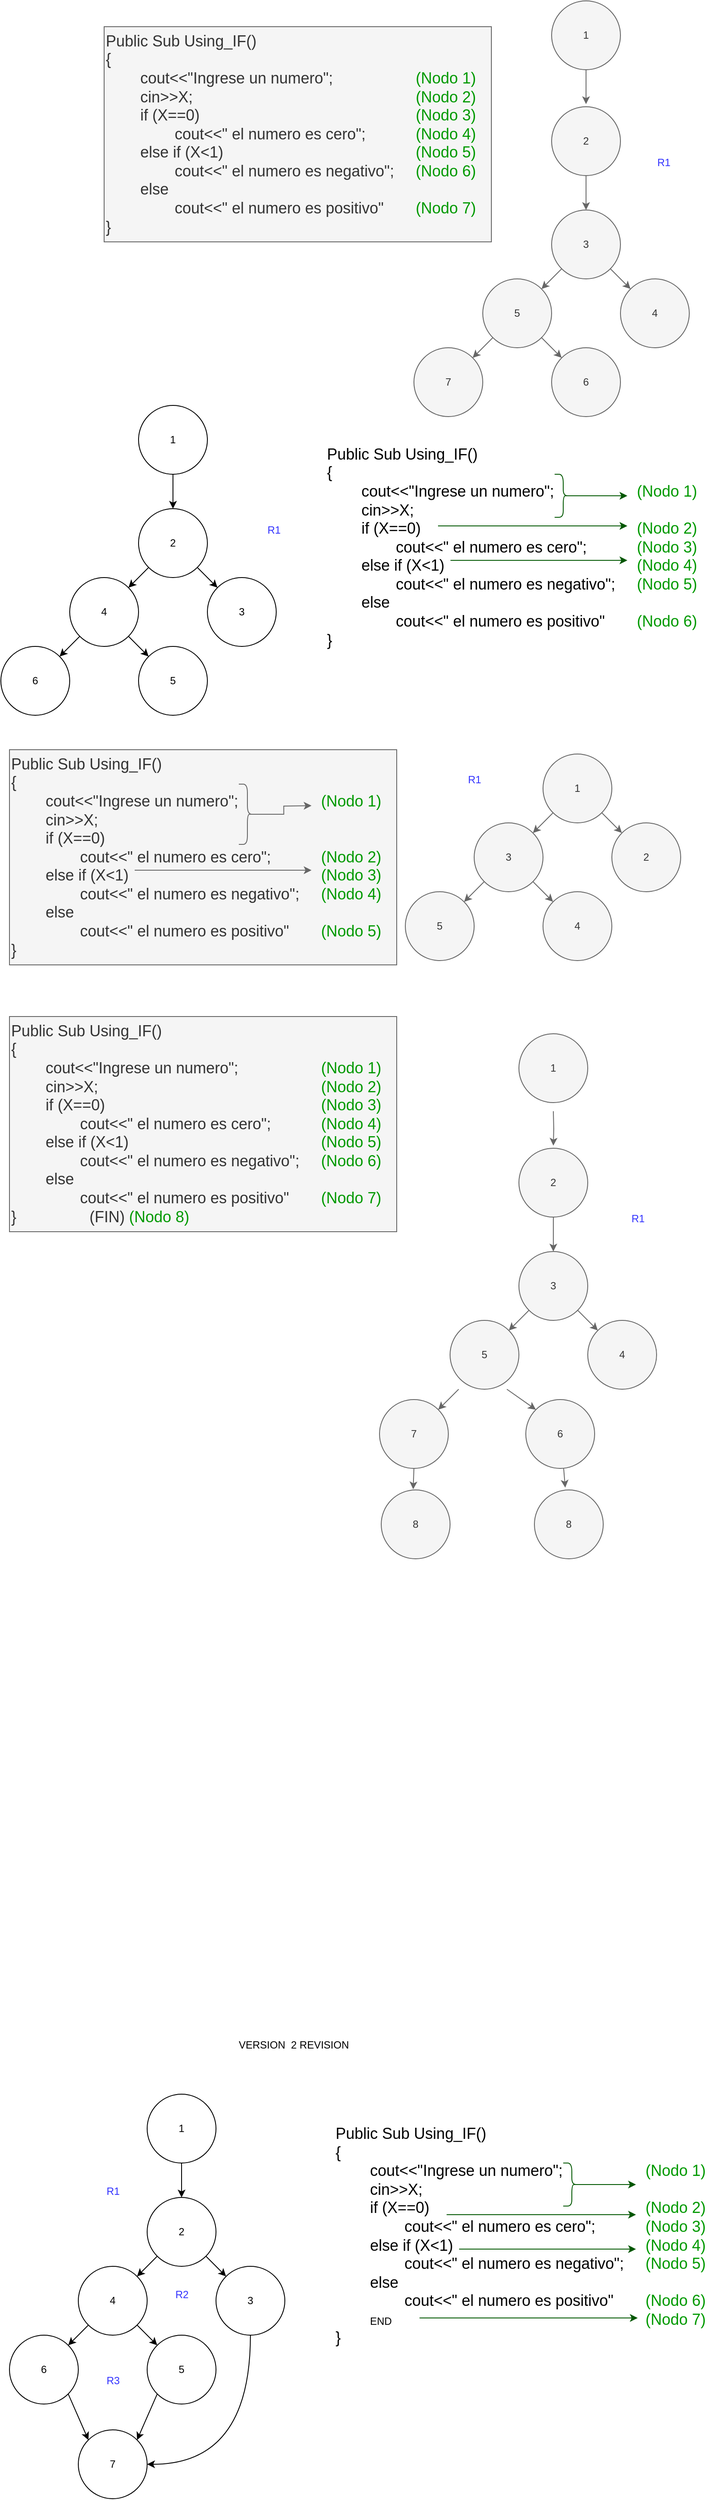<mxfile version="24.4.4" type="github" pages="5">
  <diagram name="Grafo_de_flujo_1A_V2" id="iuFTJz5hoCqf4iURwGzV">
    <mxGraphModel dx="918" dy="832" grid="1" gridSize="10" guides="1" tooltips="1" connect="1" arrows="1" fold="1" page="1" pageScale="1" pageWidth="827" pageHeight="1169" math="0" shadow="0">
      <root>
        <mxCell id="0kRYWH1Po_uBA_OxhOOm-0" />
        <mxCell id="0kRYWH1Po_uBA_OxhOOm-1" parent="0kRYWH1Po_uBA_OxhOOm-0" />
        <mxCell id="0kRYWH1Po_uBA_OxhOOm-19" style="rounded=0;orthogonalLoop=1;jettySize=auto;html=1;entryX=0;entryY=0;entryDx=0;entryDy=0;exitX=1;exitY=1;exitDx=0;exitDy=0;" parent="0kRYWH1Po_uBA_OxhOOm-1" source="0kRYWH1Po_uBA_OxhOOm-26" target="0kRYWH1Po_uBA_OxhOOm-25" edge="1">
          <mxGeometry relative="1" as="geometry">
            <mxPoint x="225.424" y="740.004" as="sourcePoint" />
          </mxGeometry>
        </mxCell>
        <mxCell id="0kRYWH1Po_uBA_OxhOOm-20" style="edgeStyle=orthogonalEdgeStyle;rounded=0;orthogonalLoop=1;jettySize=auto;html=1;exitX=0.5;exitY=1;exitDx=0;exitDy=0;entryX=0.5;entryY=0;entryDx=0;entryDy=0;" parent="0kRYWH1Po_uBA_OxhOOm-1" source="0kRYWH1Po_uBA_OxhOOm-21" target="0kRYWH1Po_uBA_OxhOOm-26" edge="1">
          <mxGeometry relative="1" as="geometry" />
        </mxCell>
        <mxCell id="0kRYWH1Po_uBA_OxhOOm-21" value="1" style="ellipse;whiteSpace=wrap;html=1;aspect=fixed;" parent="0kRYWH1Po_uBA_OxhOOm-1" vertex="1">
          <mxGeometry x="160" y="480" width="80" height="80" as="geometry" />
        </mxCell>
        <mxCell id="0kRYWH1Po_uBA_OxhOOm-23" style="rounded=0;orthogonalLoop=1;jettySize=auto;html=1;entryX=1;entryY=0;entryDx=0;entryDy=0;exitX=0;exitY=1;exitDx=0;exitDy=0;" parent="0kRYWH1Po_uBA_OxhOOm-1" source="0kRYWH1Po_uBA_OxhOOm-26" target="0kRYWH1Po_uBA_OxhOOm-24" edge="1">
          <mxGeometry relative="1" as="geometry">
            <mxPoint x="199.5" y="993.44" as="targetPoint" />
            <mxPoint x="169.216" y="740.36" as="sourcePoint" />
          </mxGeometry>
        </mxCell>
        <mxCell id="0kRYWH1Po_uBA_OxhOOm-24" value="4" style="ellipse;whiteSpace=wrap;html=1;aspect=fixed;" parent="0kRYWH1Po_uBA_OxhOOm-1" vertex="1">
          <mxGeometry x="80" y="680" width="80" height="80" as="geometry" />
        </mxCell>
        <mxCell id="0kRYWH1Po_uBA_OxhOOm-25" value="3" style="ellipse;whiteSpace=wrap;html=1;aspect=fixed;" parent="0kRYWH1Po_uBA_OxhOOm-1" vertex="1">
          <mxGeometry x="240" y="680" width="80" height="80" as="geometry" />
        </mxCell>
        <mxCell id="0kRYWH1Po_uBA_OxhOOm-26" value="2" style="ellipse;whiteSpace=wrap;html=1;aspect=fixed;" parent="0kRYWH1Po_uBA_OxhOOm-1" vertex="1">
          <mxGeometry x="160" y="600" width="80" height="80" as="geometry" />
        </mxCell>
        <mxCell id="0kRYWH1Po_uBA_OxhOOm-27" style="rounded=0;orthogonalLoop=1;jettySize=auto;html=1;entryX=1;entryY=0;entryDx=0;entryDy=0;exitX=0;exitY=1;exitDx=0;exitDy=0;" parent="0kRYWH1Po_uBA_OxhOOm-1" source="0kRYWH1Po_uBA_OxhOOm-24" target="0kRYWH1Po_uBA_OxhOOm-28" edge="1">
          <mxGeometry relative="1" as="geometry">
            <mxPoint x="79.5" y="1113.44" as="targetPoint" />
            <mxPoint x="60" y="1051.72" as="sourcePoint" />
          </mxGeometry>
        </mxCell>
        <mxCell id="0kRYWH1Po_uBA_OxhOOm-28" value="6" style="ellipse;whiteSpace=wrap;html=1;aspect=fixed;" parent="0kRYWH1Po_uBA_OxhOOm-1" vertex="1">
          <mxGeometry y="760" width="80" height="80" as="geometry" />
        </mxCell>
        <mxCell id="0kRYWH1Po_uBA_OxhOOm-29" style="rounded=0;orthogonalLoop=1;jettySize=auto;html=1;entryX=0;entryY=0;entryDx=0;entryDy=0;exitX=1;exitY=1;exitDx=0;exitDy=0;" parent="0kRYWH1Po_uBA_OxhOOm-1" source="0kRYWH1Po_uBA_OxhOOm-24" target="0kRYWH1Po_uBA_OxhOOm-30" edge="1">
          <mxGeometry relative="1" as="geometry">
            <mxPoint x="160" y="1011.72" as="sourcePoint" />
          </mxGeometry>
        </mxCell>
        <mxCell id="0kRYWH1Po_uBA_OxhOOm-30" value="5" style="ellipse;whiteSpace=wrap;html=1;aspect=fixed;" parent="0kRYWH1Po_uBA_OxhOOm-1" vertex="1">
          <mxGeometry x="160" y="760" width="80" height="80" as="geometry" />
        </mxCell>
        <mxCell id="DFGFP0_SSXUPwy-NaxeG-0" value="&lt;div&gt;&lt;span style=&quot;font-size: 18px;&quot;&gt;Public Sub Using_IF()&lt;/span&gt;&lt;/div&gt;&lt;div&gt;&lt;span style=&quot;font-size: 18px; background-color: initial;&quot;&gt;{&lt;/span&gt;&lt;br&gt;&lt;/div&gt;&lt;div&gt;&lt;span style=&quot;background-color: initial; font-size: 18px;&quot;&gt;&lt;span style=&quot;white-space: pre;&quot;&gt;&#x9;&lt;/span&gt;cout&amp;lt;&amp;lt;&quot;Ingrese un numero&quot;;&lt;span style=&quot;white-space: pre;&quot;&gt;&#x9;&lt;/span&gt;&lt;span style=&quot;white-space: pre;&quot;&gt;&#x9;&lt;/span&gt;&lt;span style=&quot;white-space: pre;&quot;&gt;&#x9;&lt;/span&gt;&lt;font color=&quot;#009900&quot;&gt;(Nodo 1)&lt;/font&gt;&lt;/span&gt;&lt;br&gt;&lt;/div&gt;&lt;div&gt;&lt;span style=&quot;font-size: 18px;&quot;&gt;&lt;span style=&quot;white-space: pre;&quot;&gt;&#x9;&lt;/span&gt;cin&amp;gt;&amp;gt;X;&lt;span style=&quot;white-space: pre;&quot;&gt;&#x9;&lt;/span&gt;&lt;span style=&quot;white-space: pre;&quot;&gt;&#x9;&lt;/span&gt;&lt;span style=&quot;white-space: pre;&quot;&gt;&#x9;&lt;/span&gt;&lt;span style=&quot;white-space: pre;&quot;&gt;&#x9;&lt;/span&gt;&lt;span style=&quot;white-space: pre;&quot;&gt;&#x9;&lt;/span&gt;&lt;span style=&quot;white-space: pre;&quot;&gt;&#x9;&lt;/span&gt;&lt;span style=&quot;white-space: pre;&quot;&gt;&#x9;&lt;/span&gt;&lt;/span&gt;&lt;/div&gt;&lt;div&gt;&lt;span style=&quot;font-size: 18px;&quot;&gt;&lt;span style=&quot;white-space: pre;&quot;&gt;&#x9;&lt;/span&gt;if (X==0)&lt;span style=&quot;white-space: pre;&quot;&gt;&#x9;&lt;/span&gt;&lt;span style=&quot;white-space: pre;&quot;&gt;&#x9;&lt;/span&gt;&lt;span style=&quot;white-space: pre;&quot;&gt;&#x9;&lt;/span&gt;&lt;span style=&quot;white-space: pre;&quot;&gt;&#x9;&lt;/span&gt;&lt;span style=&quot;white-space: pre;&quot;&gt;&#x9;&lt;/span&gt;&lt;span style=&quot;white-space: pre;&quot;&gt;&#x9;&lt;/span&gt;&lt;span style=&quot;white-space: pre;&quot;&gt;&#x9;&lt;/span&gt;&lt;font color=&quot;#009900&quot;&gt;(Nodo 2)&lt;/font&gt;&lt;/span&gt;&lt;/div&gt;&lt;div&gt;&lt;span style=&quot;font-size: 18px;&quot;&gt;&lt;span style=&quot;white-space: pre;&quot;&gt;&#x9;&lt;/span&gt;&lt;span style=&quot;white-space: pre;&quot;&gt;&#x9;&lt;/span&gt;cout&amp;lt;&amp;lt;&quot; el numero es cero&quot;;&lt;span style=&quot;white-space: pre;&quot;&gt;&#x9;&lt;/span&gt;&lt;span style=&quot;white-space: pre;&quot;&gt;&#x9;&lt;/span&gt;&lt;font color=&quot;#009900&quot;&gt;(Nodo 3)&lt;/font&gt;&lt;/span&gt;&lt;/div&gt;&lt;div&gt;&lt;span style=&quot;font-size: 18px;&quot;&gt;&lt;span style=&quot;white-space: pre;&quot;&gt;&#x9;&lt;/span&gt;else if (X&amp;lt;1)&lt;span style=&quot;white-space: pre;&quot;&gt;&#x9;&lt;/span&gt;&lt;span style=&quot;white-space: pre;&quot;&gt;&#x9;&lt;/span&gt;&lt;span style=&quot;white-space: pre;&quot;&gt;&#x9;&lt;/span&gt;&lt;span style=&quot;white-space: pre;&quot;&gt;&#x9;&lt;/span&gt;&lt;span style=&quot;white-space: pre;&quot;&gt;&#x9;&lt;/span&gt;&lt;span style=&quot;white-space: pre;&quot;&gt;&#x9;&lt;/span&gt;&lt;font color=&quot;#009900&quot;&gt;(Nodo 4)&lt;/font&gt;&lt;/span&gt;&lt;/div&gt;&lt;div&gt;&lt;span style=&quot;font-size: 18px; background-color: initial;&quot;&gt;&lt;span style=&quot;white-space: pre;&quot;&gt;&#x9;&lt;/span&gt;&lt;span style=&quot;white-space: pre;&quot;&gt;&#x9;&lt;/span&gt;cout&amp;lt;&amp;lt;&quot; el numero es negativo&quot;;&lt;span style=&quot;white-space: pre;&quot;&gt;&#x9;&lt;/span&gt;&lt;font color=&quot;#009900&quot;&gt;(Nodo 5)&lt;/font&gt;&lt;/span&gt;&lt;br&gt;&lt;/div&gt;&lt;div&gt;&lt;span style=&quot;font-size: 18px;&quot;&gt;&lt;span style=&quot;white-space: pre;&quot;&gt;&#x9;&lt;/span&gt;else&lt;/span&gt;&lt;/div&gt;&lt;div&gt;&lt;span style=&quot;font-size: 18px;&quot;&gt;&lt;span style=&quot;white-space: pre;&quot;&gt;&#x9;&lt;span style=&quot;white-space: pre;&quot;&gt;&#x9;&lt;/span&gt;&lt;/span&gt;cout&amp;lt;&amp;lt;&quot; el numero es positivo&quot;&lt;span style=&quot;white-space: pre;&quot;&gt;&#x9;&lt;/span&gt;&lt;font color=&quot;#009900&quot;&gt;(Nodo 6)&lt;/font&gt;&lt;/span&gt;&lt;/div&gt;&lt;div&gt;&lt;span style=&quot;font-size: 18px;&quot;&gt;}&lt;br&gt;&lt;/span&gt;&lt;/div&gt;" style="text;html=1;align=left;verticalAlign=middle;resizable=0;points=[];autosize=1;strokeColor=none;fillColor=none;" parent="0kRYWH1Po_uBA_OxhOOm-1" vertex="1">
          <mxGeometry x="377" y="520" width="450" height="250" as="geometry" />
        </mxCell>
        <mxCell id="DFGFP0_SSXUPwy-NaxeG-1" style="edgeStyle=orthogonalEdgeStyle;rounded=0;orthogonalLoop=1;jettySize=auto;html=1;exitX=0.1;exitY=0.5;exitDx=0;exitDy=0;exitPerimeter=0;fillColor=#008a00;strokeColor=#005700;" parent="0kRYWH1Po_uBA_OxhOOm-1" source="DFGFP0_SSXUPwy-NaxeG-2" edge="1">
          <mxGeometry relative="1" as="geometry">
            <mxPoint x="728" y="585" as="targetPoint" />
          </mxGeometry>
        </mxCell>
        <mxCell id="DFGFP0_SSXUPwy-NaxeG-2" value="" style="shape=curlyBracket;whiteSpace=wrap;html=1;rounded=1;flipH=1;labelPosition=right;verticalLabelPosition=middle;align=left;verticalAlign=middle;fillColor=#008a00;strokeColor=#005700;fontColor=#ffffff;" parent="0kRYWH1Po_uBA_OxhOOm-1" vertex="1">
          <mxGeometry x="643.5" y="560" width="20" height="50" as="geometry" />
        </mxCell>
        <mxCell id="DFGFP0_SSXUPwy-NaxeG-3" style="edgeStyle=orthogonalEdgeStyle;rounded=0;orthogonalLoop=1;jettySize=auto;html=1;fillColor=#008a00;strokeColor=#005700;" parent="0kRYWH1Po_uBA_OxhOOm-1" edge="1">
          <mxGeometry relative="1" as="geometry">
            <mxPoint x="508" y="620" as="sourcePoint" />
            <mxPoint x="728" y="620" as="targetPoint" />
          </mxGeometry>
        </mxCell>
        <mxCell id="DFGFP0_SSXUPwy-NaxeG-4" style="edgeStyle=orthogonalEdgeStyle;rounded=0;orthogonalLoop=1;jettySize=auto;html=1;fillColor=#008a00;strokeColor=#005700;" parent="0kRYWH1Po_uBA_OxhOOm-1" edge="1">
          <mxGeometry relative="1" as="geometry">
            <mxPoint x="522.5" y="660" as="sourcePoint" />
            <mxPoint x="728" y="660" as="targetPoint" />
          </mxGeometry>
        </mxCell>
        <mxCell id="Uzf6iK2FRoAJLzXJfbdv-0" style="rounded=0;orthogonalLoop=1;jettySize=auto;html=1;entryX=0;entryY=0;entryDx=0;entryDy=0;exitX=1;exitY=1;exitDx=0;exitDy=0;fillColor=#f5f5f5;strokeColor=#666666;" parent="0kRYWH1Po_uBA_OxhOOm-1" source="Uzf6iK2FRoAJLzXJfbdv-6" target="Uzf6iK2FRoAJLzXJfbdv-5" edge="1">
          <mxGeometry relative="1" as="geometry">
            <mxPoint x="695.424" y="1025.004" as="sourcePoint" />
          </mxGeometry>
        </mxCell>
        <mxCell id="Uzf6iK2FRoAJLzXJfbdv-3" style="rounded=0;orthogonalLoop=1;jettySize=auto;html=1;entryX=1;entryY=0;entryDx=0;entryDy=0;exitX=0;exitY=1;exitDx=0;exitDy=0;fillColor=#f5f5f5;strokeColor=#666666;" parent="0kRYWH1Po_uBA_OxhOOm-1" source="Uzf6iK2FRoAJLzXJfbdv-6" target="Uzf6iK2FRoAJLzXJfbdv-4" edge="1">
          <mxGeometry relative="1" as="geometry">
            <mxPoint x="669.5" y="1278.44" as="targetPoint" />
            <mxPoint x="639.216" y="1025.36" as="sourcePoint" />
          </mxGeometry>
        </mxCell>
        <mxCell id="Uzf6iK2FRoAJLzXJfbdv-4" value="3" style="ellipse;whiteSpace=wrap;html=1;aspect=fixed;fillColor=#f5f5f5;fontColor=#333333;strokeColor=#666666;" parent="0kRYWH1Po_uBA_OxhOOm-1" vertex="1">
          <mxGeometry x="550" y="965" width="80" height="80" as="geometry" />
        </mxCell>
        <mxCell id="Uzf6iK2FRoAJLzXJfbdv-5" value="2" style="ellipse;whiteSpace=wrap;html=1;aspect=fixed;fillColor=#f5f5f5;fontColor=#333333;strokeColor=#666666;" parent="0kRYWH1Po_uBA_OxhOOm-1" vertex="1">
          <mxGeometry x="710" y="965" width="80" height="80" as="geometry" />
        </mxCell>
        <mxCell id="Uzf6iK2FRoAJLzXJfbdv-6" value="1" style="ellipse;whiteSpace=wrap;html=1;aspect=fixed;fillColor=#f5f5f5;fontColor=#333333;strokeColor=#666666;" parent="0kRYWH1Po_uBA_OxhOOm-1" vertex="1">
          <mxGeometry x="630" y="885" width="80" height="80" as="geometry" />
        </mxCell>
        <mxCell id="Uzf6iK2FRoAJLzXJfbdv-7" style="rounded=0;orthogonalLoop=1;jettySize=auto;html=1;entryX=1;entryY=0;entryDx=0;entryDy=0;exitX=0;exitY=1;exitDx=0;exitDy=0;fillColor=#f5f5f5;strokeColor=#666666;" parent="0kRYWH1Po_uBA_OxhOOm-1" source="Uzf6iK2FRoAJLzXJfbdv-4" target="Uzf6iK2FRoAJLzXJfbdv-8" edge="1">
          <mxGeometry relative="1" as="geometry">
            <mxPoint x="549.5" y="1398.44" as="targetPoint" />
            <mxPoint x="530" y="1336.72" as="sourcePoint" />
          </mxGeometry>
        </mxCell>
        <mxCell id="Uzf6iK2FRoAJLzXJfbdv-8" value="5" style="ellipse;whiteSpace=wrap;html=1;aspect=fixed;fillColor=#f5f5f5;fontColor=#333333;strokeColor=#666666;" parent="0kRYWH1Po_uBA_OxhOOm-1" vertex="1">
          <mxGeometry x="470" y="1045" width="80" height="80" as="geometry" />
        </mxCell>
        <mxCell id="Uzf6iK2FRoAJLzXJfbdv-9" style="rounded=0;orthogonalLoop=1;jettySize=auto;html=1;entryX=0;entryY=0;entryDx=0;entryDy=0;exitX=1;exitY=1;exitDx=0;exitDy=0;fillColor=#f5f5f5;strokeColor=#666666;" parent="0kRYWH1Po_uBA_OxhOOm-1" source="Uzf6iK2FRoAJLzXJfbdv-4" target="Uzf6iK2FRoAJLzXJfbdv-10" edge="1">
          <mxGeometry relative="1" as="geometry">
            <mxPoint x="630" y="1296.72" as="sourcePoint" />
          </mxGeometry>
        </mxCell>
        <mxCell id="Uzf6iK2FRoAJLzXJfbdv-10" value="4" style="ellipse;whiteSpace=wrap;html=1;aspect=fixed;fillColor=#f5f5f5;fontColor=#333333;strokeColor=#666666;" parent="0kRYWH1Po_uBA_OxhOOm-1" vertex="1">
          <mxGeometry x="630" y="1045" width="80" height="80" as="geometry" />
        </mxCell>
        <mxCell id="Uzf6iK2FRoAJLzXJfbdv-11" value="&lt;div&gt;&lt;span style=&quot;font-size: 18px;&quot;&gt;Public Sub Using_IF()&lt;/span&gt;&lt;/div&gt;&lt;div&gt;&lt;span style=&quot;font-size: 18px; background-color: initial;&quot;&gt;{&lt;/span&gt;&lt;br&gt;&lt;/div&gt;&lt;div&gt;&lt;span style=&quot;background-color: initial; font-size: 18px;&quot;&gt;&lt;span style=&quot;white-space: pre;&quot;&gt;&#x9;&lt;/span&gt;cout&amp;lt;&amp;lt;&quot;Ingrese un numero&quot;;&lt;span style=&quot;white-space: pre;&quot;&gt;&#x9;&lt;/span&gt;&lt;span style=&quot;white-space: pre;&quot;&gt;&#x9;&lt;/span&gt;&lt;span style=&quot;white-space: pre;&quot;&gt;&#x9;&lt;/span&gt;&lt;font color=&quot;#009900&quot;&gt;(Nodo 1)&lt;/font&gt;&lt;/span&gt;&lt;br&gt;&lt;/div&gt;&lt;div&gt;&lt;span style=&quot;font-size: 18px;&quot;&gt;&lt;span style=&quot;white-space: pre;&quot;&gt;&#x9;&lt;/span&gt;cin&amp;gt;&amp;gt;X;&lt;span style=&quot;white-space: pre;&quot;&gt;&#x9;&lt;/span&gt;&lt;span style=&quot;white-space: pre;&quot;&gt;&#x9;&lt;/span&gt;&lt;span style=&quot;white-space: pre;&quot;&gt;&#x9;&lt;/span&gt;&lt;span style=&quot;white-space: pre;&quot;&gt;&#x9;&lt;/span&gt;&lt;span style=&quot;white-space: pre;&quot;&gt;&#x9;&lt;/span&gt;&lt;span style=&quot;white-space: pre;&quot;&gt;&#x9;&lt;/span&gt;&lt;span style=&quot;white-space: pre;&quot;&gt;&#x9;&lt;/span&gt;&lt;/span&gt;&lt;/div&gt;&lt;div&gt;&lt;span style=&quot;font-size: 18px;&quot;&gt;&lt;span style=&quot;white-space: pre;&quot;&gt;&#x9;&lt;/span&gt;if (X==0)&lt;span style=&quot;white-space: pre;&quot;&gt;&#x9;&lt;/span&gt;&lt;span style=&quot;white-space: pre;&quot;&gt;&#x9;&lt;/span&gt;&lt;span style=&quot;white-space: pre;&quot;&gt;&#x9;&lt;/span&gt;&lt;span style=&quot;white-space: pre;&quot;&gt;&#x9;&lt;/span&gt;&lt;span style=&quot;white-space: pre;&quot;&gt;&#x9;&lt;/span&gt;&lt;span style=&quot;white-space: pre;&quot;&gt;&#x9;&lt;/span&gt;&lt;span style=&quot;white-space: pre;&quot;&gt;&#x9;&lt;/span&gt;&lt;/span&gt;&lt;/div&gt;&lt;div&gt;&lt;span style=&quot;font-size: 18px;&quot;&gt;&lt;span style=&quot;white-space: pre;&quot;&gt;&#x9;&lt;/span&gt;&lt;span style=&quot;white-space: pre;&quot;&gt;&#x9;&lt;/span&gt;cout&amp;lt;&amp;lt;&quot; el numero es cero&quot;;&lt;span style=&quot;white-space: pre;&quot;&gt;&#x9;&lt;/span&gt;&lt;span style=&quot;white-space: pre;&quot;&gt;&#x9;&lt;/span&gt;&lt;font color=&quot;#009900&quot;&gt;(Nodo 2)&lt;/font&gt;&lt;/span&gt;&lt;/div&gt;&lt;div&gt;&lt;span style=&quot;font-size: 18px;&quot;&gt;&lt;span style=&quot;white-space: pre;&quot;&gt;&#x9;&lt;/span&gt;else if (X&amp;lt;1)&lt;span style=&quot;white-space: pre;&quot;&gt;&#x9;&lt;/span&gt;&lt;span style=&quot;white-space: pre;&quot;&gt;&#x9;&lt;/span&gt;&lt;span style=&quot;white-space: pre;&quot;&gt;&#x9;&lt;/span&gt;&lt;span style=&quot;white-space: pre;&quot;&gt;&#x9;&lt;/span&gt;&lt;span style=&quot;white-space: pre;&quot;&gt;&#x9;&lt;/span&gt;&lt;span style=&quot;white-space: pre;&quot;&gt;&#x9;&lt;/span&gt;&lt;font color=&quot;#009900&quot;&gt;(Nodo 3)&lt;/font&gt;&lt;/span&gt;&lt;/div&gt;&lt;div&gt;&lt;span style=&quot;font-size: 18px; background-color: initial;&quot;&gt;&lt;span style=&quot;white-space: pre;&quot;&gt;&#x9;&lt;/span&gt;&lt;span style=&quot;white-space: pre;&quot;&gt;&#x9;&lt;/span&gt;cout&amp;lt;&amp;lt;&quot; el numero es negativo&quot;;&lt;span style=&quot;white-space: pre;&quot;&gt;&#x9;&lt;/span&gt;&lt;font color=&quot;#009900&quot;&gt;(Nodo 4)&lt;/font&gt;&lt;/span&gt;&lt;br&gt;&lt;/div&gt;&lt;div&gt;&lt;span style=&quot;font-size: 18px;&quot;&gt;&lt;span style=&quot;white-space: pre;&quot;&gt;&#x9;&lt;/span&gt;else&lt;/span&gt;&lt;/div&gt;&lt;div&gt;&lt;span style=&quot;font-size: 18px;&quot;&gt;&lt;span style=&quot;white-space: pre;&quot;&gt;&#x9;&lt;span style=&quot;white-space: pre;&quot;&gt;&#x9;&lt;/span&gt;&lt;/span&gt;cout&amp;lt;&amp;lt;&quot; el numero es positivo&quot;&lt;span style=&quot;white-space: pre;&quot;&gt;&#x9;&lt;/span&gt;&lt;font color=&quot;#009900&quot;&gt;(Nodo 5)&lt;/font&gt;&lt;/span&gt;&lt;/div&gt;&lt;div&gt;&lt;span style=&quot;font-size: 18px;&quot;&gt;}&lt;br&gt;&lt;/span&gt;&lt;/div&gt;" style="text;html=1;align=left;verticalAlign=middle;resizable=0;points=[];autosize=1;fillColor=#f5f5f5;fontColor=#333333;strokeColor=#666666;" parent="0kRYWH1Po_uBA_OxhOOm-1" vertex="1">
          <mxGeometry x="10" y="880" width="450" height="250" as="geometry" />
        </mxCell>
        <mxCell id="Uzf6iK2FRoAJLzXJfbdv-12" style="edgeStyle=orthogonalEdgeStyle;rounded=0;orthogonalLoop=1;jettySize=auto;html=1;exitX=0.1;exitY=0.5;exitDx=0;exitDy=0;exitPerimeter=0;fillColor=#f5f5f5;strokeColor=#666666;" parent="0kRYWH1Po_uBA_OxhOOm-1" source="Uzf6iK2FRoAJLzXJfbdv-13" edge="1">
          <mxGeometry relative="1" as="geometry">
            <mxPoint x="361" y="945" as="targetPoint" />
          </mxGeometry>
        </mxCell>
        <mxCell id="Uzf6iK2FRoAJLzXJfbdv-13" value="" style="shape=curlyBracket;whiteSpace=wrap;html=1;rounded=1;flipH=1;labelPosition=right;verticalLabelPosition=middle;align=left;verticalAlign=middle;fillColor=#f5f5f5;fontColor=#333333;strokeColor=#666666;" parent="0kRYWH1Po_uBA_OxhOOm-1" vertex="1">
          <mxGeometry x="276.5" y="920" width="20" height="70" as="geometry" />
        </mxCell>
        <mxCell id="Uzf6iK2FRoAJLzXJfbdv-15" style="edgeStyle=orthogonalEdgeStyle;rounded=0;orthogonalLoop=1;jettySize=auto;html=1;fillColor=#f5f5f5;strokeColor=#666666;" parent="0kRYWH1Po_uBA_OxhOOm-1" edge="1">
          <mxGeometry relative="1" as="geometry">
            <mxPoint x="155.5" y="1020" as="sourcePoint" />
            <mxPoint x="361" y="1020" as="targetPoint" />
          </mxGeometry>
        </mxCell>
        <mxCell id="Cm7QfRBYCYG3WAeyZ73S-0" value="&lt;div&gt;&lt;span style=&quot;font-size: 18px;&quot;&gt;Public Sub Using_IF()&lt;/span&gt;&lt;/div&gt;&lt;div&gt;&lt;span style=&quot;font-size: 18px; background-color: initial;&quot;&gt;{&lt;/span&gt;&lt;br&gt;&lt;/div&gt;&lt;div&gt;&lt;span style=&quot;background-color: initial; font-size: 18px;&quot;&gt;&lt;span style=&quot;white-space: pre;&quot;&gt;&#x9;&lt;/span&gt;cout&amp;lt;&amp;lt;&quot;Ingrese un numero&quot;;&lt;span style=&quot;white-space: pre;&quot;&gt;&#x9;&lt;/span&gt;&lt;span style=&quot;white-space: pre;&quot;&gt;&#x9;&lt;/span&gt;&lt;span style=&quot;white-space: pre;&quot;&gt;&#x9;&lt;/span&gt;&lt;font color=&quot;#009900&quot;&gt;(Nodo 1)&lt;/font&gt;&lt;/span&gt;&lt;br&gt;&lt;/div&gt;&lt;div&gt;&lt;span style=&quot;font-size: 18px;&quot;&gt;&lt;span style=&quot;white-space: pre;&quot;&gt;&#x9;&lt;/span&gt;cin&amp;gt;&amp;gt;X;&lt;span style=&quot;white-space: pre;&quot;&gt;&#x9;&lt;/span&gt;&lt;span style=&quot;white-space: pre;&quot;&gt;&#x9;&lt;/span&gt;&lt;span style=&quot;white-space: pre;&quot;&gt;&#x9;&lt;/span&gt;&lt;span style=&quot;white-space: pre;&quot;&gt;&#x9;&lt;/span&gt;&lt;span style=&quot;white-space: pre;&quot;&gt;&#x9;&lt;/span&gt;&lt;span style=&quot;white-space: pre;&quot;&gt;&#x9;&lt;/span&gt;&lt;span style=&quot;white-space: pre;&quot;&gt;&#x9;&lt;/span&gt;&lt;/span&gt;&lt;span style=&quot;color: rgb(0, 153, 0); font-size: 18px; background-color: initial;&quot;&gt;(Nodo 2)&lt;/span&gt;&lt;/div&gt;&lt;div&gt;&lt;span style=&quot;font-size: 18px;&quot;&gt;&lt;span style=&quot;white-space: pre;&quot;&gt;&#x9;&lt;/span&gt;if (X==0)&lt;span style=&quot;white-space: pre;&quot;&gt;&#x9;&lt;/span&gt;&lt;span style=&quot;white-space: pre;&quot;&gt;&#x9;&lt;/span&gt;&lt;span style=&quot;white-space: pre;&quot;&gt;&#x9;&lt;/span&gt;&lt;span style=&quot;white-space: pre;&quot;&gt;&#x9;&lt;/span&gt;&lt;span style=&quot;white-space: pre;&quot;&gt;&#x9;&lt;/span&gt;&lt;span style=&quot;white-space: pre;&quot;&gt;&#x9;&lt;/span&gt;&lt;span style=&quot;white-space: pre;&quot;&gt;&#x9;&lt;/span&gt;&lt;font color=&quot;#009900&quot;&gt;(Nodo 3)&lt;/font&gt;&lt;/span&gt;&lt;/div&gt;&lt;div&gt;&lt;span style=&quot;font-size: 18px;&quot;&gt;&lt;span style=&quot;white-space: pre;&quot;&gt;&#x9;&lt;/span&gt;&lt;span style=&quot;white-space: pre;&quot;&gt;&#x9;&lt;/span&gt;cout&amp;lt;&amp;lt;&quot; el numero es cero&quot;;&lt;span style=&quot;white-space: pre;&quot;&gt;&#x9;&lt;/span&gt;&lt;span style=&quot;white-space: pre;&quot;&gt;&#x9;&lt;/span&gt;&lt;font color=&quot;#009900&quot;&gt;(Nodo 4)&lt;/font&gt;&lt;/span&gt;&lt;/div&gt;&lt;div&gt;&lt;span style=&quot;font-size: 18px;&quot;&gt;&lt;span style=&quot;white-space: pre;&quot;&gt;&#x9;&lt;/span&gt;else if (X&amp;lt;1)&lt;span style=&quot;white-space: pre;&quot;&gt;&#x9;&lt;/span&gt;&lt;span style=&quot;white-space: pre;&quot;&gt;&#x9;&lt;/span&gt;&lt;span style=&quot;white-space: pre;&quot;&gt;&#x9;&lt;/span&gt;&lt;span style=&quot;white-space: pre;&quot;&gt;&#x9;&lt;/span&gt;&lt;span style=&quot;white-space: pre;&quot;&gt;&#x9;&lt;/span&gt;&lt;span style=&quot;white-space: pre;&quot;&gt;&#x9;&lt;/span&gt;&lt;font color=&quot;#009900&quot;&gt;(Nodo 5)&lt;/font&gt;&lt;/span&gt;&lt;/div&gt;&lt;div&gt;&lt;span style=&quot;font-size: 18px; background-color: initial;&quot;&gt;&lt;span style=&quot;white-space: pre;&quot;&gt;&#x9;&lt;/span&gt;&lt;span style=&quot;white-space: pre;&quot;&gt;&#x9;&lt;/span&gt;cout&amp;lt;&amp;lt;&quot; el numero es negativo&quot;;&lt;span style=&quot;white-space: pre;&quot;&gt;&#x9;&lt;/span&gt;&lt;font color=&quot;#009900&quot;&gt;(Nodo 6)&lt;/font&gt;&lt;/span&gt;&lt;br&gt;&lt;/div&gt;&lt;div&gt;&lt;span style=&quot;font-size: 18px;&quot;&gt;&lt;span style=&quot;white-space: pre;&quot;&gt;&#x9;&lt;/span&gt;else&lt;/span&gt;&lt;/div&gt;&lt;div&gt;&lt;span style=&quot;font-size: 18px;&quot;&gt;&lt;span style=&quot;white-space: pre;&quot;&gt;&#x9;&lt;span style=&quot;white-space: pre;&quot;&gt;&#x9;&lt;/span&gt;&lt;/span&gt;cout&amp;lt;&amp;lt;&quot; el numero es positivo&quot;&lt;span style=&quot;white-space: pre;&quot;&gt;&#x9;&lt;/span&gt;&lt;font color=&quot;#009900&quot;&gt;(Nodo 7)&lt;/font&gt;&lt;/span&gt;&lt;/div&gt;&lt;div&gt;&lt;span style=&quot;font-size: 18px;&quot;&gt;}&lt;br&gt;&lt;/span&gt;&lt;/div&gt;" style="text;html=1;align=left;verticalAlign=middle;resizable=0;points=[];autosize=1;strokeColor=#666666;fillColor=#f5f5f5;fontColor=#333333;" parent="0kRYWH1Po_uBA_OxhOOm-1" vertex="1">
          <mxGeometry x="120" y="40" width="450" height="250" as="geometry" />
        </mxCell>
        <mxCell id="Cm7QfRBYCYG3WAeyZ73S-1" style="rounded=0;orthogonalLoop=1;jettySize=auto;html=1;entryX=0;entryY=0;entryDx=0;entryDy=0;exitX=1;exitY=1;exitDx=0;exitDy=0;fillColor=#f5f5f5;strokeColor=#666666;" parent="0kRYWH1Po_uBA_OxhOOm-1" source="Cm7QfRBYCYG3WAeyZ73S-7" target="Cm7QfRBYCYG3WAeyZ73S-6" edge="1">
          <mxGeometry relative="1" as="geometry">
            <mxPoint x="705.424" y="393.004" as="sourcePoint" />
          </mxGeometry>
        </mxCell>
        <mxCell id="Cm7QfRBYCYG3WAeyZ73S-2" style="edgeStyle=orthogonalEdgeStyle;rounded=0;orthogonalLoop=1;jettySize=auto;html=1;exitX=0.5;exitY=1;exitDx=0;exitDy=0;entryX=0.5;entryY=0;entryDx=0;entryDy=0;fillColor=#f5f5f5;strokeColor=#666666;" parent="0kRYWH1Po_uBA_OxhOOm-1" source="Cm7QfRBYCYG3WAeyZ73S-3" target="Cm7QfRBYCYG3WAeyZ73S-7" edge="1">
          <mxGeometry relative="1" as="geometry" />
        </mxCell>
        <mxCell id="Cm7QfRBYCYG3WAeyZ73S-3" value="2" style="ellipse;whiteSpace=wrap;html=1;aspect=fixed;fillColor=#f5f5f5;fontColor=#333333;strokeColor=#666666;" parent="0kRYWH1Po_uBA_OxhOOm-1" vertex="1">
          <mxGeometry x="640" y="133" width="80" height="80" as="geometry" />
        </mxCell>
        <mxCell id="Cm7QfRBYCYG3WAeyZ73S-4" style="rounded=0;orthogonalLoop=1;jettySize=auto;html=1;entryX=1;entryY=0;entryDx=0;entryDy=0;exitX=0;exitY=1;exitDx=0;exitDy=0;fillColor=#f5f5f5;strokeColor=#666666;" parent="0kRYWH1Po_uBA_OxhOOm-1" source="Cm7QfRBYCYG3WAeyZ73S-7" target="Cm7QfRBYCYG3WAeyZ73S-5" edge="1">
          <mxGeometry relative="1" as="geometry">
            <mxPoint x="679.5" y="646.44" as="targetPoint" />
            <mxPoint x="649.216" y="393.36" as="sourcePoint" />
          </mxGeometry>
        </mxCell>
        <mxCell id="Cm7QfRBYCYG3WAeyZ73S-5" value="5" style="ellipse;whiteSpace=wrap;html=1;aspect=fixed;fillColor=#f5f5f5;fontColor=#333333;strokeColor=#666666;" parent="0kRYWH1Po_uBA_OxhOOm-1" vertex="1">
          <mxGeometry x="560" y="333" width="80" height="80" as="geometry" />
        </mxCell>
        <mxCell id="Cm7QfRBYCYG3WAeyZ73S-6" value="4" style="ellipse;whiteSpace=wrap;html=1;aspect=fixed;fillColor=#f5f5f5;fontColor=#333333;strokeColor=#666666;" parent="0kRYWH1Po_uBA_OxhOOm-1" vertex="1">
          <mxGeometry x="720" y="333" width="80" height="80" as="geometry" />
        </mxCell>
        <mxCell id="Cm7QfRBYCYG3WAeyZ73S-7" value="3" style="ellipse;whiteSpace=wrap;html=1;aspect=fixed;fillColor=#f5f5f5;fontColor=#333333;strokeColor=#666666;" parent="0kRYWH1Po_uBA_OxhOOm-1" vertex="1">
          <mxGeometry x="640" y="253" width="80" height="80" as="geometry" />
        </mxCell>
        <mxCell id="Cm7QfRBYCYG3WAeyZ73S-8" style="rounded=0;orthogonalLoop=1;jettySize=auto;html=1;entryX=1;entryY=0;entryDx=0;entryDy=0;exitX=0;exitY=1;exitDx=0;exitDy=0;fillColor=#f5f5f5;strokeColor=#666666;" parent="0kRYWH1Po_uBA_OxhOOm-1" source="Cm7QfRBYCYG3WAeyZ73S-5" target="Cm7QfRBYCYG3WAeyZ73S-9" edge="1">
          <mxGeometry relative="1" as="geometry">
            <mxPoint x="559.5" y="766.44" as="targetPoint" />
            <mxPoint x="540" y="704.72" as="sourcePoint" />
          </mxGeometry>
        </mxCell>
        <mxCell id="Cm7QfRBYCYG3WAeyZ73S-9" value="7" style="ellipse;whiteSpace=wrap;html=1;aspect=fixed;fillColor=#f5f5f5;fontColor=#333333;strokeColor=#666666;" parent="0kRYWH1Po_uBA_OxhOOm-1" vertex="1">
          <mxGeometry x="480" y="413" width="80" height="80" as="geometry" />
        </mxCell>
        <mxCell id="Cm7QfRBYCYG3WAeyZ73S-10" style="rounded=0;orthogonalLoop=1;jettySize=auto;html=1;entryX=0;entryY=0;entryDx=0;entryDy=0;exitX=1;exitY=1;exitDx=0;exitDy=0;fillColor=#f5f5f5;strokeColor=#666666;" parent="0kRYWH1Po_uBA_OxhOOm-1" source="Cm7QfRBYCYG3WAeyZ73S-5" target="Cm7QfRBYCYG3WAeyZ73S-11" edge="1">
          <mxGeometry relative="1" as="geometry">
            <mxPoint x="640" y="664.72" as="sourcePoint" />
          </mxGeometry>
        </mxCell>
        <mxCell id="Cm7QfRBYCYG3WAeyZ73S-11" value="6" style="ellipse;whiteSpace=wrap;html=1;aspect=fixed;fillColor=#f5f5f5;fontColor=#333333;strokeColor=#666666;" parent="0kRYWH1Po_uBA_OxhOOm-1" vertex="1">
          <mxGeometry x="640" y="413" width="80" height="80" as="geometry" />
        </mxCell>
        <mxCell id="Cm7QfRBYCYG3WAeyZ73S-12" value="1" style="ellipse;whiteSpace=wrap;html=1;aspect=fixed;fillColor=#f5f5f5;fontColor=#333333;strokeColor=#666666;" parent="0kRYWH1Po_uBA_OxhOOm-1" vertex="1">
          <mxGeometry x="640" y="10" width="80" height="80" as="geometry" />
        </mxCell>
        <mxCell id="Cm7QfRBYCYG3WAeyZ73S-13" style="edgeStyle=orthogonalEdgeStyle;rounded=0;orthogonalLoop=1;jettySize=auto;html=1;exitX=0.5;exitY=1;exitDx=0;exitDy=0;entryX=0.5;entryY=0;entryDx=0;entryDy=0;fillColor=#f5f5f5;strokeColor=#666666;" parent="0kRYWH1Po_uBA_OxhOOm-1" source="Cm7QfRBYCYG3WAeyZ73S-12" edge="1">
          <mxGeometry relative="1" as="geometry">
            <mxPoint x="680" y="130" as="targetPoint" />
          </mxGeometry>
        </mxCell>
        <mxCell id="O5obdngbcSUU0EPodOxp-1" value="&lt;div&gt;&lt;span style=&quot;font-size: 18px;&quot;&gt;Public Sub Using_IF()&lt;/span&gt;&lt;/div&gt;&lt;div&gt;&lt;span style=&quot;font-size: 18px; background-color: initial;&quot;&gt;{&lt;/span&gt;&lt;br&gt;&lt;/div&gt;&lt;div&gt;&lt;span style=&quot;background-color: initial; font-size: 18px;&quot;&gt;&lt;span style=&quot;white-space: pre;&quot;&gt;&#x9;&lt;/span&gt;cout&amp;lt;&amp;lt;&quot;Ingrese un numero&quot;;&lt;span style=&quot;white-space: pre;&quot;&gt;&#x9;&lt;/span&gt;&lt;span style=&quot;white-space: pre;&quot;&gt;&#x9;&lt;/span&gt;&lt;span style=&quot;white-space: pre;&quot;&gt;&#x9;&lt;/span&gt;&lt;font color=&quot;#009900&quot;&gt;(Nodo 1)&lt;/font&gt;&lt;/span&gt;&lt;br&gt;&lt;/div&gt;&lt;div&gt;&lt;span style=&quot;font-size: 18px;&quot;&gt;&lt;span style=&quot;white-space: pre;&quot;&gt;&#x9;&lt;/span&gt;cin&amp;gt;&amp;gt;X;&lt;span style=&quot;white-space: pre;&quot;&gt;&#x9;&lt;/span&gt;&lt;span style=&quot;white-space: pre;&quot;&gt;&#x9;&lt;/span&gt;&lt;span style=&quot;white-space: pre;&quot;&gt;&#x9;&lt;/span&gt;&lt;span style=&quot;white-space: pre;&quot;&gt;&#x9;&lt;/span&gt;&lt;span style=&quot;white-space: pre;&quot;&gt;&#x9;&lt;/span&gt;&lt;span style=&quot;white-space: pre;&quot;&gt;&#x9;&lt;/span&gt;&lt;span style=&quot;white-space: pre;&quot;&gt;&#x9;&lt;/span&gt;&lt;/span&gt;&lt;span style=&quot;color: rgb(0, 153, 0); font-size: 18px; background-color: initial;&quot;&gt;(Nodo 2)&lt;/span&gt;&lt;/div&gt;&lt;div&gt;&lt;span style=&quot;font-size: 18px;&quot;&gt;&lt;span style=&quot;white-space: pre;&quot;&gt;&#x9;&lt;/span&gt;if (X==0)&lt;span style=&quot;white-space: pre;&quot;&gt;&#x9;&lt;/span&gt;&lt;span style=&quot;white-space: pre;&quot;&gt;&#x9;&lt;/span&gt;&lt;span style=&quot;white-space: pre;&quot;&gt;&#x9;&lt;/span&gt;&lt;span style=&quot;white-space: pre;&quot;&gt;&#x9;&lt;/span&gt;&lt;span style=&quot;white-space: pre;&quot;&gt;&#x9;&lt;/span&gt;&lt;span style=&quot;white-space: pre;&quot;&gt;&#x9;&lt;/span&gt;&lt;span style=&quot;white-space: pre;&quot;&gt;&#x9;&lt;/span&gt;&lt;font color=&quot;#009900&quot;&gt;(Nodo 3)&lt;/font&gt;&lt;/span&gt;&lt;/div&gt;&lt;div&gt;&lt;span style=&quot;font-size: 18px;&quot;&gt;&lt;span style=&quot;white-space: pre;&quot;&gt;&#x9;&lt;/span&gt;&lt;span style=&quot;white-space: pre;&quot;&gt;&#x9;&lt;/span&gt;cout&amp;lt;&amp;lt;&quot; el numero es cero&quot;;&lt;span style=&quot;white-space: pre;&quot;&gt;&#x9;&lt;/span&gt;&lt;span style=&quot;white-space: pre;&quot;&gt;&#x9;&lt;/span&gt;&lt;font color=&quot;#009900&quot;&gt;(Nodo 4)&lt;/font&gt;&lt;/span&gt;&lt;/div&gt;&lt;div&gt;&lt;span style=&quot;font-size: 18px;&quot;&gt;&lt;span style=&quot;white-space: pre;&quot;&gt;&#x9;&lt;/span&gt;else if (X&amp;lt;1)&lt;span style=&quot;white-space: pre;&quot;&gt;&#x9;&lt;/span&gt;&lt;span style=&quot;white-space: pre;&quot;&gt;&#x9;&lt;/span&gt;&lt;span style=&quot;white-space: pre;&quot;&gt;&#x9;&lt;/span&gt;&lt;span style=&quot;white-space: pre;&quot;&gt;&#x9;&lt;/span&gt;&lt;span style=&quot;white-space: pre;&quot;&gt;&#x9;&lt;/span&gt;&lt;span style=&quot;white-space: pre;&quot;&gt;&#x9;&lt;/span&gt;&lt;font color=&quot;#009900&quot;&gt;(Nodo 5)&lt;/font&gt;&lt;/span&gt;&lt;/div&gt;&lt;div&gt;&lt;span style=&quot;font-size: 18px; background-color: initial;&quot;&gt;&lt;span style=&quot;white-space: pre;&quot;&gt;&#x9;&lt;/span&gt;&lt;span style=&quot;white-space: pre;&quot;&gt;&#x9;&lt;/span&gt;cout&amp;lt;&amp;lt;&quot; el numero es negativo&quot;;&lt;span style=&quot;white-space: pre;&quot;&gt;&#x9;&lt;/span&gt;&lt;font color=&quot;#009900&quot;&gt;(Nodo 6)&lt;/font&gt;&lt;/span&gt;&lt;br&gt;&lt;/div&gt;&lt;div&gt;&lt;span style=&quot;font-size: 18px;&quot;&gt;&lt;span style=&quot;white-space: pre;&quot;&gt;&#x9;&lt;/span&gt;else&lt;/span&gt;&lt;/div&gt;&lt;div&gt;&lt;span style=&quot;font-size: 18px;&quot;&gt;&lt;span style=&quot;white-space: pre;&quot;&gt;&#x9;&lt;span style=&quot;white-space: pre;&quot;&gt;&#x9;&lt;/span&gt;&lt;/span&gt;cout&amp;lt;&amp;lt;&quot; el numero es positivo&quot;&lt;span style=&quot;white-space: pre;&quot;&gt;&#x9;&lt;/span&gt;&lt;font color=&quot;#009900&quot;&gt;(Nodo 7)&lt;/font&gt;&lt;/span&gt;&lt;/div&gt;&lt;div&gt;&lt;span style=&quot;font-size: 18px;&quot;&gt;}&amp;nbsp; &amp;nbsp; &amp;nbsp; &amp;nbsp; &amp;nbsp; &amp;nbsp; &amp;nbsp; &amp;nbsp; &amp;nbsp;(FIN)&amp;nbsp;&lt;/span&gt;&lt;span style=&quot;color: rgb(0, 153, 0); font-size: 18px; background-color: initial;&quot;&gt;(Nodo 8)&lt;/span&gt;&lt;span style=&quot;font-size: 18px;&quot;&gt;&lt;br&gt;&lt;/span&gt;&lt;/div&gt;" style="text;html=1;align=left;verticalAlign=middle;resizable=0;points=[];autosize=1;strokeColor=#666666;fillColor=#f5f5f5;fontColor=#333333;" parent="0kRYWH1Po_uBA_OxhOOm-1" vertex="1">
          <mxGeometry x="10" y="1190" width="450" height="250" as="geometry" />
        </mxCell>
        <mxCell id="O5obdngbcSUU0EPodOxp-2" style="rounded=0;orthogonalLoop=1;jettySize=auto;html=1;entryX=0;entryY=0;entryDx=0;entryDy=0;exitX=1;exitY=1;exitDx=0;exitDy=0;fillColor=#f5f5f5;strokeColor=#666666;" parent="0kRYWH1Po_uBA_OxhOOm-1" source="O5obdngbcSUU0EPodOxp-8" target="O5obdngbcSUU0EPodOxp-7" edge="1">
          <mxGeometry relative="1" as="geometry">
            <mxPoint x="667.424" y="1603.004" as="sourcePoint" />
          </mxGeometry>
        </mxCell>
        <mxCell id="O5obdngbcSUU0EPodOxp-3" style="edgeStyle=orthogonalEdgeStyle;rounded=0;orthogonalLoop=1;jettySize=auto;html=1;exitX=0.5;exitY=1;exitDx=0;exitDy=0;entryX=0.5;entryY=0;entryDx=0;entryDy=0;fillColor=#f5f5f5;strokeColor=#666666;" parent="0kRYWH1Po_uBA_OxhOOm-1" source="O5obdngbcSUU0EPodOxp-4" target="O5obdngbcSUU0EPodOxp-8" edge="1">
          <mxGeometry relative="1" as="geometry" />
        </mxCell>
        <mxCell id="O5obdngbcSUU0EPodOxp-4" value="2" style="ellipse;whiteSpace=wrap;html=1;aspect=fixed;fillColor=#f5f5f5;fontColor=#333333;strokeColor=#666666;" parent="0kRYWH1Po_uBA_OxhOOm-1" vertex="1">
          <mxGeometry x="602" y="1343" width="80" height="80" as="geometry" />
        </mxCell>
        <mxCell id="O5obdngbcSUU0EPodOxp-5" style="rounded=0;orthogonalLoop=1;jettySize=auto;html=1;entryX=1;entryY=0;entryDx=0;entryDy=0;exitX=0;exitY=1;exitDx=0;exitDy=0;fillColor=#f5f5f5;strokeColor=#666666;" parent="0kRYWH1Po_uBA_OxhOOm-1" source="O5obdngbcSUU0EPodOxp-8" target="O5obdngbcSUU0EPodOxp-6" edge="1">
          <mxGeometry relative="1" as="geometry">
            <mxPoint x="641.5" y="1856.44" as="targetPoint" />
            <mxPoint x="611.216" y="1603.36" as="sourcePoint" />
          </mxGeometry>
        </mxCell>
        <mxCell id="O5obdngbcSUU0EPodOxp-6" value="5" style="ellipse;whiteSpace=wrap;html=1;aspect=fixed;fillColor=#f5f5f5;fontColor=#333333;strokeColor=#666666;" parent="0kRYWH1Po_uBA_OxhOOm-1" vertex="1">
          <mxGeometry x="522" y="1543" width="80" height="80" as="geometry" />
        </mxCell>
        <mxCell id="O5obdngbcSUU0EPodOxp-7" value="4" style="ellipse;whiteSpace=wrap;html=1;aspect=fixed;fillColor=#f5f5f5;fontColor=#333333;strokeColor=#666666;" parent="0kRYWH1Po_uBA_OxhOOm-1" vertex="1">
          <mxGeometry x="682" y="1543" width="80" height="80" as="geometry" />
        </mxCell>
        <mxCell id="O5obdngbcSUU0EPodOxp-8" value="3" style="ellipse;whiteSpace=wrap;html=1;aspect=fixed;fillColor=#f5f5f5;fontColor=#333333;strokeColor=#666666;" parent="0kRYWH1Po_uBA_OxhOOm-1" vertex="1">
          <mxGeometry x="602" y="1463" width="80" height="80" as="geometry" />
        </mxCell>
        <mxCell id="O5obdngbcSUU0EPodOxp-11" style="edgeStyle=orthogonalEdgeStyle;rounded=0;orthogonalLoop=1;jettySize=auto;html=1;exitX=0.5;exitY=1;exitDx=0;exitDy=0;entryX=0.5;entryY=0;entryDx=0;entryDy=0;fillColor=#f5f5f5;strokeColor=#666666;" parent="0kRYWH1Po_uBA_OxhOOm-1" edge="1">
          <mxGeometry relative="1" as="geometry">
            <mxPoint x="642" y="1340" as="targetPoint" />
            <mxPoint x="642" y="1300" as="sourcePoint" />
          </mxGeometry>
        </mxCell>
        <mxCell id="O5obdngbcSUU0EPodOxp-12" value="1" style="ellipse;whiteSpace=wrap;html=1;aspect=fixed;fillColor=#f5f5f5;fontColor=#333333;strokeColor=#666666;" parent="0kRYWH1Po_uBA_OxhOOm-1" vertex="1">
          <mxGeometry x="602" y="1210" width="80" height="80" as="geometry" />
        </mxCell>
        <mxCell id="O5obdngbcSUU0EPodOxp-13" style="rounded=0;orthogonalLoop=1;jettySize=auto;html=1;entryX=1;entryY=0;entryDx=0;entryDy=0;fillColor=#f5f5f5;strokeColor=#666666;" parent="0kRYWH1Po_uBA_OxhOOm-1" target="O5obdngbcSUU0EPodOxp-14" edge="1">
          <mxGeometry relative="1" as="geometry">
            <mxPoint x="519.5" y="1988.44" as="targetPoint" />
            <mxPoint x="532" y="1623" as="sourcePoint" />
          </mxGeometry>
        </mxCell>
        <mxCell id="O5obdngbcSUU0EPodOxp-14" value="7" style="ellipse;whiteSpace=wrap;html=1;aspect=fixed;fillColor=#f5f5f5;fontColor=#333333;strokeColor=#666666;" parent="0kRYWH1Po_uBA_OxhOOm-1" vertex="1">
          <mxGeometry x="440" y="1635" width="80" height="80" as="geometry" />
        </mxCell>
        <mxCell id="O5obdngbcSUU0EPodOxp-15" style="rounded=0;orthogonalLoop=1;jettySize=auto;html=1;entryX=0;entryY=0;entryDx=0;entryDy=0;exitX=1;exitY=1;exitDx=0;exitDy=0;fillColor=#f5f5f5;strokeColor=#666666;" parent="0kRYWH1Po_uBA_OxhOOm-1" target="O5obdngbcSUU0EPodOxp-16" edge="1">
          <mxGeometry relative="1" as="geometry">
            <mxPoint x="588" y="1623" as="sourcePoint" />
          </mxGeometry>
        </mxCell>
        <mxCell id="O5obdngbcSUU0EPodOxp-16" value="6" style="ellipse;whiteSpace=wrap;html=1;aspect=fixed;fillColor=#f5f5f5;fontColor=#333333;strokeColor=#666666;" parent="0kRYWH1Po_uBA_OxhOOm-1" vertex="1">
          <mxGeometry x="610" y="1635" width="80" height="80" as="geometry" />
        </mxCell>
        <mxCell id="O5obdngbcSUU0EPodOxp-17" value="8" style="ellipse;whiteSpace=wrap;html=1;aspect=fixed;fillColor=#f5f5f5;fontColor=#333333;strokeColor=#666666;" parent="0kRYWH1Po_uBA_OxhOOm-1" vertex="1">
          <mxGeometry x="442" y="1740" width="80" height="80" as="geometry" />
        </mxCell>
        <mxCell id="O5obdngbcSUU0EPodOxp-18" value="8" style="ellipse;whiteSpace=wrap;html=1;aspect=fixed;fillColor=#f5f5f5;fontColor=#333333;strokeColor=#666666;" parent="0kRYWH1Po_uBA_OxhOOm-1" vertex="1">
          <mxGeometry x="620" y="1740" width="80" height="80" as="geometry" />
        </mxCell>
        <mxCell id="O5obdngbcSUU0EPodOxp-19" style="rounded=0;orthogonalLoop=1;jettySize=auto;html=1;entryX=0.464;entryY=-0.009;entryDx=0;entryDy=0;fillColor=#f5f5f5;strokeColor=#666666;exitX=0.5;exitY=1;exitDx=0;exitDy=0;entryPerimeter=0;" parent="0kRYWH1Po_uBA_OxhOOm-1" source="O5obdngbcSUU0EPodOxp-14" target="O5obdngbcSUU0EPodOxp-17" edge="1">
          <mxGeometry relative="1" as="geometry">
            <mxPoint x="470" y="1739" as="targetPoint" />
            <mxPoint x="494" y="1715" as="sourcePoint" />
            <Array as="points" />
          </mxGeometry>
        </mxCell>
        <mxCell id="O5obdngbcSUU0EPodOxp-20" style="rounded=0;orthogonalLoop=1;jettySize=auto;html=1;entryX=0.448;entryY=-0.033;entryDx=0;entryDy=0;fillColor=#f5f5f5;strokeColor=#666666;exitX=0.5;exitY=1;exitDx=0;exitDy=0;entryPerimeter=0;" parent="0kRYWH1Po_uBA_OxhOOm-1" target="O5obdngbcSUU0EPodOxp-18" edge="1">
          <mxGeometry relative="1" as="geometry">
            <mxPoint x="653" y="1739" as="targetPoint" />
            <mxPoint x="654" y="1715" as="sourcePoint" />
            <Array as="points" />
          </mxGeometry>
        </mxCell>
        <mxCell id="neK1ceMHIVAA8cRbB81v-0" style="rounded=0;orthogonalLoop=1;jettySize=auto;html=1;entryX=0;entryY=0;entryDx=0;entryDy=0;exitX=1;exitY=1;exitDx=0;exitDy=0;" edge="1" parent="0kRYWH1Po_uBA_OxhOOm-1" source="neK1ceMHIVAA8cRbB81v-6" target="neK1ceMHIVAA8cRbB81v-5">
          <mxGeometry relative="1" as="geometry">
            <mxPoint x="235.424" y="2702.004" as="sourcePoint" />
          </mxGeometry>
        </mxCell>
        <mxCell id="neK1ceMHIVAA8cRbB81v-1" style="edgeStyle=orthogonalEdgeStyle;rounded=0;orthogonalLoop=1;jettySize=auto;html=1;exitX=0.5;exitY=1;exitDx=0;exitDy=0;entryX=0.5;entryY=0;entryDx=0;entryDy=0;" edge="1" parent="0kRYWH1Po_uBA_OxhOOm-1" source="neK1ceMHIVAA8cRbB81v-2" target="neK1ceMHIVAA8cRbB81v-6">
          <mxGeometry relative="1" as="geometry" />
        </mxCell>
        <mxCell id="neK1ceMHIVAA8cRbB81v-2" value="1" style="ellipse;whiteSpace=wrap;html=1;aspect=fixed;" vertex="1" parent="0kRYWH1Po_uBA_OxhOOm-1">
          <mxGeometry x="170" y="2442" width="80" height="80" as="geometry" />
        </mxCell>
        <mxCell id="neK1ceMHIVAA8cRbB81v-3" style="rounded=0;orthogonalLoop=1;jettySize=auto;html=1;entryX=1;entryY=0;entryDx=0;entryDy=0;exitX=0;exitY=1;exitDx=0;exitDy=0;" edge="1" parent="0kRYWH1Po_uBA_OxhOOm-1" source="neK1ceMHIVAA8cRbB81v-6" target="neK1ceMHIVAA8cRbB81v-4">
          <mxGeometry relative="1" as="geometry">
            <mxPoint x="209.5" y="2955.44" as="targetPoint" />
            <mxPoint x="179.216" y="2702.36" as="sourcePoint" />
          </mxGeometry>
        </mxCell>
        <mxCell id="neK1ceMHIVAA8cRbB81v-4" value="4" style="ellipse;whiteSpace=wrap;html=1;aspect=fixed;" vertex="1" parent="0kRYWH1Po_uBA_OxhOOm-1">
          <mxGeometry x="90" y="2642" width="80" height="80" as="geometry" />
        </mxCell>
        <mxCell id="neK1ceMHIVAA8cRbB81v-20" style="edgeStyle=orthogonalEdgeStyle;rounded=0;orthogonalLoop=1;jettySize=auto;html=1;exitX=0.5;exitY=1;exitDx=0;exitDy=0;entryX=1;entryY=0.5;entryDx=0;entryDy=0;elbow=vertical;curved=1;" edge="1" parent="0kRYWH1Po_uBA_OxhOOm-1" source="neK1ceMHIVAA8cRbB81v-5" target="neK1ceMHIVAA8cRbB81v-17">
          <mxGeometry relative="1" as="geometry" />
        </mxCell>
        <mxCell id="neK1ceMHIVAA8cRbB81v-5" value="3" style="ellipse;whiteSpace=wrap;html=1;aspect=fixed;" vertex="1" parent="0kRYWH1Po_uBA_OxhOOm-1">
          <mxGeometry x="250" y="2642" width="80" height="80" as="geometry" />
        </mxCell>
        <mxCell id="neK1ceMHIVAA8cRbB81v-6" value="2" style="ellipse;whiteSpace=wrap;html=1;aspect=fixed;" vertex="1" parent="0kRYWH1Po_uBA_OxhOOm-1">
          <mxGeometry x="170" y="2562" width="80" height="80" as="geometry" />
        </mxCell>
        <mxCell id="neK1ceMHIVAA8cRbB81v-7" style="rounded=0;orthogonalLoop=1;jettySize=auto;html=1;entryX=1;entryY=0;entryDx=0;entryDy=0;exitX=0;exitY=1;exitDx=0;exitDy=0;" edge="1" parent="0kRYWH1Po_uBA_OxhOOm-1" source="neK1ceMHIVAA8cRbB81v-4" target="neK1ceMHIVAA8cRbB81v-8">
          <mxGeometry relative="1" as="geometry">
            <mxPoint x="89.5" y="3075.44" as="targetPoint" />
            <mxPoint x="70" y="3013.72" as="sourcePoint" />
          </mxGeometry>
        </mxCell>
        <mxCell id="neK1ceMHIVAA8cRbB81v-19" style="rounded=0;orthogonalLoop=1;jettySize=auto;html=1;exitX=1;exitY=1;exitDx=0;exitDy=0;entryX=0;entryY=0;entryDx=0;entryDy=0;" edge="1" parent="0kRYWH1Po_uBA_OxhOOm-1" source="neK1ceMHIVAA8cRbB81v-8" target="neK1ceMHIVAA8cRbB81v-17">
          <mxGeometry relative="1" as="geometry" />
        </mxCell>
        <mxCell id="neK1ceMHIVAA8cRbB81v-8" value="6" style="ellipse;whiteSpace=wrap;html=1;aspect=fixed;" vertex="1" parent="0kRYWH1Po_uBA_OxhOOm-1">
          <mxGeometry x="10" y="2722" width="80" height="80" as="geometry" />
        </mxCell>
        <mxCell id="neK1ceMHIVAA8cRbB81v-9" style="rounded=0;orthogonalLoop=1;jettySize=auto;html=1;entryX=0;entryY=0;entryDx=0;entryDy=0;exitX=1;exitY=1;exitDx=0;exitDy=0;" edge="1" parent="0kRYWH1Po_uBA_OxhOOm-1" source="neK1ceMHIVAA8cRbB81v-4" target="neK1ceMHIVAA8cRbB81v-10">
          <mxGeometry relative="1" as="geometry">
            <mxPoint x="170" y="2973.72" as="sourcePoint" />
          </mxGeometry>
        </mxCell>
        <mxCell id="neK1ceMHIVAA8cRbB81v-21" style="rounded=0;orthogonalLoop=1;jettySize=auto;html=1;exitX=0;exitY=1;exitDx=0;exitDy=0;entryX=1;entryY=0;entryDx=0;entryDy=0;" edge="1" parent="0kRYWH1Po_uBA_OxhOOm-1" source="neK1ceMHIVAA8cRbB81v-10" target="neK1ceMHIVAA8cRbB81v-17">
          <mxGeometry relative="1" as="geometry" />
        </mxCell>
        <mxCell id="neK1ceMHIVAA8cRbB81v-10" value="5" style="ellipse;whiteSpace=wrap;html=1;aspect=fixed;" vertex="1" parent="0kRYWH1Po_uBA_OxhOOm-1">
          <mxGeometry x="170" y="2722" width="80" height="80" as="geometry" />
        </mxCell>
        <mxCell id="neK1ceMHIVAA8cRbB81v-11" value="&lt;div&gt;&lt;span style=&quot;font-size: 18px;&quot;&gt;Public Sub Using_IF()&lt;/span&gt;&lt;/div&gt;&lt;div&gt;&lt;span style=&quot;font-size: 18px; background-color: initial;&quot;&gt;{&lt;/span&gt;&lt;br&gt;&lt;/div&gt;&lt;div&gt;&lt;span style=&quot;background-color: initial; font-size: 18px;&quot;&gt;&lt;span style=&quot;white-space: pre;&quot;&gt;&#x9;&lt;/span&gt;cout&amp;lt;&amp;lt;&quot;Ingrese un numero&quot;;&lt;span style=&quot;white-space: pre;&quot;&gt;&#x9;&lt;/span&gt;&lt;span style=&quot;white-space: pre;&quot;&gt;&#x9;&lt;/span&gt;&lt;span style=&quot;white-space: pre;&quot;&gt;&#x9;&lt;/span&gt;&lt;font color=&quot;#009900&quot;&gt;(Nodo 1)&lt;/font&gt;&lt;/span&gt;&lt;br&gt;&lt;/div&gt;&lt;div&gt;&lt;span style=&quot;font-size: 18px;&quot;&gt;&lt;span style=&quot;white-space: pre;&quot;&gt;&#x9;&lt;/span&gt;cin&amp;gt;&amp;gt;X;&lt;span style=&quot;white-space: pre;&quot;&gt;&#x9;&lt;/span&gt;&lt;span style=&quot;white-space: pre;&quot;&gt;&#x9;&lt;/span&gt;&lt;span style=&quot;white-space: pre;&quot;&gt;&#x9;&lt;/span&gt;&lt;span style=&quot;white-space: pre;&quot;&gt;&#x9;&lt;/span&gt;&lt;span style=&quot;white-space: pre;&quot;&gt;&#x9;&lt;/span&gt;&lt;span style=&quot;white-space: pre;&quot;&gt;&#x9;&lt;/span&gt;&lt;span style=&quot;white-space: pre;&quot;&gt;&#x9;&lt;/span&gt;&lt;/span&gt;&lt;/div&gt;&lt;div&gt;&lt;span style=&quot;font-size: 18px;&quot;&gt;&lt;span style=&quot;white-space: pre;&quot;&gt;&#x9;&lt;/span&gt;if (X==0)&lt;span style=&quot;white-space: pre;&quot;&gt;&#x9;&lt;/span&gt;&lt;span style=&quot;white-space: pre;&quot;&gt;&#x9;&lt;/span&gt;&lt;span style=&quot;white-space: pre;&quot;&gt;&#x9;&lt;/span&gt;&lt;span style=&quot;white-space: pre;&quot;&gt;&#x9;&lt;/span&gt;&lt;span style=&quot;white-space: pre;&quot;&gt;&#x9;&lt;/span&gt;&lt;span style=&quot;white-space: pre;&quot;&gt;&#x9;&lt;/span&gt;&lt;span style=&quot;white-space: pre;&quot;&gt;&#x9;&lt;/span&gt;&lt;font color=&quot;#009900&quot;&gt;(Nodo 2)&lt;/font&gt;&lt;/span&gt;&lt;/div&gt;&lt;div&gt;&lt;span style=&quot;font-size: 18px;&quot;&gt;&lt;span style=&quot;white-space: pre;&quot;&gt;&#x9;&lt;/span&gt;&lt;span style=&quot;white-space: pre;&quot;&gt;&#x9;&lt;/span&gt;cout&amp;lt;&amp;lt;&quot; el numero es cero&quot;;&lt;span style=&quot;white-space: pre;&quot;&gt;&#x9;&lt;/span&gt;&lt;span style=&quot;white-space: pre;&quot;&gt;&#x9;&lt;/span&gt;&lt;font color=&quot;#009900&quot;&gt;(Nodo 3)&lt;/font&gt;&lt;/span&gt;&lt;/div&gt;&lt;div&gt;&lt;span style=&quot;font-size: 18px;&quot;&gt;&lt;span style=&quot;white-space: pre;&quot;&gt;&#x9;&lt;/span&gt;else if (X&amp;lt;1)&lt;span style=&quot;white-space: pre;&quot;&gt;&#x9;&lt;/span&gt;&lt;span style=&quot;white-space: pre;&quot;&gt;&#x9;&lt;/span&gt;&lt;span style=&quot;white-space: pre;&quot;&gt;&#x9;&lt;/span&gt;&lt;span style=&quot;white-space: pre;&quot;&gt;&#x9;&lt;/span&gt;&lt;span style=&quot;white-space: pre;&quot;&gt;&#x9;&lt;/span&gt;&lt;span style=&quot;white-space: pre;&quot;&gt;&#x9;&lt;/span&gt;&lt;font color=&quot;#009900&quot;&gt;(Nodo 4)&lt;/font&gt;&lt;/span&gt;&lt;/div&gt;&lt;div&gt;&lt;span style=&quot;font-size: 18px; background-color: initial;&quot;&gt;&lt;span style=&quot;white-space: pre;&quot;&gt;&#x9;&lt;/span&gt;&lt;span style=&quot;white-space: pre;&quot;&gt;&#x9;&lt;/span&gt;cout&amp;lt;&amp;lt;&quot; el numero es negativo&quot;;&lt;span style=&quot;white-space: pre;&quot;&gt;&#x9;&lt;/span&gt;&lt;font color=&quot;#009900&quot;&gt;(Nodo 5)&lt;/font&gt;&lt;/span&gt;&lt;br&gt;&lt;/div&gt;&lt;div&gt;&lt;span style=&quot;font-size: 18px;&quot;&gt;&lt;span style=&quot;white-space: pre;&quot;&gt;&#x9;&lt;/span&gt;else&lt;/span&gt;&lt;/div&gt;&lt;div&gt;&lt;span style=&quot;font-size: 18px;&quot;&gt;&lt;span style=&quot;white-space: pre;&quot;&gt;&#x9;&lt;span style=&quot;white-space: pre;&quot;&gt;&#x9;&lt;/span&gt;&lt;/span&gt;cout&amp;lt;&amp;lt;&quot; el numero es positivo&quot;&lt;span style=&quot;white-space: pre;&quot;&gt;&#x9;&lt;/span&gt;&lt;font color=&quot;#009900&quot;&gt;(Nodo 6)&lt;/font&gt;&lt;/span&gt;&lt;/div&gt;&lt;div&gt;&lt;span style=&quot;font-size: 18px; white-space-collapse: preserve;&quot;&gt;&#x9;&lt;/span&gt;END&lt;span style=&quot;white-space: pre;&quot;&gt;&#x9;&lt;/span&gt;&lt;span style=&quot;white-space: pre;&quot;&gt;&#x9;&lt;/span&gt;&lt;span style=&quot;white-space: pre;&quot;&gt;&#x9;&lt;/span&gt;&lt;span style=&quot;white-space: pre;&quot;&gt;&#x9;&lt;/span&gt;&lt;span style=&quot;white-space: pre;&quot;&gt;&#x9;&lt;/span&gt;&lt;span style=&quot;white-space: pre;&quot;&gt;&#x9;&lt;/span&gt;&lt;span style=&quot;white-space: pre;&quot;&gt;&#x9;&lt;/span&gt;&lt;span style=&quot;white-space: pre;&quot;&gt;&#x9;&lt;/span&gt;&lt;span style=&quot;white-space: pre;&quot;&gt;&#x9;&lt;span style=&quot;white-space: pre;&quot;&gt;&#x9;&lt;/span&gt; &lt;/span&gt;&amp;nbsp; &amp;nbsp;&lt;span style=&quot;white-space: pre;&quot;&gt;&#x9;&lt;/span&gt;&amp;nbsp; &amp;nbsp;&amp;nbsp;&lt;font style=&quot;font-size: 18px;&quot; color=&quot;#009900&quot;&gt;(Nodo 7)&lt;/font&gt;&lt;span style=&quot;font-size: 18px;&quot;&gt;&lt;font color=&quot;#009900&quot;&gt;&lt;br&gt;&lt;/font&gt;&lt;/span&gt;&lt;/div&gt;&lt;div&gt;&lt;span style=&quot;font-size: 18px;&quot;&gt;}&lt;br&gt;&lt;/span&gt;&lt;/div&gt;" style="text;html=1;align=left;verticalAlign=middle;resizable=0;points=[];autosize=1;strokeColor=none;fillColor=none;" vertex="1" parent="0kRYWH1Po_uBA_OxhOOm-1">
          <mxGeometry x="387" y="2472" width="450" height="270" as="geometry" />
        </mxCell>
        <mxCell id="neK1ceMHIVAA8cRbB81v-12" style="edgeStyle=orthogonalEdgeStyle;rounded=0;orthogonalLoop=1;jettySize=auto;html=1;exitX=0.1;exitY=0.5;exitDx=0;exitDy=0;exitPerimeter=0;fillColor=#008a00;strokeColor=#005700;" edge="1" parent="0kRYWH1Po_uBA_OxhOOm-1" source="neK1ceMHIVAA8cRbB81v-13">
          <mxGeometry relative="1" as="geometry">
            <mxPoint x="738" y="2547" as="targetPoint" />
          </mxGeometry>
        </mxCell>
        <mxCell id="neK1ceMHIVAA8cRbB81v-13" value="" style="shape=curlyBracket;whiteSpace=wrap;html=1;rounded=1;flipH=1;labelPosition=right;verticalLabelPosition=middle;align=left;verticalAlign=middle;fillColor=#008a00;strokeColor=#005700;fontColor=#ffffff;" vertex="1" parent="0kRYWH1Po_uBA_OxhOOm-1">
          <mxGeometry x="653.5" y="2522" width="20" height="50" as="geometry" />
        </mxCell>
        <mxCell id="neK1ceMHIVAA8cRbB81v-14" style="edgeStyle=orthogonalEdgeStyle;rounded=0;orthogonalLoop=1;jettySize=auto;html=1;fillColor=#008a00;strokeColor=#005700;" edge="1" parent="0kRYWH1Po_uBA_OxhOOm-1">
          <mxGeometry relative="1" as="geometry">
            <mxPoint x="518" y="2582" as="sourcePoint" />
            <mxPoint x="738" y="2582" as="targetPoint" />
          </mxGeometry>
        </mxCell>
        <mxCell id="neK1ceMHIVAA8cRbB81v-15" style="edgeStyle=orthogonalEdgeStyle;rounded=0;orthogonalLoop=1;jettySize=auto;html=1;fillColor=#008a00;strokeColor=#005700;" edge="1" parent="0kRYWH1Po_uBA_OxhOOm-1">
          <mxGeometry relative="1" as="geometry">
            <mxPoint x="532.5" y="2622" as="sourcePoint" />
            <mxPoint x="738" y="2622" as="targetPoint" />
          </mxGeometry>
        </mxCell>
        <mxCell id="neK1ceMHIVAA8cRbB81v-16" value="VERSION&amp;nbsp; 2 REVISION" style="text;html=1;align=center;verticalAlign=middle;resizable=0;points=[];autosize=1;strokeColor=none;fillColor=none;" vertex="1" parent="0kRYWH1Po_uBA_OxhOOm-1">
          <mxGeometry x="265" y="2370" width="150" height="30" as="geometry" />
        </mxCell>
        <mxCell id="neK1ceMHIVAA8cRbB81v-17" value="7" style="ellipse;whiteSpace=wrap;html=1;aspect=fixed;" vertex="1" parent="0kRYWH1Po_uBA_OxhOOm-1">
          <mxGeometry x="90" y="2832" width="80" height="80" as="geometry" />
        </mxCell>
        <mxCell id="neK1ceMHIVAA8cRbB81v-18" style="edgeStyle=orthogonalEdgeStyle;rounded=0;orthogonalLoop=1;jettySize=auto;html=1;fillColor=#008a00;strokeColor=#005700;" edge="1" parent="0kRYWH1Po_uBA_OxhOOm-1">
          <mxGeometry relative="1" as="geometry">
            <mxPoint x="486.5" y="2702" as="sourcePoint" />
            <mxPoint x="740" y="2702" as="targetPoint" />
          </mxGeometry>
        </mxCell>
        <mxCell id="neK1ceMHIVAA8cRbB81v-22" value="&lt;font color=&quot;#3333ff&quot;&gt;R1&lt;/font&gt;" style="text;html=1;align=center;verticalAlign=middle;resizable=0;points=[];autosize=1;strokeColor=none;fillColor=none;" vertex="1" parent="0kRYWH1Po_uBA_OxhOOm-1">
          <mxGeometry x="110" y="2540" width="40" height="30" as="geometry" />
        </mxCell>
        <mxCell id="neK1ceMHIVAA8cRbB81v-24" value="&lt;font color=&quot;#3333ff&quot;&gt;R2&lt;/font&gt;" style="text;html=1;align=center;verticalAlign=middle;resizable=0;points=[];autosize=1;strokeColor=none;fillColor=none;" vertex="1" parent="0kRYWH1Po_uBA_OxhOOm-1">
          <mxGeometry x="190" y="2660" width="40" height="30" as="geometry" />
        </mxCell>
        <mxCell id="neK1ceMHIVAA8cRbB81v-25" value="&lt;font color=&quot;#3333ff&quot;&gt;R3&lt;/font&gt;" style="text;html=1;align=center;verticalAlign=middle;resizable=0;points=[];autosize=1;strokeColor=none;fillColor=none;" vertex="1" parent="0kRYWH1Po_uBA_OxhOOm-1">
          <mxGeometry x="110" y="2760" width="40" height="30" as="geometry" />
        </mxCell>
        <mxCell id="Sly6kc70jZaD6-7hbQOQ-0" value="&lt;font color=&quot;#3333ff&quot;&gt;R1&lt;/font&gt;" style="text;html=1;align=center;verticalAlign=middle;resizable=0;points=[];autosize=1;strokeColor=none;fillColor=none;" vertex="1" parent="0kRYWH1Po_uBA_OxhOOm-1">
          <mxGeometry x="720" y="1410" width="40" height="30" as="geometry" />
        </mxCell>
        <mxCell id="Sly6kc70jZaD6-7hbQOQ-1" value="&lt;font color=&quot;#3333ff&quot;&gt;R1&lt;/font&gt;" style="text;html=1;align=center;verticalAlign=middle;resizable=0;points=[];autosize=1;strokeColor=none;fillColor=none;" vertex="1" parent="0kRYWH1Po_uBA_OxhOOm-1">
          <mxGeometry x="530" y="900" width="40" height="30" as="geometry" />
        </mxCell>
        <mxCell id="Sly6kc70jZaD6-7hbQOQ-2" value="&lt;font color=&quot;#3333ff&quot;&gt;R1&lt;/font&gt;" style="text;html=1;align=center;verticalAlign=middle;resizable=0;points=[];autosize=1;strokeColor=none;fillColor=none;" vertex="1" parent="0kRYWH1Po_uBA_OxhOOm-1">
          <mxGeometry x="296.5" y="610" width="40" height="30" as="geometry" />
        </mxCell>
        <mxCell id="Sly6kc70jZaD6-7hbQOQ-3" value="&lt;font color=&quot;#3333ff&quot;&gt;R1&lt;/font&gt;" style="text;html=1;align=center;verticalAlign=middle;resizable=0;points=[];autosize=1;strokeColor=none;fillColor=none;" vertex="1" parent="0kRYWH1Po_uBA_OxhOOm-1">
          <mxGeometry x="750" y="183" width="40" height="30" as="geometry" />
        </mxCell>
      </root>
    </mxGraphModel>
  </diagram>
  <diagram name="GrafoPDF_1A" id="jqIKGWksoTRJcO-xTmaL">
    <mxGraphModel dx="1638" dy="831" grid="1" gridSize="10" guides="1" tooltips="1" connect="1" arrows="1" fold="1" page="1" pageScale="1" pageWidth="827" pageHeight="1169" math="0" shadow="0">
      <root>
        <mxCell id="0" />
        <mxCell id="1" parent="0" />
        <mxCell id="-NYX0XDaKY13qXoPd71R-2" style="edgeStyle=orthogonalEdgeStyle;rounded=0;orthogonalLoop=1;jettySize=auto;html=1;entryX=0.5;entryY=0;entryDx=0;entryDy=0;" parent="1" target="-NYX0XDaKY13qXoPd71R-1" edge="1">
          <mxGeometry relative="1" as="geometry">
            <mxPoint x="258.14" y="310" as="targetPoint" />
            <mxPoint x="200" y="320" as="sourcePoint" />
          </mxGeometry>
        </mxCell>
        <mxCell id="-NYX0XDaKY13qXoPd71R-1" value="&quot;Ingrese numero&quot;" style="ellipse;whiteSpace=wrap;html=1;aspect=fixed;" parent="1" vertex="1">
          <mxGeometry x="160" y="360" width="80" height="80" as="geometry" />
        </mxCell>
        <mxCell id="-NYX0XDaKY13qXoPd71R-11" style="rounded=0;orthogonalLoop=1;jettySize=auto;html=1;entryX=0;entryY=0;entryDx=0;entryDy=0;exitX=1;exitY=1;exitDx=0;exitDy=0;" parent="1" source="-NYX0XDaKY13qXoPd71R-12" target="-NYX0XDaKY13qXoPd71R-10" edge="1">
          <mxGeometry relative="1" as="geometry">
            <mxPoint x="225.424" y="740.004" as="sourcePoint" />
          </mxGeometry>
        </mxCell>
        <mxCell id="-NYX0XDaKY13qXoPd71R-20" style="edgeStyle=orthogonalEdgeStyle;rounded=0;orthogonalLoop=1;jettySize=auto;html=1;exitX=0.5;exitY=1;exitDx=0;exitDy=0;entryX=0.5;entryY=0;entryDx=0;entryDy=0;" parent="1" source="-NYX0XDaKY13qXoPd71R-5" target="-NYX0XDaKY13qXoPd71R-12" edge="1">
          <mxGeometry relative="1" as="geometry" />
        </mxCell>
        <mxCell id="-NYX0XDaKY13qXoPd71R-5" value="X" style="ellipse;whiteSpace=wrap;html=1;aspect=fixed;" parent="1" vertex="1">
          <mxGeometry x="160" y="480" width="80" height="80" as="geometry" />
        </mxCell>
        <mxCell id="-NYX0XDaKY13qXoPd71R-6" style="edgeStyle=orthogonalEdgeStyle;rounded=0;orthogonalLoop=1;jettySize=auto;html=1;entryX=0.5;entryY=0;entryDx=0;entryDy=0;exitX=0.5;exitY=1;exitDx=0;exitDy=0;" parent="1" source="-NYX0XDaKY13qXoPd71R-1" target="-NYX0XDaKY13qXoPd71R-5" edge="1">
          <mxGeometry relative="1" as="geometry">
            <mxPoint x="258.14" y="470" as="targetPoint" />
            <mxPoint x="308.14" y="500" as="sourcePoint" />
          </mxGeometry>
        </mxCell>
        <mxCell id="-NYX0XDaKY13qXoPd71R-7" style="rounded=0;orthogonalLoop=1;jettySize=auto;html=1;entryX=1;entryY=0;entryDx=0;entryDy=0;exitX=0;exitY=1;exitDx=0;exitDy=0;" parent="1" source="-NYX0XDaKY13qXoPd71R-12" target="-NYX0XDaKY13qXoPd71R-8" edge="1">
          <mxGeometry relative="1" as="geometry">
            <mxPoint x="199.5" y="993.44" as="targetPoint" />
            <mxPoint x="169.216" y="740.36" as="sourcePoint" />
          </mxGeometry>
        </mxCell>
        <mxCell id="-NYX0XDaKY13qXoPd71R-8" value="X &amp;lt; 1" style="ellipse;whiteSpace=wrap;html=1;aspect=fixed;" parent="1" vertex="1">
          <mxGeometry x="80" y="680" width="80" height="80" as="geometry" />
        </mxCell>
        <mxCell id="-NYX0XDaKY13qXoPd71R-9" value="&lt;div&gt;&lt;span style=&quot;font-size: 18px;&quot;&gt;Public Sub Using_IF()&lt;/span&gt;&lt;/div&gt;&lt;div&gt;&lt;span style=&quot;font-size: 18px; background-color: initial;&quot;&gt;{&lt;/span&gt;&lt;br&gt;&lt;/div&gt;&lt;div&gt;&lt;span style=&quot;background-color: initial; font-size: 18px;&quot;&gt;&lt;span style=&quot;white-space: pre;&quot;&gt;&#x9;&lt;/span&gt;cout&amp;lt;&amp;lt;&quot;Ingrese un numero&quot;;&lt;span style=&quot;white-space: pre;&quot;&gt;&#x9;&lt;/span&gt;&lt;span style=&quot;white-space: pre;&quot;&gt;&#x9;&lt;/span&gt;&lt;span style=&quot;white-space: pre;&quot;&gt;&#x9;&lt;/span&gt;&lt;font color=&quot;#009900&quot;&gt;(1)&lt;/font&gt;&lt;/span&gt;&lt;br&gt;&lt;/div&gt;&lt;div&gt;&lt;span style=&quot;font-size: 18px;&quot;&gt;&lt;span style=&quot;white-space: pre;&quot;&gt;&#x9;&lt;/span&gt;cin&amp;gt;&amp;gt;X;&lt;span style=&quot;white-space: pre;&quot;&gt;&#x9;&lt;/span&gt;&lt;span style=&quot;white-space: pre;&quot;&gt;&#x9;&lt;/span&gt;&lt;span style=&quot;white-space: pre;&quot;&gt;&#x9;&lt;/span&gt;&lt;span style=&quot;white-space: pre;&quot;&gt;&#x9;&lt;/span&gt;&lt;span style=&quot;white-space: pre;&quot;&gt;&#x9;&lt;/span&gt;&lt;span style=&quot;white-space: pre;&quot;&gt;&#x9;&lt;/span&gt;&lt;span style=&quot;white-space: pre;&quot;&gt;&#x9;&lt;/span&gt;&lt;font color=&quot;#009900&quot;&gt;(2)&lt;/font&gt;&lt;/span&gt;&lt;/div&gt;&lt;div&gt;&lt;span style=&quot;font-size: 18px;&quot;&gt;&lt;span style=&quot;white-space: pre;&quot;&gt;&#x9;&lt;/span&gt;if (X==0)&lt;span style=&quot;white-space: pre;&quot;&gt;&#x9;&lt;/span&gt;&lt;span style=&quot;white-space: pre;&quot;&gt;&#x9;&lt;/span&gt;&lt;span style=&quot;white-space: pre;&quot;&gt;&#x9;&lt;/span&gt;&lt;span style=&quot;white-space: pre;&quot;&gt;&#x9;&lt;/span&gt;&lt;span style=&quot;white-space: pre;&quot;&gt;&#x9;&lt;/span&gt;&lt;span style=&quot;white-space: pre;&quot;&gt;&#x9;&lt;/span&gt;&lt;span style=&quot;white-space: pre;&quot;&gt;&#x9;&lt;/span&gt;&lt;font color=&quot;#009900&quot;&gt;(3)&lt;/font&gt;&lt;/span&gt;&lt;/div&gt;&lt;div&gt;&lt;span style=&quot;font-size: 18px;&quot;&gt;&lt;span style=&quot;white-space: pre;&quot;&gt;&#x9;&lt;/span&gt;&lt;span style=&quot;white-space: pre;&quot;&gt;&#x9;&lt;/span&gt;cout&amp;lt;&amp;lt;&quot; el numero es cero&quot;;&lt;span style=&quot;white-space: pre;&quot;&gt;&#x9;&lt;/span&gt;&lt;span style=&quot;white-space: pre;&quot;&gt;&#x9;&lt;/span&gt;&lt;font color=&quot;#009900&quot;&gt;(4)&lt;/font&gt;&lt;/span&gt;&lt;/div&gt;&lt;div&gt;&lt;span style=&quot;font-size: 18px;&quot;&gt;&lt;span style=&quot;white-space: pre;&quot;&gt;&#x9;&lt;/span&gt;else if (X&amp;lt;1)&lt;span style=&quot;white-space: pre;&quot;&gt;&#x9;&lt;/span&gt;&lt;span style=&quot;white-space: pre;&quot;&gt;&#x9;&lt;/span&gt;&lt;span style=&quot;white-space: pre;&quot;&gt;&#x9;&lt;/span&gt;&lt;span style=&quot;white-space: pre;&quot;&gt;&#x9;&lt;/span&gt;&lt;span style=&quot;white-space: pre;&quot;&gt;&#x9;&lt;/span&gt;&lt;span style=&quot;white-space: pre;&quot;&gt;&#x9;&lt;/span&gt;&lt;font color=&quot;#009900&quot;&gt;(5)&lt;/font&gt;&lt;/span&gt;&lt;/div&gt;&lt;div&gt;&lt;span style=&quot;font-size: 18px; background-color: initial;&quot;&gt;&lt;span style=&quot;white-space: pre;&quot;&gt;&#x9;&lt;/span&gt;&lt;span style=&quot;white-space: pre;&quot;&gt;&#x9;&lt;/span&gt;cout&amp;lt;&amp;lt;&quot; el numero es negativo&quot;;&lt;span style=&quot;white-space: pre;&quot;&gt;&#x9;&lt;/span&gt;&lt;font color=&quot;#009900&quot;&gt;(6)&lt;/font&gt;&lt;/span&gt;&lt;br&gt;&lt;/div&gt;&lt;div&gt;&lt;span style=&quot;font-size: 18px;&quot;&gt;&lt;span style=&quot;white-space: pre;&quot;&gt;&#x9;&lt;/span&gt;else&lt;/span&gt;&lt;/div&gt;&lt;div&gt;&lt;span style=&quot;font-size: 18px;&quot;&gt;&lt;span style=&quot;white-space: pre;&quot;&gt;&#x9;&lt;span style=&quot;white-space: pre;&quot;&gt;&#x9;&lt;/span&gt;&lt;/span&gt;cout&amp;lt;&amp;lt;&quot; el numero es positivo&quot;&lt;span style=&quot;white-space: pre;&quot;&gt;&#x9;&lt;/span&gt;&lt;font color=&quot;#009900&quot;&gt;(7)&lt;/font&gt;&lt;/span&gt;&lt;/div&gt;&lt;div&gt;&lt;span style=&quot;font-size: 18px;&quot;&gt;}&lt;br&gt;&lt;/span&gt;&lt;/div&gt;" style="text;html=1;align=left;verticalAlign=middle;resizable=0;points=[];autosize=1;strokeColor=none;fillColor=none;" parent="1" vertex="1">
          <mxGeometry x="40" y="40" width="410" height="250" as="geometry" />
        </mxCell>
        <mxCell id="-NYX0XDaKY13qXoPd71R-10" value="&quot;el numero es cero&quot;" style="ellipse;whiteSpace=wrap;html=1;aspect=fixed;" parent="1" vertex="1">
          <mxGeometry x="240" y="680" width="80" height="80" as="geometry" />
        </mxCell>
        <mxCell id="-NYX0XDaKY13qXoPd71R-12" value="X == 0" style="ellipse;whiteSpace=wrap;html=1;aspect=fixed;" parent="1" vertex="1">
          <mxGeometry x="160" y="600" width="80" height="80" as="geometry" />
        </mxCell>
        <mxCell id="-NYX0XDaKY13qXoPd71R-14" style="rounded=0;orthogonalLoop=1;jettySize=auto;html=1;entryX=1;entryY=0;entryDx=0;entryDy=0;exitX=0;exitY=1;exitDx=0;exitDy=0;" parent="1" source="-NYX0XDaKY13qXoPd71R-8" target="-NYX0XDaKY13qXoPd71R-15" edge="1">
          <mxGeometry relative="1" as="geometry">
            <mxPoint x="79.5" y="1113.44" as="targetPoint" />
            <mxPoint x="60" y="1051.72" as="sourcePoint" />
          </mxGeometry>
        </mxCell>
        <mxCell id="-NYX0XDaKY13qXoPd71R-15" value="&quot;el numero es positivo&quot;" style="ellipse;whiteSpace=wrap;html=1;aspect=fixed;" parent="1" vertex="1">
          <mxGeometry y="760" width="80" height="80" as="geometry" />
        </mxCell>
        <mxCell id="-NYX0XDaKY13qXoPd71R-16" style="rounded=0;orthogonalLoop=1;jettySize=auto;html=1;entryX=0;entryY=0;entryDx=0;entryDy=0;exitX=1;exitY=1;exitDx=0;exitDy=0;" parent="1" source="-NYX0XDaKY13qXoPd71R-8" target="-NYX0XDaKY13qXoPd71R-17" edge="1">
          <mxGeometry relative="1" as="geometry">
            <mxPoint x="160" y="1011.72" as="sourcePoint" />
          </mxGeometry>
        </mxCell>
        <mxCell id="-NYX0XDaKY13qXoPd71R-17" value="&quot;el numero es negativo&quot;" style="ellipse;whiteSpace=wrap;html=1;aspect=fixed;" parent="1" vertex="1">
          <mxGeometry x="160" y="760" width="80" height="80" as="geometry" />
        </mxCell>
        <mxCell id="5AIKzP-8pIUtmMXK7XuX-1" style="edgeStyle=orthogonalEdgeStyle;rounded=0;orthogonalLoop=1;jettySize=auto;html=1;entryX=0.5;entryY=0;entryDx=0;entryDy=0;" parent="1" target="5AIKzP-8pIUtmMXK7XuX-2" edge="1">
          <mxGeometry relative="1" as="geometry">
            <mxPoint x="498.14" y="550" as="targetPoint" />
            <mxPoint x="440" y="560" as="sourcePoint" />
          </mxGeometry>
        </mxCell>
        <mxCell id="5AIKzP-8pIUtmMXK7XuX-2" value="1" style="ellipse;whiteSpace=wrap;html=1;aspect=fixed;" parent="1" vertex="1">
          <mxGeometry x="400" y="600" width="80" height="80" as="geometry" />
        </mxCell>
        <mxCell id="5AIKzP-8pIUtmMXK7XuX-3" style="rounded=0;orthogonalLoop=1;jettySize=auto;html=1;entryX=0;entryY=0;entryDx=0;entryDy=0;exitX=1;exitY=1;exitDx=0;exitDy=0;" parent="1" source="5AIKzP-8pIUtmMXK7XuX-10" target="5AIKzP-8pIUtmMXK7XuX-9" edge="1">
          <mxGeometry relative="1" as="geometry">
            <mxPoint x="465.424" y="980.004" as="sourcePoint" />
          </mxGeometry>
        </mxCell>
        <mxCell id="5AIKzP-8pIUtmMXK7XuX-4" style="edgeStyle=orthogonalEdgeStyle;rounded=0;orthogonalLoop=1;jettySize=auto;html=1;exitX=0.5;exitY=1;exitDx=0;exitDy=0;entryX=0.5;entryY=0;entryDx=0;entryDy=0;" parent="1" source="5AIKzP-8pIUtmMXK7XuX-5" target="5AIKzP-8pIUtmMXK7XuX-10" edge="1">
          <mxGeometry relative="1" as="geometry" />
        </mxCell>
        <mxCell id="5AIKzP-8pIUtmMXK7XuX-5" value="2" style="ellipse;whiteSpace=wrap;html=1;aspect=fixed;" parent="1" vertex="1">
          <mxGeometry x="400" y="720" width="80" height="80" as="geometry" />
        </mxCell>
        <mxCell id="5AIKzP-8pIUtmMXK7XuX-6" style="edgeStyle=orthogonalEdgeStyle;rounded=0;orthogonalLoop=1;jettySize=auto;html=1;entryX=0.5;entryY=0;entryDx=0;entryDy=0;exitX=0.5;exitY=1;exitDx=0;exitDy=0;" parent="1" source="5AIKzP-8pIUtmMXK7XuX-2" target="5AIKzP-8pIUtmMXK7XuX-5" edge="1">
          <mxGeometry relative="1" as="geometry">
            <mxPoint x="498.14" y="710" as="targetPoint" />
            <mxPoint x="548.14" y="740" as="sourcePoint" />
          </mxGeometry>
        </mxCell>
        <mxCell id="5AIKzP-8pIUtmMXK7XuX-7" style="rounded=0;orthogonalLoop=1;jettySize=auto;html=1;entryX=1;entryY=0;entryDx=0;entryDy=0;exitX=0;exitY=1;exitDx=0;exitDy=0;" parent="1" source="5AIKzP-8pIUtmMXK7XuX-10" target="5AIKzP-8pIUtmMXK7XuX-8" edge="1">
          <mxGeometry relative="1" as="geometry">
            <mxPoint x="439.5" y="1233.44" as="targetPoint" />
            <mxPoint x="409.216" y="980.36" as="sourcePoint" />
          </mxGeometry>
        </mxCell>
        <mxCell id="5AIKzP-8pIUtmMXK7XuX-8" value="5" style="ellipse;whiteSpace=wrap;html=1;aspect=fixed;" parent="1" vertex="1">
          <mxGeometry x="320" y="920" width="80" height="80" as="geometry" />
        </mxCell>
        <mxCell id="5AIKzP-8pIUtmMXK7XuX-9" value="4" style="ellipse;whiteSpace=wrap;html=1;aspect=fixed;" parent="1" vertex="1">
          <mxGeometry x="480" y="920" width="80" height="80" as="geometry" />
        </mxCell>
        <mxCell id="5AIKzP-8pIUtmMXK7XuX-10" value="3" style="ellipse;whiteSpace=wrap;html=1;aspect=fixed;" parent="1" vertex="1">
          <mxGeometry x="400" y="840" width="80" height="80" as="geometry" />
        </mxCell>
        <mxCell id="5AIKzP-8pIUtmMXK7XuX-11" style="rounded=0;orthogonalLoop=1;jettySize=auto;html=1;entryX=1;entryY=0;entryDx=0;entryDy=0;exitX=0;exitY=1;exitDx=0;exitDy=0;" parent="1" source="5AIKzP-8pIUtmMXK7XuX-8" target="5AIKzP-8pIUtmMXK7XuX-12" edge="1">
          <mxGeometry relative="1" as="geometry">
            <mxPoint x="319.5" y="1353.44" as="targetPoint" />
            <mxPoint x="300" y="1291.72" as="sourcePoint" />
          </mxGeometry>
        </mxCell>
        <mxCell id="5AIKzP-8pIUtmMXK7XuX-12" value="7" style="ellipse;whiteSpace=wrap;html=1;aspect=fixed;" parent="1" vertex="1">
          <mxGeometry x="240" y="1000" width="80" height="80" as="geometry" />
        </mxCell>
        <mxCell id="5AIKzP-8pIUtmMXK7XuX-13" style="rounded=0;orthogonalLoop=1;jettySize=auto;html=1;entryX=0;entryY=0;entryDx=0;entryDy=0;exitX=1;exitY=1;exitDx=0;exitDy=0;" parent="1" source="5AIKzP-8pIUtmMXK7XuX-8" target="5AIKzP-8pIUtmMXK7XuX-14" edge="1">
          <mxGeometry relative="1" as="geometry">
            <mxPoint x="400" y="1251.72" as="sourcePoint" />
          </mxGeometry>
        </mxCell>
        <mxCell id="5AIKzP-8pIUtmMXK7XuX-14" value="6" style="ellipse;whiteSpace=wrap;html=1;aspect=fixed;" parent="1" vertex="1">
          <mxGeometry x="400" y="1000" width="80" height="80" as="geometry" />
        </mxCell>
        <mxCell id="5AIKzP-8pIUtmMXK7XuX-17" style="rounded=0;orthogonalLoop=1;jettySize=auto;html=1;entryX=0;entryY=0;entryDx=0;entryDy=0;exitX=1;exitY=1;exitDx=0;exitDy=0;" parent="1" source="5AIKzP-8pIUtmMXK7XuX-24" target="5AIKzP-8pIUtmMXK7XuX-23" edge="1">
          <mxGeometry relative="1" as="geometry">
            <mxPoint x="705.424" y="190.004" as="sourcePoint" />
          </mxGeometry>
        </mxCell>
        <mxCell id="5AIKzP-8pIUtmMXK7XuX-18" style="edgeStyle=orthogonalEdgeStyle;rounded=0;orthogonalLoop=1;jettySize=auto;html=1;exitX=0.5;exitY=1;exitDx=0;exitDy=0;entryX=0.5;entryY=0;entryDx=0;entryDy=0;" parent="1" target="5AIKzP-8pIUtmMXK7XuX-24" edge="1">
          <mxGeometry relative="1" as="geometry">
            <mxPoint x="680" y="10" as="sourcePoint" />
          </mxGeometry>
        </mxCell>
        <mxCell id="5AIKzP-8pIUtmMXK7XuX-21" style="rounded=0;orthogonalLoop=1;jettySize=auto;html=1;entryX=1;entryY=0;entryDx=0;entryDy=0;exitX=0;exitY=1;exitDx=0;exitDy=0;" parent="1" source="5AIKzP-8pIUtmMXK7XuX-24" target="5AIKzP-8pIUtmMXK7XuX-22" edge="1">
          <mxGeometry relative="1" as="geometry">
            <mxPoint x="679.5" y="443.44" as="targetPoint" />
            <mxPoint x="649.216" y="190.36" as="sourcePoint" />
          </mxGeometry>
        </mxCell>
        <mxCell id="5AIKzP-8pIUtmMXK7XuX-22" value="5" style="ellipse;whiteSpace=wrap;html=1;aspect=fixed;" parent="1" vertex="1">
          <mxGeometry x="560" y="130" width="80" height="80" as="geometry" />
        </mxCell>
        <mxCell id="5AIKzP-8pIUtmMXK7XuX-23" value="4" style="ellipse;whiteSpace=wrap;html=1;aspect=fixed;" parent="1" vertex="1">
          <mxGeometry x="720" y="130" width="80" height="80" as="geometry" />
        </mxCell>
        <mxCell id="5AIKzP-8pIUtmMXK7XuX-24" value="1,2,3" style="ellipse;whiteSpace=wrap;html=1;aspect=fixed;" parent="1" vertex="1">
          <mxGeometry x="640" y="50" width="80" height="80" as="geometry" />
        </mxCell>
        <mxCell id="5AIKzP-8pIUtmMXK7XuX-25" style="rounded=0;orthogonalLoop=1;jettySize=auto;html=1;entryX=1;entryY=0;entryDx=0;entryDy=0;exitX=0;exitY=1;exitDx=0;exitDy=0;" parent="1" source="5AIKzP-8pIUtmMXK7XuX-22" target="5AIKzP-8pIUtmMXK7XuX-26" edge="1">
          <mxGeometry relative="1" as="geometry">
            <mxPoint x="559.5" y="563.44" as="targetPoint" />
            <mxPoint x="540" y="501.72" as="sourcePoint" />
          </mxGeometry>
        </mxCell>
        <mxCell id="5AIKzP-8pIUtmMXK7XuX-26" value="7" style="ellipse;whiteSpace=wrap;html=1;aspect=fixed;" parent="1" vertex="1">
          <mxGeometry x="480" y="210" width="80" height="80" as="geometry" />
        </mxCell>
        <mxCell id="5AIKzP-8pIUtmMXK7XuX-27" style="rounded=0;orthogonalLoop=1;jettySize=auto;html=1;entryX=0;entryY=0;entryDx=0;entryDy=0;exitX=1;exitY=1;exitDx=0;exitDy=0;" parent="1" source="5AIKzP-8pIUtmMXK7XuX-22" target="5AIKzP-8pIUtmMXK7XuX-28" edge="1">
          <mxGeometry relative="1" as="geometry">
            <mxPoint x="640" y="461.72" as="sourcePoint" />
          </mxGeometry>
        </mxCell>
        <mxCell id="5AIKzP-8pIUtmMXK7XuX-28" value="6" style="ellipse;whiteSpace=wrap;html=1;aspect=fixed;" parent="1" vertex="1">
          <mxGeometry x="640" y="210" width="80" height="80" as="geometry" />
        </mxCell>
        <mxCell id="Ndn1GSR18YXPTzXHvmQz-1" style="rounded=0;orthogonalLoop=1;jettySize=auto;html=1;entryX=0;entryY=0;entryDx=0;entryDy=0;exitX=1;exitY=1;exitDx=0;exitDy=0;" edge="1" parent="1" source="Ndn1GSR18YXPTzXHvmQz-8" target="Ndn1GSR18YXPTzXHvmQz-7">
          <mxGeometry relative="1" as="geometry">
            <mxPoint x="732.424" y="580.004" as="sourcePoint" />
          </mxGeometry>
        </mxCell>
        <mxCell id="Ndn1GSR18YXPTzXHvmQz-2" style="edgeStyle=orthogonalEdgeStyle;rounded=0;orthogonalLoop=1;jettySize=auto;html=1;exitX=0.5;exitY=1;exitDx=0;exitDy=0;entryX=0.5;entryY=0;entryDx=0;entryDy=0;" edge="1" parent="1" source="Ndn1GSR18YXPTzXHvmQz-3" target="Ndn1GSR18YXPTzXHvmQz-8">
          <mxGeometry relative="1" as="geometry" />
        </mxCell>
        <mxCell id="Ndn1GSR18YXPTzXHvmQz-3" value="1" style="ellipse;whiteSpace=wrap;html=1;aspect=fixed;" vertex="1" parent="1">
          <mxGeometry x="667" y="320" width="80" height="80" as="geometry" />
        </mxCell>
        <mxCell id="Ndn1GSR18YXPTzXHvmQz-4" style="rounded=0;orthogonalLoop=1;jettySize=auto;html=1;entryX=1;entryY=0;entryDx=0;entryDy=0;exitX=0;exitY=1;exitDx=0;exitDy=0;" edge="1" parent="1" source="Ndn1GSR18YXPTzXHvmQz-8" target="Ndn1GSR18YXPTzXHvmQz-5">
          <mxGeometry relative="1" as="geometry">
            <mxPoint x="706.5" y="833.44" as="targetPoint" />
            <mxPoint x="676.216" y="580.36" as="sourcePoint" />
          </mxGeometry>
        </mxCell>
        <mxCell id="Ndn1GSR18YXPTzXHvmQz-5" value="4" style="ellipse;whiteSpace=wrap;html=1;aspect=fixed;" vertex="1" parent="1">
          <mxGeometry x="587" y="520" width="80" height="80" as="geometry" />
        </mxCell>
        <mxCell id="Ndn1GSR18YXPTzXHvmQz-6" style="edgeStyle=orthogonalEdgeStyle;rounded=0;orthogonalLoop=1;jettySize=auto;html=1;exitX=0.5;exitY=1;exitDx=0;exitDy=0;entryX=1;entryY=0.5;entryDx=0;entryDy=0;elbow=vertical;curved=1;" edge="1" parent="1" source="Ndn1GSR18YXPTzXHvmQz-7" target="Ndn1GSR18YXPTzXHvmQz-15">
          <mxGeometry relative="1" as="geometry" />
        </mxCell>
        <mxCell id="Ndn1GSR18YXPTzXHvmQz-7" value="3" style="ellipse;whiteSpace=wrap;html=1;aspect=fixed;" vertex="1" parent="1">
          <mxGeometry x="747" y="520" width="80" height="80" as="geometry" />
        </mxCell>
        <mxCell id="Ndn1GSR18YXPTzXHvmQz-8" value="2" style="ellipse;whiteSpace=wrap;html=1;aspect=fixed;" vertex="1" parent="1">
          <mxGeometry x="667" y="440" width="80" height="80" as="geometry" />
        </mxCell>
        <mxCell id="Ndn1GSR18YXPTzXHvmQz-9" style="rounded=0;orthogonalLoop=1;jettySize=auto;html=1;entryX=1;entryY=0;entryDx=0;entryDy=0;exitX=0;exitY=1;exitDx=0;exitDy=0;" edge="1" parent="1" source="Ndn1GSR18YXPTzXHvmQz-5" target="Ndn1GSR18YXPTzXHvmQz-11">
          <mxGeometry relative="1" as="geometry">
            <mxPoint x="586.5" y="953.44" as="targetPoint" />
            <mxPoint x="567" y="891.72" as="sourcePoint" />
          </mxGeometry>
        </mxCell>
        <mxCell id="Ndn1GSR18YXPTzXHvmQz-10" style="rounded=0;orthogonalLoop=1;jettySize=auto;html=1;exitX=1;exitY=1;exitDx=0;exitDy=0;entryX=0;entryY=0;entryDx=0;entryDy=0;" edge="1" parent="1" source="Ndn1GSR18YXPTzXHvmQz-11" target="Ndn1GSR18YXPTzXHvmQz-15">
          <mxGeometry relative="1" as="geometry" />
        </mxCell>
        <mxCell id="Ndn1GSR18YXPTzXHvmQz-11" value="6" style="ellipse;whiteSpace=wrap;html=1;aspect=fixed;" vertex="1" parent="1">
          <mxGeometry x="507" y="600" width="80" height="80" as="geometry" />
        </mxCell>
        <mxCell id="Ndn1GSR18YXPTzXHvmQz-12" style="rounded=0;orthogonalLoop=1;jettySize=auto;html=1;entryX=0;entryY=0;entryDx=0;entryDy=0;exitX=1;exitY=1;exitDx=0;exitDy=0;" edge="1" parent="1" source="Ndn1GSR18YXPTzXHvmQz-5" target="Ndn1GSR18YXPTzXHvmQz-14">
          <mxGeometry relative="1" as="geometry">
            <mxPoint x="667" y="851.72" as="sourcePoint" />
          </mxGeometry>
        </mxCell>
        <mxCell id="Ndn1GSR18YXPTzXHvmQz-13" style="rounded=0;orthogonalLoop=1;jettySize=auto;html=1;exitX=0;exitY=1;exitDx=0;exitDy=0;entryX=1;entryY=0;entryDx=0;entryDy=0;" edge="1" parent="1" source="Ndn1GSR18YXPTzXHvmQz-14" target="Ndn1GSR18YXPTzXHvmQz-15">
          <mxGeometry relative="1" as="geometry" />
        </mxCell>
        <mxCell id="Ndn1GSR18YXPTzXHvmQz-14" value="5" style="ellipse;whiteSpace=wrap;html=1;aspect=fixed;" vertex="1" parent="1">
          <mxGeometry x="667" y="600" width="80" height="80" as="geometry" />
        </mxCell>
        <mxCell id="Ndn1GSR18YXPTzXHvmQz-15" value="7" style="ellipse;whiteSpace=wrap;html=1;aspect=fixed;" vertex="1" parent="1">
          <mxGeometry x="587" y="710" width="80" height="80" as="geometry" />
        </mxCell>
        <mxCell id="Ndn1GSR18YXPTzXHvmQz-16" value="&lt;font color=&quot;#3333ff&quot;&gt;R1&lt;/font&gt;" style="text;html=1;align=center;verticalAlign=middle;resizable=0;points=[];autosize=1;strokeColor=none;fillColor=none;" vertex="1" parent="1">
          <mxGeometry x="607" y="418" width="40" height="30" as="geometry" />
        </mxCell>
        <mxCell id="Ndn1GSR18YXPTzXHvmQz-17" value="&lt;font color=&quot;#3333ff&quot;&gt;R2&lt;/font&gt;" style="text;html=1;align=center;verticalAlign=middle;resizable=0;points=[];autosize=1;strokeColor=none;fillColor=none;" vertex="1" parent="1">
          <mxGeometry x="687" y="538" width="40" height="30" as="geometry" />
        </mxCell>
        <mxCell id="Ndn1GSR18YXPTzXHvmQz-18" value="&lt;font color=&quot;#3333ff&quot;&gt;R3&lt;/font&gt;" style="text;html=1;align=center;verticalAlign=middle;resizable=0;points=[];autosize=1;strokeColor=none;fillColor=none;" vertex="1" parent="1">
          <mxGeometry x="607" y="638" width="40" height="30" as="geometry" />
        </mxCell>
      </root>
    </mxGraphModel>
  </diagram>
  <diagram name="Matrices_de_grafos_y_de_conexion" id="Z9M1mw591n0fLxmkfr1_">
    <mxGraphModel dx="1878" dy="2034" grid="1" gridSize="10" guides="1" tooltips="1" connect="1" arrows="1" fold="1" page="1" pageScale="1" pageWidth="827" pageHeight="1169" math="0" shadow="0">
      <root>
        <mxCell id="PuRPExKcQ7EhvM7mmqyw-0" />
        <mxCell id="PuRPExKcQ7EhvM7mmqyw-1" parent="PuRPExKcQ7EhvM7mmqyw-0" />
        <mxCell id="PuRPExKcQ7EhvM7mmqyw-2" value="&lt;div&gt;&lt;span style=&quot;font-size: 18px;&quot;&gt;Public Sub Using_IF()&lt;/span&gt;&lt;/div&gt;&lt;div&gt;&lt;span style=&quot;font-size: 18px; background-color: initial;&quot;&gt;{&lt;/span&gt;&lt;br&gt;&lt;/div&gt;&lt;div&gt;&lt;span style=&quot;background-color: initial; font-size: 18px;&quot;&gt;&lt;span style=&quot;white-space: pre;&quot;&gt;&#x9;&lt;/span&gt;cout&amp;lt;&amp;lt;&quot;Ingrese un numero&quot;;&lt;span style=&quot;white-space: pre;&quot;&gt;&#x9;&lt;/span&gt;&lt;span style=&quot;white-space: pre;&quot;&gt;&#x9;&lt;/span&gt;&lt;span style=&quot;white-space: pre;&quot;&gt;&#x9;&lt;/span&gt;&lt;font color=&quot;#009900&quot;&gt;(Nodo 1)&lt;/font&gt;&lt;/span&gt;&lt;br&gt;&lt;/div&gt;&lt;div&gt;&lt;span style=&quot;font-size: 18px;&quot;&gt;&lt;span style=&quot;white-space: pre;&quot;&gt;&#x9;&lt;/span&gt;cin&amp;gt;&amp;gt;X;&lt;span style=&quot;white-space: pre;&quot;&gt;&#x9;&lt;/span&gt;&lt;span style=&quot;white-space: pre;&quot;&gt;&#x9;&lt;/span&gt;&lt;span style=&quot;white-space: pre;&quot;&gt;&#x9;&lt;/span&gt;&lt;span style=&quot;white-space: pre;&quot;&gt;&#x9;&lt;/span&gt;&lt;span style=&quot;white-space: pre;&quot;&gt;&#x9;&lt;/span&gt;&lt;span style=&quot;white-space: pre;&quot;&gt;&#x9;&lt;/span&gt;&lt;span style=&quot;white-space: pre;&quot;&gt;&#x9;&lt;/span&gt;&lt;/span&gt;&lt;/div&gt;&lt;div&gt;&lt;span style=&quot;font-size: 18px;&quot;&gt;&lt;span style=&quot;white-space: pre;&quot;&gt;&#x9;&lt;/span&gt;if (X==0)&lt;span style=&quot;white-space: pre;&quot;&gt;&#x9;&lt;/span&gt;&lt;span style=&quot;white-space: pre;&quot;&gt;&#x9;&lt;/span&gt;&lt;span style=&quot;white-space: pre;&quot;&gt;&#x9;&lt;/span&gt;&lt;span style=&quot;white-space: pre;&quot;&gt;&#x9;&lt;/span&gt;&lt;span style=&quot;white-space: pre;&quot;&gt;&#x9;&lt;/span&gt;&lt;span style=&quot;white-space: pre;&quot;&gt;&#x9;&lt;/span&gt;&lt;span style=&quot;white-space: pre;&quot;&gt;&#x9;&lt;/span&gt;&lt;font color=&quot;#009900&quot;&gt;(Nodo 2)&lt;/font&gt;&lt;/span&gt;&lt;/div&gt;&lt;div&gt;&lt;span style=&quot;font-size: 18px;&quot;&gt;&lt;span style=&quot;white-space: pre;&quot;&gt;&#x9;&lt;/span&gt;&lt;span style=&quot;white-space: pre;&quot;&gt;&#x9;&lt;/span&gt;cout&amp;lt;&amp;lt;&quot; el numero es cero&quot;;&lt;span style=&quot;white-space: pre;&quot;&gt;&#x9;&lt;/span&gt;&lt;span style=&quot;white-space: pre;&quot;&gt;&#x9;&lt;/span&gt;&lt;font color=&quot;#009900&quot;&gt;(Nodo 3)&lt;/font&gt;&lt;/span&gt;&lt;/div&gt;&lt;div&gt;&lt;span style=&quot;font-size: 18px;&quot;&gt;&lt;span style=&quot;white-space: pre;&quot;&gt;&#x9;&lt;/span&gt;else if (X&amp;lt;1)&lt;span style=&quot;white-space: pre;&quot;&gt;&#x9;&lt;/span&gt;&lt;span style=&quot;white-space: pre;&quot;&gt;&#x9;&lt;/span&gt;&lt;span style=&quot;white-space: pre;&quot;&gt;&#x9;&lt;/span&gt;&lt;span style=&quot;white-space: pre;&quot;&gt;&#x9;&lt;/span&gt;&lt;span style=&quot;white-space: pre;&quot;&gt;&#x9;&lt;/span&gt;&lt;span style=&quot;white-space: pre;&quot;&gt;&#x9;&lt;/span&gt;&lt;font color=&quot;#009900&quot;&gt;(Nodo 4)&lt;/font&gt;&lt;/span&gt;&lt;/div&gt;&lt;div&gt;&lt;span style=&quot;font-size: 18px; background-color: initial;&quot;&gt;&lt;span style=&quot;white-space: pre;&quot;&gt;&#x9;&lt;/span&gt;&lt;span style=&quot;white-space: pre;&quot;&gt;&#x9;&lt;/span&gt;cout&amp;lt;&amp;lt;&quot; el numero es negativo&quot;;&lt;span style=&quot;white-space: pre;&quot;&gt;&#x9;&lt;/span&gt;&lt;font color=&quot;#009900&quot;&gt;(Nodo 5)&lt;/font&gt;&lt;/span&gt;&lt;br&gt;&lt;/div&gt;&lt;div&gt;&lt;span style=&quot;font-size: 18px;&quot;&gt;&lt;span style=&quot;white-space: pre;&quot;&gt;&#x9;&lt;/span&gt;else&lt;/span&gt;&lt;/div&gt;&lt;div&gt;&lt;span style=&quot;font-size: 18px;&quot;&gt;&lt;span style=&quot;white-space: pre;&quot;&gt;&#x9;&lt;span style=&quot;white-space: pre;&quot;&gt;&#x9;&lt;/span&gt;&lt;/span&gt;cout&amp;lt;&amp;lt;&quot; el numero es positivo&quot;&lt;span style=&quot;white-space: pre;&quot;&gt;&#x9;&lt;/span&gt;&lt;font color=&quot;#009900&quot;&gt;(Nodo 6)&lt;/font&gt;&lt;/span&gt;&lt;/div&gt;&lt;div&gt;&lt;span style=&quot;font-size: 18px;&quot;&gt;}&lt;br&gt;&lt;/span&gt;&lt;/div&gt;" style="text;html=1;align=left;verticalAlign=middle;resizable=0;points=[];autosize=1;strokeColor=none;fillColor=none;" parent="PuRPExKcQ7EhvM7mmqyw-1" vertex="1">
          <mxGeometry x="1016" y="-1058" width="450" height="250" as="geometry" />
        </mxCell>
        <mxCell id="PuRPExKcQ7EhvM7mmqyw-5" style="rounded=0;orthogonalLoop=1;jettySize=auto;html=1;entryX=0;entryY=0;entryDx=0;entryDy=0;exitX=1;exitY=1;exitDx=0;exitDy=0;" parent="PuRPExKcQ7EhvM7mmqyw-1" source="PuRPExKcQ7EhvM7mmqyw-12" target="PuRPExKcQ7EhvM7mmqyw-11" edge="1">
          <mxGeometry relative="1" as="geometry">
            <mxPoint x="1073.424" y="-477.996" as="sourcePoint" />
          </mxGeometry>
        </mxCell>
        <mxCell id="PuRPExKcQ7EhvM7mmqyw-6" style="edgeStyle=orthogonalEdgeStyle;rounded=0;orthogonalLoop=1;jettySize=auto;html=1;exitX=0.5;exitY=1;exitDx=0;exitDy=0;entryX=0.5;entryY=0;entryDx=0;entryDy=0;" parent="PuRPExKcQ7EhvM7mmqyw-1" source="PuRPExKcQ7EhvM7mmqyw-7" target="PuRPExKcQ7EhvM7mmqyw-12" edge="1">
          <mxGeometry relative="1" as="geometry" />
        </mxCell>
        <mxCell id="PuRPExKcQ7EhvM7mmqyw-7" value="1" style="ellipse;whiteSpace=wrap;html=1;aspect=fixed;" parent="PuRPExKcQ7EhvM7mmqyw-1" vertex="1">
          <mxGeometry x="1008" y="-738" width="80" height="80" as="geometry" />
        </mxCell>
        <mxCell id="PuRPExKcQ7EhvM7mmqyw-9" style="rounded=0;orthogonalLoop=1;jettySize=auto;html=1;entryX=1;entryY=0;entryDx=0;entryDy=0;exitX=0;exitY=1;exitDx=0;exitDy=0;" parent="PuRPExKcQ7EhvM7mmqyw-1" source="PuRPExKcQ7EhvM7mmqyw-12" target="PuRPExKcQ7EhvM7mmqyw-10" edge="1">
          <mxGeometry relative="1" as="geometry">
            <mxPoint x="1047.5" y="-224.56" as="targetPoint" />
            <mxPoint x="1017.216" y="-477.64" as="sourcePoint" />
          </mxGeometry>
        </mxCell>
        <mxCell id="PuRPExKcQ7EhvM7mmqyw-10" value="4" style="ellipse;whiteSpace=wrap;html=1;aspect=fixed;" parent="PuRPExKcQ7EhvM7mmqyw-1" vertex="1">
          <mxGeometry x="928" y="-538" width="80" height="80" as="geometry" />
        </mxCell>
        <mxCell id="PuRPExKcQ7EhvM7mmqyw-11" value="3" style="ellipse;whiteSpace=wrap;html=1;aspect=fixed;" parent="PuRPExKcQ7EhvM7mmqyw-1" vertex="1">
          <mxGeometry x="1088" y="-538" width="80" height="80" as="geometry" />
        </mxCell>
        <mxCell id="PuRPExKcQ7EhvM7mmqyw-12" value="2" style="ellipse;whiteSpace=wrap;html=1;aspect=fixed;" parent="PuRPExKcQ7EhvM7mmqyw-1" vertex="1">
          <mxGeometry x="1008" y="-618" width="80" height="80" as="geometry" />
        </mxCell>
        <mxCell id="PuRPExKcQ7EhvM7mmqyw-13" style="rounded=0;orthogonalLoop=1;jettySize=auto;html=1;entryX=1;entryY=0;entryDx=0;entryDy=0;exitX=0;exitY=1;exitDx=0;exitDy=0;" parent="PuRPExKcQ7EhvM7mmqyw-1" source="PuRPExKcQ7EhvM7mmqyw-10" target="PuRPExKcQ7EhvM7mmqyw-14" edge="1">
          <mxGeometry relative="1" as="geometry">
            <mxPoint x="927.5" y="-104.56" as="targetPoint" />
            <mxPoint x="908" y="-166.28" as="sourcePoint" />
          </mxGeometry>
        </mxCell>
        <mxCell id="PuRPExKcQ7EhvM7mmqyw-14" value="6" style="ellipse;whiteSpace=wrap;html=1;aspect=fixed;" parent="PuRPExKcQ7EhvM7mmqyw-1" vertex="1">
          <mxGeometry x="848" y="-458" width="80" height="80" as="geometry" />
        </mxCell>
        <mxCell id="PuRPExKcQ7EhvM7mmqyw-15" style="rounded=0;orthogonalLoop=1;jettySize=auto;html=1;entryX=0;entryY=0;entryDx=0;entryDy=0;exitX=1;exitY=1;exitDx=0;exitDy=0;" parent="PuRPExKcQ7EhvM7mmqyw-1" source="PuRPExKcQ7EhvM7mmqyw-10" target="PuRPExKcQ7EhvM7mmqyw-16" edge="1">
          <mxGeometry relative="1" as="geometry">
            <mxPoint x="1008" y="-206.28" as="sourcePoint" />
          </mxGeometry>
        </mxCell>
        <mxCell id="PuRPExKcQ7EhvM7mmqyw-16" value="5" style="ellipse;whiteSpace=wrap;html=1;aspect=fixed;" parent="PuRPExKcQ7EhvM7mmqyw-1" vertex="1">
          <mxGeometry x="1008" y="-458" width="80" height="80" as="geometry" />
        </mxCell>
        <mxCell id="xV-xBboEXyA-KRzHy5-b-0" value="" style="rounded=0;whiteSpace=wrap;html=1;" parent="PuRPExKcQ7EhvM7mmqyw-1" vertex="1">
          <mxGeometry x="1248" y="-738" width="40" height="40" as="geometry" />
        </mxCell>
        <mxCell id="xV-xBboEXyA-KRzHy5-b-1" value="" style="rounded=0;whiteSpace=wrap;html=1;" parent="PuRPExKcQ7EhvM7mmqyw-1" vertex="1">
          <mxGeometry x="1327" y="-738" width="40" height="40" as="geometry" />
        </mxCell>
        <mxCell id="xV-xBboEXyA-KRzHy5-b-2" value="" style="rounded=0;whiteSpace=wrap;html=1;" parent="PuRPExKcQ7EhvM7mmqyw-1" vertex="1">
          <mxGeometry x="1367" y="-738" width="40" height="40" as="geometry" />
        </mxCell>
        <mxCell id="xV-xBboEXyA-KRzHy5-b-3" value="" style="rounded=0;whiteSpace=wrap;html=1;" parent="PuRPExKcQ7EhvM7mmqyw-1" vertex="1">
          <mxGeometry x="1407" y="-738" width="40" height="40" as="geometry" />
        </mxCell>
        <mxCell id="xV-xBboEXyA-KRzHy5-b-4" value="" style="rounded=0;whiteSpace=wrap;html=1;" parent="PuRPExKcQ7EhvM7mmqyw-1" vertex="1">
          <mxGeometry x="1447" y="-738" width="40" height="40" as="geometry" />
        </mxCell>
        <mxCell id="xV-xBboEXyA-KRzHy5-b-6" value="a" style="rounded=0;whiteSpace=wrap;html=1;" parent="PuRPExKcQ7EhvM7mmqyw-1" vertex="1">
          <mxGeometry x="1288" y="-738" width="40" height="40" as="geometry" />
        </mxCell>
        <mxCell id="xV-xBboEXyA-KRzHy5-b-7" value="" style="rounded=0;whiteSpace=wrap;html=1;" parent="PuRPExKcQ7EhvM7mmqyw-1" vertex="1">
          <mxGeometry x="1248" y="-698" width="40" height="40" as="geometry" />
        </mxCell>
        <mxCell id="xV-xBboEXyA-KRzHy5-b-8" value="b" style="rounded=0;whiteSpace=wrap;html=1;" parent="PuRPExKcQ7EhvM7mmqyw-1" vertex="1">
          <mxGeometry x="1327" y="-698" width="40" height="40" as="geometry" />
        </mxCell>
        <mxCell id="xV-xBboEXyA-KRzHy5-b-9" value="c" style="rounded=0;whiteSpace=wrap;html=1;" parent="PuRPExKcQ7EhvM7mmqyw-1" vertex="1">
          <mxGeometry x="1367" y="-698" width="40" height="40" as="geometry" />
        </mxCell>
        <mxCell id="xV-xBboEXyA-KRzHy5-b-10" value="" style="rounded=0;whiteSpace=wrap;html=1;" parent="PuRPExKcQ7EhvM7mmqyw-1" vertex="1">
          <mxGeometry x="1407" y="-698" width="40" height="40" as="geometry" />
        </mxCell>
        <mxCell id="xV-xBboEXyA-KRzHy5-b-11" value="" style="rounded=0;whiteSpace=wrap;html=1;" parent="PuRPExKcQ7EhvM7mmqyw-1" vertex="1">
          <mxGeometry x="1447" y="-698" width="40" height="40" as="geometry" />
        </mxCell>
        <mxCell id="xV-xBboEXyA-KRzHy5-b-13" value="" style="rounded=0;whiteSpace=wrap;html=1;" parent="PuRPExKcQ7EhvM7mmqyw-1" vertex="1">
          <mxGeometry x="1288" y="-698" width="40" height="40" as="geometry" />
        </mxCell>
        <mxCell id="xV-xBboEXyA-KRzHy5-b-14" value="" style="rounded=0;whiteSpace=wrap;html=1;" parent="PuRPExKcQ7EhvM7mmqyw-1" vertex="1">
          <mxGeometry x="1248" y="-658" width="40" height="40" as="geometry" />
        </mxCell>
        <mxCell id="xV-xBboEXyA-KRzHy5-b-15" value="" style="rounded=0;whiteSpace=wrap;html=1;" parent="PuRPExKcQ7EhvM7mmqyw-1" vertex="1">
          <mxGeometry x="1327" y="-658" width="40" height="40" as="geometry" />
        </mxCell>
        <mxCell id="xV-xBboEXyA-KRzHy5-b-16" value="" style="rounded=0;whiteSpace=wrap;html=1;" parent="PuRPExKcQ7EhvM7mmqyw-1" vertex="1">
          <mxGeometry x="1367" y="-658" width="40" height="40" as="geometry" />
        </mxCell>
        <mxCell id="xV-xBboEXyA-KRzHy5-b-17" value="" style="rounded=0;whiteSpace=wrap;html=1;" parent="PuRPExKcQ7EhvM7mmqyw-1" vertex="1">
          <mxGeometry x="1407" y="-658" width="40" height="40" as="geometry" />
        </mxCell>
        <mxCell id="xV-xBboEXyA-KRzHy5-b-18" value="" style="rounded=0;whiteSpace=wrap;html=1;" parent="PuRPExKcQ7EhvM7mmqyw-1" vertex="1">
          <mxGeometry x="1447" y="-658" width="40" height="40" as="geometry" />
        </mxCell>
        <mxCell id="xV-xBboEXyA-KRzHy5-b-20" value="" style="rounded=0;whiteSpace=wrap;html=1;" parent="PuRPExKcQ7EhvM7mmqyw-1" vertex="1">
          <mxGeometry x="1288" y="-658" width="40" height="40" as="geometry" />
        </mxCell>
        <mxCell id="xV-xBboEXyA-KRzHy5-b-21" value="" style="rounded=0;whiteSpace=wrap;html=1;" parent="PuRPExKcQ7EhvM7mmqyw-1" vertex="1">
          <mxGeometry x="1248" y="-618" width="40" height="40" as="geometry" />
        </mxCell>
        <mxCell id="xV-xBboEXyA-KRzHy5-b-22" value="" style="rounded=0;whiteSpace=wrap;html=1;" parent="PuRPExKcQ7EhvM7mmqyw-1" vertex="1">
          <mxGeometry x="1327" y="-618" width="40" height="40" as="geometry" />
        </mxCell>
        <mxCell id="xV-xBboEXyA-KRzHy5-b-23" value="" style="rounded=0;whiteSpace=wrap;html=1;" parent="PuRPExKcQ7EhvM7mmqyw-1" vertex="1">
          <mxGeometry x="1367" y="-618" width="40" height="40" as="geometry" />
        </mxCell>
        <mxCell id="xV-xBboEXyA-KRzHy5-b-24" value="d" style="rounded=0;whiteSpace=wrap;html=1;" parent="PuRPExKcQ7EhvM7mmqyw-1" vertex="1">
          <mxGeometry x="1407" y="-618" width="40" height="40" as="geometry" />
        </mxCell>
        <mxCell id="xV-xBboEXyA-KRzHy5-b-25" value="e" style="rounded=0;whiteSpace=wrap;html=1;" parent="PuRPExKcQ7EhvM7mmqyw-1" vertex="1">
          <mxGeometry x="1447" y="-618" width="40" height="40" as="geometry" />
        </mxCell>
        <mxCell id="xV-xBboEXyA-KRzHy5-b-27" value="" style="rounded=0;whiteSpace=wrap;html=1;" parent="PuRPExKcQ7EhvM7mmqyw-1" vertex="1">
          <mxGeometry x="1288" y="-618" width="40" height="40" as="geometry" />
        </mxCell>
        <mxCell id="xV-xBboEXyA-KRzHy5-b-28" value="" style="rounded=0;whiteSpace=wrap;html=1;" parent="PuRPExKcQ7EhvM7mmqyw-1" vertex="1">
          <mxGeometry x="1248" y="-578" width="40" height="40" as="geometry" />
        </mxCell>
        <mxCell id="xV-xBboEXyA-KRzHy5-b-29" value="" style="rounded=0;whiteSpace=wrap;html=1;" parent="PuRPExKcQ7EhvM7mmqyw-1" vertex="1">
          <mxGeometry x="1327" y="-578" width="40" height="40" as="geometry" />
        </mxCell>
        <mxCell id="xV-xBboEXyA-KRzHy5-b-30" value="" style="rounded=0;whiteSpace=wrap;html=1;" parent="PuRPExKcQ7EhvM7mmqyw-1" vertex="1">
          <mxGeometry x="1367" y="-578" width="40" height="40" as="geometry" />
        </mxCell>
        <mxCell id="xV-xBboEXyA-KRzHy5-b-31" value="" style="rounded=0;whiteSpace=wrap;html=1;" parent="PuRPExKcQ7EhvM7mmqyw-1" vertex="1">
          <mxGeometry x="1407" y="-578" width="40" height="40" as="geometry" />
        </mxCell>
        <mxCell id="xV-xBboEXyA-KRzHy5-b-32" value="" style="rounded=0;whiteSpace=wrap;html=1;" parent="PuRPExKcQ7EhvM7mmqyw-1" vertex="1">
          <mxGeometry x="1447" y="-578" width="40" height="40" as="geometry" />
        </mxCell>
        <mxCell id="xV-xBboEXyA-KRzHy5-b-34" value="" style="rounded=0;whiteSpace=wrap;html=1;" parent="PuRPExKcQ7EhvM7mmqyw-1" vertex="1">
          <mxGeometry x="1288" y="-578" width="40" height="40" as="geometry" />
        </mxCell>
        <mxCell id="xV-xBboEXyA-KRzHy5-b-61" value="1" style="text;html=1;align=center;verticalAlign=middle;resizable=0;points=[];autosize=1;strokeColor=none;fillColor=none;" parent="PuRPExKcQ7EhvM7mmqyw-1" vertex="1">
          <mxGeometry x="1252.5" y="-768" width="30" height="30" as="geometry" />
        </mxCell>
        <mxCell id="xV-xBboEXyA-KRzHy5-b-62" value="2" style="text;html=1;align=center;verticalAlign=middle;resizable=0;points=[];autosize=1;strokeColor=none;fillColor=none;" parent="PuRPExKcQ7EhvM7mmqyw-1" vertex="1">
          <mxGeometry x="1293" y="-768" width="30" height="30" as="geometry" />
        </mxCell>
        <mxCell id="xV-xBboEXyA-KRzHy5-b-63" value="3" style="text;html=1;align=center;verticalAlign=middle;resizable=0;points=[];autosize=1;strokeColor=none;fillColor=none;" parent="PuRPExKcQ7EhvM7mmqyw-1" vertex="1">
          <mxGeometry x="1332" y="-768" width="30" height="30" as="geometry" />
        </mxCell>
        <mxCell id="xV-xBboEXyA-KRzHy5-b-64" value="4" style="text;html=1;align=center;verticalAlign=middle;resizable=0;points=[];autosize=1;strokeColor=none;fillColor=none;" parent="PuRPExKcQ7EhvM7mmqyw-1" vertex="1">
          <mxGeometry x="1372" y="-768" width="30" height="30" as="geometry" />
        </mxCell>
        <mxCell id="xV-xBboEXyA-KRzHy5-b-65" value="5" style="text;html=1;align=center;verticalAlign=middle;resizable=0;points=[];autosize=1;strokeColor=none;fillColor=none;" parent="PuRPExKcQ7EhvM7mmqyw-1" vertex="1">
          <mxGeometry x="1412" y="-768" width="30" height="30" as="geometry" />
        </mxCell>
        <mxCell id="xV-xBboEXyA-KRzHy5-b-66" value="6" style="text;html=1;align=center;verticalAlign=middle;resizable=0;points=[];autosize=1;strokeColor=none;fillColor=none;" parent="PuRPExKcQ7EhvM7mmqyw-1" vertex="1">
          <mxGeometry x="1452" y="-768" width="30" height="30" as="geometry" />
        </mxCell>
        <mxCell id="xV-xBboEXyA-KRzHy5-b-68" value="1" style="text;html=1;align=center;verticalAlign=middle;resizable=0;points=[];autosize=1;strokeColor=none;fillColor=none;" parent="PuRPExKcQ7EhvM7mmqyw-1" vertex="1">
          <mxGeometry x="1217.5" y="-733" width="30" height="30" as="geometry" />
        </mxCell>
        <mxCell id="xV-xBboEXyA-KRzHy5-b-69" value="2" style="text;html=1;align=center;verticalAlign=middle;resizable=0;points=[];autosize=1;strokeColor=none;fillColor=none;" parent="PuRPExKcQ7EhvM7mmqyw-1" vertex="1">
          <mxGeometry x="1217.5" y="-693" width="30" height="30" as="geometry" />
        </mxCell>
        <mxCell id="xV-xBboEXyA-KRzHy5-b-70" value="3" style="text;html=1;align=center;verticalAlign=middle;resizable=0;points=[];autosize=1;strokeColor=none;fillColor=none;" parent="PuRPExKcQ7EhvM7mmqyw-1" vertex="1">
          <mxGeometry x="1217.5" y="-653" width="30" height="30" as="geometry" />
        </mxCell>
        <mxCell id="xV-xBboEXyA-KRzHy5-b-71" value="4" style="text;html=1;align=center;verticalAlign=middle;resizable=0;points=[];autosize=1;strokeColor=none;fillColor=none;" parent="PuRPExKcQ7EhvM7mmqyw-1" vertex="1">
          <mxGeometry x="1217.5" y="-613" width="30" height="30" as="geometry" />
        </mxCell>
        <mxCell id="xV-xBboEXyA-KRzHy5-b-72" value="5" style="text;html=1;align=center;verticalAlign=middle;resizable=0;points=[];autosize=1;strokeColor=none;fillColor=none;" parent="PuRPExKcQ7EhvM7mmqyw-1" vertex="1">
          <mxGeometry x="1217.5" y="-573" width="30" height="30" as="geometry" />
        </mxCell>
        <mxCell id="xV-xBboEXyA-KRzHy5-b-73" value="6" style="text;html=1;align=center;verticalAlign=middle;resizable=0;points=[];autosize=1;strokeColor=none;fillColor=none;" parent="PuRPExKcQ7EhvM7mmqyw-1" vertex="1">
          <mxGeometry x="1217.5" y="-533" width="30" height="30" as="geometry" />
        </mxCell>
        <mxCell id="xV-xBboEXyA-KRzHy5-b-75" value="&lt;font style=&quot;font-size: 18px;&quot;&gt;&lt;b&gt;Matriz de Grafo&lt;/b&gt;&lt;/font&gt;" style="text;html=1;align=center;verticalAlign=middle;resizable=0;points=[];autosize=1;strokeColor=none;fillColor=none;" parent="PuRPExKcQ7EhvM7mmqyw-1" vertex="1">
          <mxGeometry x="1292" y="-808" width="150" height="40" as="geometry" />
        </mxCell>
        <mxCell id="rjyrjAW2jKVIjATm1cwX-3" style="edgeStyle=orthogonalEdgeStyle;rounded=0;orthogonalLoop=1;jettySize=auto;html=1;exitX=0.1;exitY=0.5;exitDx=0;exitDy=0;exitPerimeter=0;fillColor=#008a00;strokeColor=#005700;" parent="PuRPExKcQ7EhvM7mmqyw-1" source="rjyrjAW2jKVIjATm1cwX-2" edge="1">
          <mxGeometry relative="1" as="geometry">
            <mxPoint x="1367" y="-993" as="targetPoint" />
          </mxGeometry>
        </mxCell>
        <mxCell id="rjyrjAW2jKVIjATm1cwX-2" value="" style="shape=curlyBracket;whiteSpace=wrap;html=1;rounded=1;flipH=1;labelPosition=right;verticalLabelPosition=middle;align=left;verticalAlign=middle;fillColor=#008a00;strokeColor=#005700;fontColor=#ffffff;" parent="PuRPExKcQ7EhvM7mmqyw-1" vertex="1">
          <mxGeometry x="1282.5" y="-1018" width="20" height="50" as="geometry" />
        </mxCell>
        <mxCell id="rjyrjAW2jKVIjATm1cwX-4" style="edgeStyle=orthogonalEdgeStyle;rounded=0;orthogonalLoop=1;jettySize=auto;html=1;fillColor=#008a00;strokeColor=#005700;" parent="PuRPExKcQ7EhvM7mmqyw-1" edge="1">
          <mxGeometry relative="1" as="geometry">
            <mxPoint x="1147" y="-958" as="sourcePoint" />
            <mxPoint x="1367" y="-958" as="targetPoint" />
          </mxGeometry>
        </mxCell>
        <mxCell id="rjyrjAW2jKVIjATm1cwX-5" style="edgeStyle=orthogonalEdgeStyle;rounded=0;orthogonalLoop=1;jettySize=auto;html=1;fillColor=#008a00;strokeColor=#005700;" parent="PuRPExKcQ7EhvM7mmqyw-1" edge="1">
          <mxGeometry relative="1" as="geometry">
            <mxPoint x="1161.5" y="-918" as="sourcePoint" />
            <mxPoint x="1367" y="-918" as="targetPoint" />
          </mxGeometry>
        </mxCell>
        <mxCell id="EUqa-nExD2rsxm-CvUaA-0" value="0" style="rounded=0;whiteSpace=wrap;html=1;" parent="PuRPExKcQ7EhvM7mmqyw-1" vertex="1">
          <mxGeometry x="1248" y="-418" width="40" height="40" as="geometry" />
        </mxCell>
        <mxCell id="EUqa-nExD2rsxm-CvUaA-1" value="0" style="rounded=0;whiteSpace=wrap;html=1;" parent="PuRPExKcQ7EhvM7mmqyw-1" vertex="1">
          <mxGeometry x="1327" y="-418" width="40" height="40" as="geometry" />
        </mxCell>
        <mxCell id="EUqa-nExD2rsxm-CvUaA-2" value="0" style="rounded=0;whiteSpace=wrap;html=1;" parent="PuRPExKcQ7EhvM7mmqyw-1" vertex="1">
          <mxGeometry x="1367" y="-418" width="40" height="40" as="geometry" />
        </mxCell>
        <mxCell id="EUqa-nExD2rsxm-CvUaA-3" value="0" style="rounded=0;whiteSpace=wrap;html=1;" parent="PuRPExKcQ7EhvM7mmqyw-1" vertex="1">
          <mxGeometry x="1407" y="-418" width="40" height="40" as="geometry" />
        </mxCell>
        <mxCell id="EUqa-nExD2rsxm-CvUaA-4" value="0" style="rounded=0;whiteSpace=wrap;html=1;" parent="PuRPExKcQ7EhvM7mmqyw-1" vertex="1">
          <mxGeometry x="1447" y="-418" width="40" height="40" as="geometry" />
        </mxCell>
        <mxCell id="EUqa-nExD2rsxm-CvUaA-5" value="1" style="rounded=0;whiteSpace=wrap;html=1;" parent="PuRPExKcQ7EhvM7mmqyw-1" vertex="1">
          <mxGeometry x="1288" y="-418" width="40" height="40" as="geometry" />
        </mxCell>
        <mxCell id="EUqa-nExD2rsxm-CvUaA-6" value="0" style="rounded=0;whiteSpace=wrap;html=1;" parent="PuRPExKcQ7EhvM7mmqyw-1" vertex="1">
          <mxGeometry x="1248" y="-378" width="40" height="40" as="geometry" />
        </mxCell>
        <mxCell id="EUqa-nExD2rsxm-CvUaA-7" value="1" style="rounded=0;whiteSpace=wrap;html=1;" parent="PuRPExKcQ7EhvM7mmqyw-1" vertex="1">
          <mxGeometry x="1327" y="-378" width="40" height="40" as="geometry" />
        </mxCell>
        <mxCell id="EUqa-nExD2rsxm-CvUaA-8" value="1" style="rounded=0;whiteSpace=wrap;html=1;" parent="PuRPExKcQ7EhvM7mmqyw-1" vertex="1">
          <mxGeometry x="1367" y="-378" width="40" height="40" as="geometry" />
        </mxCell>
        <mxCell id="EUqa-nExD2rsxm-CvUaA-9" value="0" style="rounded=0;whiteSpace=wrap;html=1;" parent="PuRPExKcQ7EhvM7mmqyw-1" vertex="1">
          <mxGeometry x="1407" y="-378" width="40" height="40" as="geometry" />
        </mxCell>
        <mxCell id="EUqa-nExD2rsxm-CvUaA-10" value="0" style="rounded=0;whiteSpace=wrap;html=1;" parent="PuRPExKcQ7EhvM7mmqyw-1" vertex="1">
          <mxGeometry x="1447" y="-378" width="40" height="40" as="geometry" />
        </mxCell>
        <mxCell id="EUqa-nExD2rsxm-CvUaA-11" value="0" style="rounded=0;whiteSpace=wrap;html=1;" parent="PuRPExKcQ7EhvM7mmqyw-1" vertex="1">
          <mxGeometry x="1288" y="-378" width="40" height="40" as="geometry" />
        </mxCell>
        <mxCell id="EUqa-nExD2rsxm-CvUaA-12" value="0" style="rounded=0;whiteSpace=wrap;html=1;" parent="PuRPExKcQ7EhvM7mmqyw-1" vertex="1">
          <mxGeometry x="1248" y="-338" width="40" height="40" as="geometry" />
        </mxCell>
        <mxCell id="EUqa-nExD2rsxm-CvUaA-13" value="0" style="rounded=0;whiteSpace=wrap;html=1;" parent="PuRPExKcQ7EhvM7mmqyw-1" vertex="1">
          <mxGeometry x="1327" y="-338" width="40" height="40" as="geometry" />
        </mxCell>
        <mxCell id="EUqa-nExD2rsxm-CvUaA-14" value="0" style="rounded=0;whiteSpace=wrap;html=1;" parent="PuRPExKcQ7EhvM7mmqyw-1" vertex="1">
          <mxGeometry x="1367" y="-338" width="40" height="40" as="geometry" />
        </mxCell>
        <mxCell id="EUqa-nExD2rsxm-CvUaA-15" value="0" style="rounded=0;whiteSpace=wrap;html=1;" parent="PuRPExKcQ7EhvM7mmqyw-1" vertex="1">
          <mxGeometry x="1407" y="-338" width="40" height="40" as="geometry" />
        </mxCell>
        <mxCell id="EUqa-nExD2rsxm-CvUaA-16" value="0" style="rounded=0;whiteSpace=wrap;html=1;" parent="PuRPExKcQ7EhvM7mmqyw-1" vertex="1">
          <mxGeometry x="1447" y="-338" width="40" height="40" as="geometry" />
        </mxCell>
        <mxCell id="EUqa-nExD2rsxm-CvUaA-17" value="0" style="rounded=0;whiteSpace=wrap;html=1;" parent="PuRPExKcQ7EhvM7mmqyw-1" vertex="1">
          <mxGeometry x="1288" y="-338" width="40" height="40" as="geometry" />
        </mxCell>
        <mxCell id="EUqa-nExD2rsxm-CvUaA-18" value="0" style="rounded=0;whiteSpace=wrap;html=1;" parent="PuRPExKcQ7EhvM7mmqyw-1" vertex="1">
          <mxGeometry x="1248" y="-298" width="40" height="40" as="geometry" />
        </mxCell>
        <mxCell id="EUqa-nExD2rsxm-CvUaA-19" value="0" style="rounded=0;whiteSpace=wrap;html=1;" parent="PuRPExKcQ7EhvM7mmqyw-1" vertex="1">
          <mxGeometry x="1327" y="-298" width="40" height="40" as="geometry" />
        </mxCell>
        <mxCell id="EUqa-nExD2rsxm-CvUaA-20" value="0" style="rounded=0;whiteSpace=wrap;html=1;" parent="PuRPExKcQ7EhvM7mmqyw-1" vertex="1">
          <mxGeometry x="1367" y="-298" width="40" height="40" as="geometry" />
        </mxCell>
        <mxCell id="EUqa-nExD2rsxm-CvUaA-21" value="1" style="rounded=0;whiteSpace=wrap;html=1;" parent="PuRPExKcQ7EhvM7mmqyw-1" vertex="1">
          <mxGeometry x="1407" y="-298" width="40" height="40" as="geometry" />
        </mxCell>
        <mxCell id="EUqa-nExD2rsxm-CvUaA-22" value="1" style="rounded=0;whiteSpace=wrap;html=1;" parent="PuRPExKcQ7EhvM7mmqyw-1" vertex="1">
          <mxGeometry x="1447" y="-298" width="40" height="40" as="geometry" />
        </mxCell>
        <mxCell id="EUqa-nExD2rsxm-CvUaA-23" value="0" style="rounded=0;whiteSpace=wrap;html=1;" parent="PuRPExKcQ7EhvM7mmqyw-1" vertex="1">
          <mxGeometry x="1288" y="-298" width="40" height="40" as="geometry" />
        </mxCell>
        <mxCell id="EUqa-nExD2rsxm-CvUaA-24" value="0" style="rounded=0;whiteSpace=wrap;html=1;" parent="PuRPExKcQ7EhvM7mmqyw-1" vertex="1">
          <mxGeometry x="1248" y="-258" width="40" height="40" as="geometry" />
        </mxCell>
        <mxCell id="EUqa-nExD2rsxm-CvUaA-25" value="0" style="rounded=0;whiteSpace=wrap;html=1;" parent="PuRPExKcQ7EhvM7mmqyw-1" vertex="1">
          <mxGeometry x="1327" y="-258" width="40" height="40" as="geometry" />
        </mxCell>
        <mxCell id="EUqa-nExD2rsxm-CvUaA-26" value="0" style="rounded=0;whiteSpace=wrap;html=1;" parent="PuRPExKcQ7EhvM7mmqyw-1" vertex="1">
          <mxGeometry x="1367" y="-258" width="40" height="40" as="geometry" />
        </mxCell>
        <mxCell id="EUqa-nExD2rsxm-CvUaA-27" value="0" style="rounded=0;whiteSpace=wrap;html=1;" parent="PuRPExKcQ7EhvM7mmqyw-1" vertex="1">
          <mxGeometry x="1407" y="-258" width="40" height="40" as="geometry" />
        </mxCell>
        <mxCell id="EUqa-nExD2rsxm-CvUaA-28" value="0" style="rounded=0;whiteSpace=wrap;html=1;" parent="PuRPExKcQ7EhvM7mmqyw-1" vertex="1">
          <mxGeometry x="1447" y="-258" width="40" height="40" as="geometry" />
        </mxCell>
        <mxCell id="EUqa-nExD2rsxm-CvUaA-29" value="0" style="rounded=0;whiteSpace=wrap;html=1;" parent="PuRPExKcQ7EhvM7mmqyw-1" vertex="1">
          <mxGeometry x="1288" y="-258" width="40" height="40" as="geometry" />
        </mxCell>
        <mxCell id="EUqa-nExD2rsxm-CvUaA-30" value="0" style="rounded=0;whiteSpace=wrap;html=1;" parent="PuRPExKcQ7EhvM7mmqyw-1" vertex="1">
          <mxGeometry x="1248" y="-218" width="40" height="40" as="geometry" />
        </mxCell>
        <mxCell id="EUqa-nExD2rsxm-CvUaA-31" value="0" style="rounded=0;whiteSpace=wrap;html=1;" parent="PuRPExKcQ7EhvM7mmqyw-1" vertex="1">
          <mxGeometry x="1327" y="-218" width="40" height="40" as="geometry" />
        </mxCell>
        <mxCell id="EUqa-nExD2rsxm-CvUaA-32" value="0" style="rounded=0;whiteSpace=wrap;html=1;" parent="PuRPExKcQ7EhvM7mmqyw-1" vertex="1">
          <mxGeometry x="1367" y="-218" width="40" height="40" as="geometry" />
        </mxCell>
        <mxCell id="EUqa-nExD2rsxm-CvUaA-33" value="0" style="rounded=0;whiteSpace=wrap;html=1;" parent="PuRPExKcQ7EhvM7mmqyw-1" vertex="1">
          <mxGeometry x="1407" y="-218" width="40" height="40" as="geometry" />
        </mxCell>
        <mxCell id="EUqa-nExD2rsxm-CvUaA-34" value="0" style="rounded=0;whiteSpace=wrap;html=1;" parent="PuRPExKcQ7EhvM7mmqyw-1" vertex="1">
          <mxGeometry x="1447" y="-218" width="40" height="40" as="geometry" />
        </mxCell>
        <mxCell id="EUqa-nExD2rsxm-CvUaA-35" value="0" style="rounded=0;whiteSpace=wrap;html=1;" parent="PuRPExKcQ7EhvM7mmqyw-1" vertex="1">
          <mxGeometry x="1288" y="-218" width="40" height="40" as="geometry" />
        </mxCell>
        <mxCell id="EUqa-nExD2rsxm-CvUaA-36" value="1" style="text;html=1;align=center;verticalAlign=middle;resizable=0;points=[];autosize=1;strokeColor=none;fillColor=none;" parent="PuRPExKcQ7EhvM7mmqyw-1" vertex="1">
          <mxGeometry x="1252.5" y="-448" width="30" height="30" as="geometry" />
        </mxCell>
        <mxCell id="EUqa-nExD2rsxm-CvUaA-37" value="2" style="text;html=1;align=center;verticalAlign=middle;resizable=0;points=[];autosize=1;strokeColor=none;fillColor=none;" parent="PuRPExKcQ7EhvM7mmqyw-1" vertex="1">
          <mxGeometry x="1293" y="-448" width="30" height="30" as="geometry" />
        </mxCell>
        <mxCell id="EUqa-nExD2rsxm-CvUaA-38" value="3" style="text;html=1;align=center;verticalAlign=middle;resizable=0;points=[];autosize=1;strokeColor=none;fillColor=none;" parent="PuRPExKcQ7EhvM7mmqyw-1" vertex="1">
          <mxGeometry x="1332" y="-448" width="30" height="30" as="geometry" />
        </mxCell>
        <mxCell id="EUqa-nExD2rsxm-CvUaA-39" value="4" style="text;html=1;align=center;verticalAlign=middle;resizable=0;points=[];autosize=1;strokeColor=none;fillColor=none;" parent="PuRPExKcQ7EhvM7mmqyw-1" vertex="1">
          <mxGeometry x="1372" y="-448" width="30" height="30" as="geometry" />
        </mxCell>
        <mxCell id="EUqa-nExD2rsxm-CvUaA-40" value="5" style="text;html=1;align=center;verticalAlign=middle;resizable=0;points=[];autosize=1;strokeColor=none;fillColor=none;" parent="PuRPExKcQ7EhvM7mmqyw-1" vertex="1">
          <mxGeometry x="1412" y="-448" width="30" height="30" as="geometry" />
        </mxCell>
        <mxCell id="EUqa-nExD2rsxm-CvUaA-41" value="6" style="text;html=1;align=center;verticalAlign=middle;resizable=0;points=[];autosize=1;strokeColor=none;fillColor=none;" parent="PuRPExKcQ7EhvM7mmqyw-1" vertex="1">
          <mxGeometry x="1452" y="-448" width="30" height="30" as="geometry" />
        </mxCell>
        <mxCell id="EUqa-nExD2rsxm-CvUaA-42" value="1" style="text;html=1;align=center;verticalAlign=middle;resizable=0;points=[];autosize=1;strokeColor=none;fillColor=none;" parent="PuRPExKcQ7EhvM7mmqyw-1" vertex="1">
          <mxGeometry x="1217.5" y="-413" width="30" height="30" as="geometry" />
        </mxCell>
        <mxCell id="EUqa-nExD2rsxm-CvUaA-43" value="2" style="text;html=1;align=center;verticalAlign=middle;resizable=0;points=[];autosize=1;strokeColor=none;fillColor=none;" parent="PuRPExKcQ7EhvM7mmqyw-1" vertex="1">
          <mxGeometry x="1217.5" y="-373" width="30" height="30" as="geometry" />
        </mxCell>
        <mxCell id="EUqa-nExD2rsxm-CvUaA-44" value="3" style="text;html=1;align=center;verticalAlign=middle;resizable=0;points=[];autosize=1;strokeColor=none;fillColor=none;" parent="PuRPExKcQ7EhvM7mmqyw-1" vertex="1">
          <mxGeometry x="1217.5" y="-333" width="30" height="30" as="geometry" />
        </mxCell>
        <mxCell id="EUqa-nExD2rsxm-CvUaA-45" value="4" style="text;html=1;align=center;verticalAlign=middle;resizable=0;points=[];autosize=1;strokeColor=none;fillColor=none;" parent="PuRPExKcQ7EhvM7mmqyw-1" vertex="1">
          <mxGeometry x="1217.5" y="-293" width="30" height="30" as="geometry" />
        </mxCell>
        <mxCell id="EUqa-nExD2rsxm-CvUaA-46" value="5" style="text;html=1;align=center;verticalAlign=middle;resizable=0;points=[];autosize=1;strokeColor=none;fillColor=none;" parent="PuRPExKcQ7EhvM7mmqyw-1" vertex="1">
          <mxGeometry x="1217.5" y="-253" width="30" height="30" as="geometry" />
        </mxCell>
        <mxCell id="EUqa-nExD2rsxm-CvUaA-47" value="6" style="text;html=1;align=center;verticalAlign=middle;resizable=0;points=[];autosize=1;strokeColor=none;fillColor=none;" parent="PuRPExKcQ7EhvM7mmqyw-1" vertex="1">
          <mxGeometry x="1217.5" y="-213" width="30" height="30" as="geometry" />
        </mxCell>
        <mxCell id="EUqa-nExD2rsxm-CvUaA-48" value="&lt;font style=&quot;font-size: 18px;&quot;&gt;&lt;b&gt;Matriz de Conexiones&lt;/b&gt;&lt;/font&gt;" style="text;html=1;align=center;verticalAlign=middle;resizable=0;points=[];autosize=1;strokeColor=none;fillColor=none;" parent="PuRPExKcQ7EhvM7mmqyw-1" vertex="1">
          <mxGeometry x="1262" y="-488" width="210" height="40" as="geometry" />
        </mxCell>
        <mxCell id="EUqa-nExD2rsxm-CvUaA-49" value="1 - 1 = 0" style="text;html=1;align=center;verticalAlign=middle;resizable=0;points=[];autosize=1;strokeColor=none;fillColor=none;" parent="PuRPExKcQ7EhvM7mmqyw-1" vertex="1">
          <mxGeometry x="1498" y="-413" width="70" height="30" as="geometry" />
        </mxCell>
        <mxCell id="EUqa-nExD2rsxm-CvUaA-51" value="2 - 1 = 1" style="text;html=1;align=center;verticalAlign=middle;resizable=0;points=[];autosize=1;strokeColor=none;fillColor=none;" parent="PuRPExKcQ7EhvM7mmqyw-1" vertex="1">
          <mxGeometry x="1498" y="-373" width="70" height="30" as="geometry" />
        </mxCell>
        <mxCell id="EUqa-nExD2rsxm-CvUaA-52" value="2 - 1 = 1" style="text;html=1;align=center;verticalAlign=middle;resizable=0;points=[];autosize=1;strokeColor=none;fillColor=none;" parent="PuRPExKcQ7EhvM7mmqyw-1" vertex="1">
          <mxGeometry x="1498" y="-293" width="70" height="30" as="geometry" />
        </mxCell>
        <mxCell id="EUqa-nExD2rsxm-CvUaA-53" value="" style="endArrow=none;html=1;rounded=0;" parent="PuRPExKcQ7EhvM7mmqyw-1" edge="1">
          <mxGeometry width="50" height="50" relative="1" as="geometry">
            <mxPoint x="1538" y="-258.66" as="sourcePoint" />
            <mxPoint x="1568" y="-258.83" as="targetPoint" />
          </mxGeometry>
        </mxCell>
        <mxCell id="EUqa-nExD2rsxm-CvUaA-54" value="1 + 1 = 2" style="text;html=1;align=center;verticalAlign=middle;resizable=0;points=[];autosize=1;strokeColor=none;fillColor=none;" parent="PuRPExKcQ7EhvM7mmqyw-1" vertex="1">
          <mxGeometry x="1538" y="-253" width="70" height="30" as="geometry" />
        </mxCell>
        <mxCell id="EUqa-nExD2rsxm-CvUaA-55" value="Complejidad&lt;div&gt;Ciclomatica&lt;/div&gt;" style="text;html=1;align=center;verticalAlign=middle;resizable=0;points=[];autosize=1;strokeColor=none;fillColor=none;" parent="PuRPExKcQ7EhvM7mmqyw-1" vertex="1">
          <mxGeometry x="1543" y="-225" width="90" height="40" as="geometry" />
        </mxCell>
        <mxCell id="DbeQfgHaPJ-llxuQD6a6-0" style="rounded=0;orthogonalLoop=1;jettySize=auto;html=1;entryX=0;entryY=0;entryDx=0;entryDy=0;exitX=1;exitY=1;exitDx=0;exitDy=0;" parent="PuRPExKcQ7EhvM7mmqyw-1" source="DbeQfgHaPJ-llxuQD6a6-4" target="DbeQfgHaPJ-llxuQD6a6-3" edge="1">
          <mxGeometry relative="1" as="geometry">
            <mxPoint x="261.424" y="502.004" as="sourcePoint" />
          </mxGeometry>
        </mxCell>
        <mxCell id="DbeQfgHaPJ-llxuQD6a6-1" style="rounded=0;orthogonalLoop=1;jettySize=auto;html=1;entryX=1;entryY=0;entryDx=0;entryDy=0;exitX=0;exitY=1;exitDx=0;exitDy=0;" parent="PuRPExKcQ7EhvM7mmqyw-1" source="DbeQfgHaPJ-llxuQD6a6-4" target="DbeQfgHaPJ-llxuQD6a6-2" edge="1">
          <mxGeometry relative="1" as="geometry">
            <mxPoint x="235.5" y="755.44" as="targetPoint" />
            <mxPoint x="205.216" y="502.36" as="sourcePoint" />
          </mxGeometry>
        </mxCell>
        <mxCell id="DbeQfgHaPJ-llxuQD6a6-2" value="3" style="ellipse;whiteSpace=wrap;html=1;aspect=fixed;" parent="PuRPExKcQ7EhvM7mmqyw-1" vertex="1">
          <mxGeometry x="116" y="442" width="80" height="80" as="geometry" />
        </mxCell>
        <mxCell id="DbeQfgHaPJ-llxuQD6a6-3" value="2" style="ellipse;whiteSpace=wrap;html=1;aspect=fixed;" parent="PuRPExKcQ7EhvM7mmqyw-1" vertex="1">
          <mxGeometry x="276" y="442" width="80" height="80" as="geometry" />
        </mxCell>
        <mxCell id="DbeQfgHaPJ-llxuQD6a6-4" value="1" style="ellipse;whiteSpace=wrap;html=1;aspect=fixed;" parent="PuRPExKcQ7EhvM7mmqyw-1" vertex="1">
          <mxGeometry x="196" y="362" width="80" height="80" as="geometry" />
        </mxCell>
        <mxCell id="DbeQfgHaPJ-llxuQD6a6-5" style="rounded=0;orthogonalLoop=1;jettySize=auto;html=1;entryX=1;entryY=0;entryDx=0;entryDy=0;exitX=0;exitY=1;exitDx=0;exitDy=0;" parent="PuRPExKcQ7EhvM7mmqyw-1" source="DbeQfgHaPJ-llxuQD6a6-2" target="DbeQfgHaPJ-llxuQD6a6-6" edge="1">
          <mxGeometry relative="1" as="geometry">
            <mxPoint x="115.5" y="875.44" as="targetPoint" />
            <mxPoint x="96" y="813.72" as="sourcePoint" />
          </mxGeometry>
        </mxCell>
        <mxCell id="DbeQfgHaPJ-llxuQD6a6-6" value="5" style="ellipse;whiteSpace=wrap;html=1;aspect=fixed;" parent="PuRPExKcQ7EhvM7mmqyw-1" vertex="1">
          <mxGeometry x="36" y="522" width="80" height="80" as="geometry" />
        </mxCell>
        <mxCell id="DbeQfgHaPJ-llxuQD6a6-7" style="rounded=0;orthogonalLoop=1;jettySize=auto;html=1;entryX=0;entryY=0;entryDx=0;entryDy=0;exitX=1;exitY=1;exitDx=0;exitDy=0;" parent="PuRPExKcQ7EhvM7mmqyw-1" source="DbeQfgHaPJ-llxuQD6a6-2" target="DbeQfgHaPJ-llxuQD6a6-8" edge="1">
          <mxGeometry relative="1" as="geometry">
            <mxPoint x="196" y="773.72" as="sourcePoint" />
          </mxGeometry>
        </mxCell>
        <mxCell id="DbeQfgHaPJ-llxuQD6a6-8" value="4" style="ellipse;whiteSpace=wrap;html=1;aspect=fixed;" parent="PuRPExKcQ7EhvM7mmqyw-1" vertex="1">
          <mxGeometry x="196" y="522" width="80" height="80" as="geometry" />
        </mxCell>
        <mxCell id="DbeQfgHaPJ-llxuQD6a6-9" value="&lt;div&gt;&lt;span style=&quot;font-size: 18px;&quot;&gt;Public Sub Using_IF()&lt;/span&gt;&lt;/div&gt;&lt;div&gt;&lt;span style=&quot;font-size: 18px; background-color: initial;&quot;&gt;{&lt;/span&gt;&lt;br&gt;&lt;/div&gt;&lt;div&gt;&lt;span style=&quot;background-color: initial; font-size: 18px;&quot;&gt;&lt;span style=&quot;white-space: pre;&quot;&gt;&#x9;&lt;/span&gt;cout&amp;lt;&amp;lt;&quot;Ingrese un numero&quot;;&lt;span style=&quot;white-space: pre;&quot;&gt;&#x9;&lt;/span&gt;&lt;span style=&quot;white-space: pre;&quot;&gt;&#x9;&lt;/span&gt;&lt;span style=&quot;white-space: pre;&quot;&gt;&#x9;&lt;/span&gt;&lt;font color=&quot;#009900&quot;&gt;(Nodo 1)&lt;/font&gt;&lt;/span&gt;&lt;br&gt;&lt;/div&gt;&lt;div&gt;&lt;span style=&quot;font-size: 18px;&quot;&gt;&lt;span style=&quot;white-space: pre;&quot;&gt;&#x9;&lt;/span&gt;cin&amp;gt;&amp;gt;X;&lt;span style=&quot;white-space: pre;&quot;&gt;&#x9;&lt;/span&gt;&lt;span style=&quot;white-space: pre;&quot;&gt;&#x9;&lt;/span&gt;&lt;span style=&quot;white-space: pre;&quot;&gt;&#x9;&lt;/span&gt;&lt;span style=&quot;white-space: pre;&quot;&gt;&#x9;&lt;/span&gt;&lt;span style=&quot;white-space: pre;&quot;&gt;&#x9;&lt;/span&gt;&lt;span style=&quot;white-space: pre;&quot;&gt;&#x9;&lt;/span&gt;&lt;span style=&quot;white-space: pre;&quot;&gt;&#x9;&lt;/span&gt;&lt;/span&gt;&lt;/div&gt;&lt;div&gt;&lt;span style=&quot;font-size: 18px;&quot;&gt;&lt;span style=&quot;white-space: pre;&quot;&gt;&#x9;&lt;/span&gt;if (X==0)&lt;span style=&quot;white-space: pre;&quot;&gt;&#x9;&lt;/span&gt;&lt;span style=&quot;white-space: pre;&quot;&gt;&#x9;&lt;/span&gt;&lt;span style=&quot;white-space: pre;&quot;&gt;&#x9;&lt;/span&gt;&lt;span style=&quot;white-space: pre;&quot;&gt;&#x9;&lt;/span&gt;&lt;span style=&quot;white-space: pre;&quot;&gt;&#x9;&lt;/span&gt;&lt;span style=&quot;white-space: pre;&quot;&gt;&#x9;&lt;/span&gt;&lt;span style=&quot;white-space: pre;&quot;&gt;&#x9;&lt;/span&gt;&lt;/span&gt;&lt;/div&gt;&lt;div&gt;&lt;span style=&quot;font-size: 18px;&quot;&gt;&lt;span style=&quot;white-space: pre;&quot;&gt;&#x9;&lt;/span&gt;&lt;span style=&quot;white-space: pre;&quot;&gt;&#x9;&lt;/span&gt;cout&amp;lt;&amp;lt;&quot; el numero es cero&quot;;&lt;span style=&quot;white-space: pre;&quot;&gt;&#x9;&lt;/span&gt;&lt;span style=&quot;white-space: pre;&quot;&gt;&#x9;&lt;/span&gt;&lt;font color=&quot;#009900&quot;&gt;(Nodo 2)&lt;/font&gt;&lt;/span&gt;&lt;/div&gt;&lt;div&gt;&lt;span style=&quot;font-size: 18px;&quot;&gt;&lt;span style=&quot;white-space: pre;&quot;&gt;&#x9;&lt;/span&gt;else if (X&amp;lt;1)&lt;span style=&quot;white-space: pre;&quot;&gt;&#x9;&lt;/span&gt;&lt;span style=&quot;white-space: pre;&quot;&gt;&#x9;&lt;/span&gt;&lt;span style=&quot;white-space: pre;&quot;&gt;&#x9;&lt;/span&gt;&lt;span style=&quot;white-space: pre;&quot;&gt;&#x9;&lt;/span&gt;&lt;span style=&quot;white-space: pre;&quot;&gt;&#x9;&lt;/span&gt;&lt;span style=&quot;white-space: pre;&quot;&gt;&#x9;&lt;/span&gt;&lt;font color=&quot;#009900&quot;&gt;(Nodo 3)&lt;/font&gt;&lt;/span&gt;&lt;/div&gt;&lt;div&gt;&lt;span style=&quot;font-size: 18px; background-color: initial;&quot;&gt;&lt;span style=&quot;white-space: pre;&quot;&gt;&#x9;&lt;/span&gt;&lt;span style=&quot;white-space: pre;&quot;&gt;&#x9;&lt;/span&gt;cout&amp;lt;&amp;lt;&quot; el numero es negativo&quot;;&lt;span style=&quot;white-space: pre;&quot;&gt;&#x9;&lt;/span&gt;&lt;font color=&quot;#009900&quot;&gt;(Nodo 4)&lt;/font&gt;&lt;/span&gt;&lt;br&gt;&lt;/div&gt;&lt;div&gt;&lt;span style=&quot;font-size: 18px;&quot;&gt;&lt;span style=&quot;white-space: pre;&quot;&gt;&#x9;&lt;/span&gt;else&lt;/span&gt;&lt;/div&gt;&lt;div&gt;&lt;span style=&quot;font-size: 18px;&quot;&gt;&lt;span style=&quot;white-space: pre;&quot;&gt;&#x9;&lt;span style=&quot;white-space: pre;&quot;&gt;&#x9;&lt;/span&gt;&lt;/span&gt;cout&amp;lt;&amp;lt;&quot; el numero es positivo&quot;&lt;span style=&quot;white-space: pre;&quot;&gt;&#x9;&lt;/span&gt;&lt;font color=&quot;#009900&quot;&gt;(Nodo 5)&lt;/font&gt;&lt;/span&gt;&lt;/div&gt;&lt;div&gt;&lt;span style=&quot;font-size: 18px;&quot;&gt;}&lt;br&gt;&lt;/span&gt;&lt;/div&gt;" style="text;html=1;align=left;verticalAlign=middle;resizable=0;points=[];autosize=1;strokeColor=none;fillColor=none;" parent="PuRPExKcQ7EhvM7mmqyw-1" vertex="1">
          <mxGeometry x="183" y="82" width="450" height="250" as="geometry" />
        </mxCell>
        <mxCell id="DbeQfgHaPJ-llxuQD6a6-10" style="edgeStyle=orthogonalEdgeStyle;rounded=0;orthogonalLoop=1;jettySize=auto;html=1;exitX=0.1;exitY=0.5;exitDx=0;exitDy=0;exitPerimeter=0;fillColor=#008a00;strokeColor=#005700;" parent="PuRPExKcQ7EhvM7mmqyw-1" source="DbeQfgHaPJ-llxuQD6a6-11" edge="1">
          <mxGeometry relative="1" as="geometry">
            <mxPoint x="534" y="147" as="targetPoint" />
          </mxGeometry>
        </mxCell>
        <mxCell id="DbeQfgHaPJ-llxuQD6a6-11" value="" style="shape=curlyBracket;whiteSpace=wrap;html=1;rounded=1;flipH=1;labelPosition=right;verticalLabelPosition=middle;align=left;verticalAlign=middle;fillColor=#008a00;strokeColor=#005700;fontColor=#ffffff;" parent="PuRPExKcQ7EhvM7mmqyw-1" vertex="1">
          <mxGeometry x="449.5" y="122" width="20" height="70" as="geometry" />
        </mxCell>
        <mxCell id="DbeQfgHaPJ-llxuQD6a6-12" style="edgeStyle=orthogonalEdgeStyle;rounded=0;orthogonalLoop=1;jettySize=auto;html=1;fillColor=#008a00;strokeColor=#005700;" parent="PuRPExKcQ7EhvM7mmqyw-1" edge="1">
          <mxGeometry relative="1" as="geometry">
            <mxPoint x="328.5" y="222" as="sourcePoint" />
            <mxPoint x="534" y="222" as="targetPoint" />
          </mxGeometry>
        </mxCell>
        <mxCell id="DbeQfgHaPJ-llxuQD6a6-13" value="Opcion II" style="text;html=1;align=center;verticalAlign=middle;resizable=0;points=[];autosize=1;strokeColor=none;fillColor=none;" parent="PuRPExKcQ7EhvM7mmqyw-1" vertex="1">
          <mxGeometry x="1206" y="-1130" width="70" height="30" as="geometry" />
        </mxCell>
        <mxCell id="DbeQfgHaPJ-llxuQD6a6-14" value="Opcion III" style="text;html=1;align=center;verticalAlign=middle;resizable=0;points=[];autosize=1;strokeColor=none;fillColor=none;" parent="PuRPExKcQ7EhvM7mmqyw-1" vertex="1">
          <mxGeometry x="373" y="10" width="70" height="30" as="geometry" />
        </mxCell>
        <mxCell id="DbeQfgHaPJ-llxuQD6a6-15" value="" style="rounded=0;whiteSpace=wrap;html=1;" parent="PuRPExKcQ7EhvM7mmqyw-1" vertex="1">
          <mxGeometry x="858" y="630" width="40" height="40" as="geometry" />
        </mxCell>
        <mxCell id="DbeQfgHaPJ-llxuQD6a6-16" value="" style="rounded=0;whiteSpace=wrap;html=1;" parent="PuRPExKcQ7EhvM7mmqyw-1" vertex="1">
          <mxGeometry x="937" y="630" width="40" height="40" as="geometry" />
        </mxCell>
        <mxCell id="DbeQfgHaPJ-llxuQD6a6-17" value="" style="rounded=0;whiteSpace=wrap;html=1;" parent="PuRPExKcQ7EhvM7mmqyw-1" vertex="1">
          <mxGeometry x="977" y="630" width="40" height="40" as="geometry" />
        </mxCell>
        <mxCell id="DbeQfgHaPJ-llxuQD6a6-18" value="" style="rounded=0;whiteSpace=wrap;html=1;" parent="PuRPExKcQ7EhvM7mmqyw-1" vertex="1">
          <mxGeometry x="1017" y="630" width="40" height="40" as="geometry" />
        </mxCell>
        <mxCell id="DbeQfgHaPJ-llxuQD6a6-20" value="a" style="rounded=0;whiteSpace=wrap;html=1;" parent="PuRPExKcQ7EhvM7mmqyw-1" vertex="1">
          <mxGeometry x="898" y="630" width="40" height="40" as="geometry" />
        </mxCell>
        <mxCell id="DbeQfgHaPJ-llxuQD6a6-21" value="" style="rounded=0;whiteSpace=wrap;html=1;" parent="PuRPExKcQ7EhvM7mmqyw-1" vertex="1">
          <mxGeometry x="858" y="670" width="40" height="40" as="geometry" />
        </mxCell>
        <mxCell id="DbeQfgHaPJ-llxuQD6a6-22" value="b" style="rounded=0;whiteSpace=wrap;html=1;" parent="PuRPExKcQ7EhvM7mmqyw-1" vertex="1">
          <mxGeometry x="937" y="670" width="40" height="40" as="geometry" />
        </mxCell>
        <mxCell id="DbeQfgHaPJ-llxuQD6a6-23" value="c" style="rounded=0;whiteSpace=wrap;html=1;" parent="PuRPExKcQ7EhvM7mmqyw-1" vertex="1">
          <mxGeometry x="977" y="670" width="40" height="40" as="geometry" />
        </mxCell>
        <mxCell id="DbeQfgHaPJ-llxuQD6a6-24" value="" style="rounded=0;whiteSpace=wrap;html=1;" parent="PuRPExKcQ7EhvM7mmqyw-1" vertex="1">
          <mxGeometry x="1017" y="670" width="40" height="40" as="geometry" />
        </mxCell>
        <mxCell id="DbeQfgHaPJ-llxuQD6a6-26" value="" style="rounded=0;whiteSpace=wrap;html=1;" parent="PuRPExKcQ7EhvM7mmqyw-1" vertex="1">
          <mxGeometry x="898" y="670" width="40" height="40" as="geometry" />
        </mxCell>
        <mxCell id="DbeQfgHaPJ-llxuQD6a6-27" value="" style="rounded=0;whiteSpace=wrap;html=1;" parent="PuRPExKcQ7EhvM7mmqyw-1" vertex="1">
          <mxGeometry x="858" y="710" width="40" height="40" as="geometry" />
        </mxCell>
        <mxCell id="DbeQfgHaPJ-llxuQD6a6-28" value="" style="rounded=0;whiteSpace=wrap;html=1;" parent="PuRPExKcQ7EhvM7mmqyw-1" vertex="1">
          <mxGeometry x="937" y="710" width="40" height="40" as="geometry" />
        </mxCell>
        <mxCell id="DbeQfgHaPJ-llxuQD6a6-29" value="" style="rounded=0;whiteSpace=wrap;html=1;" parent="PuRPExKcQ7EhvM7mmqyw-1" vertex="1">
          <mxGeometry x="977" y="710" width="40" height="40" as="geometry" />
        </mxCell>
        <mxCell id="DbeQfgHaPJ-llxuQD6a6-30" value="" style="rounded=0;whiteSpace=wrap;html=1;" parent="PuRPExKcQ7EhvM7mmqyw-1" vertex="1">
          <mxGeometry x="1017" y="710" width="40" height="40" as="geometry" />
        </mxCell>
        <mxCell id="DbeQfgHaPJ-llxuQD6a6-32" value="" style="rounded=0;whiteSpace=wrap;html=1;" parent="PuRPExKcQ7EhvM7mmqyw-1" vertex="1">
          <mxGeometry x="898" y="710" width="40" height="40" as="geometry" />
        </mxCell>
        <mxCell id="DbeQfgHaPJ-llxuQD6a6-33" value="" style="rounded=0;whiteSpace=wrap;html=1;" parent="PuRPExKcQ7EhvM7mmqyw-1" vertex="1">
          <mxGeometry x="858" y="750" width="40" height="40" as="geometry" />
        </mxCell>
        <mxCell id="DbeQfgHaPJ-llxuQD6a6-34" value="" style="rounded=0;whiteSpace=wrap;html=1;" parent="PuRPExKcQ7EhvM7mmqyw-1" vertex="1">
          <mxGeometry x="937" y="750" width="40" height="40" as="geometry" />
        </mxCell>
        <mxCell id="DbeQfgHaPJ-llxuQD6a6-35" value="" style="rounded=0;whiteSpace=wrap;html=1;" parent="PuRPExKcQ7EhvM7mmqyw-1" vertex="1">
          <mxGeometry x="977" y="750" width="40" height="40" as="geometry" />
        </mxCell>
        <mxCell id="DbeQfgHaPJ-llxuQD6a6-36" value="e" style="rounded=0;whiteSpace=wrap;html=1;" parent="PuRPExKcQ7EhvM7mmqyw-1" vertex="1">
          <mxGeometry x="1017" y="750" width="40" height="40" as="geometry" />
        </mxCell>
        <mxCell id="DbeQfgHaPJ-llxuQD6a6-38" value="" style="rounded=0;whiteSpace=wrap;html=1;" parent="PuRPExKcQ7EhvM7mmqyw-1" vertex="1">
          <mxGeometry x="898" y="750" width="40" height="40" as="geometry" />
        </mxCell>
        <mxCell id="DbeQfgHaPJ-llxuQD6a6-39" value="" style="rounded=0;whiteSpace=wrap;html=1;" parent="PuRPExKcQ7EhvM7mmqyw-1" vertex="1">
          <mxGeometry x="858" y="790" width="40" height="40" as="geometry" />
        </mxCell>
        <mxCell id="DbeQfgHaPJ-llxuQD6a6-40" value="" style="rounded=0;whiteSpace=wrap;html=1;" parent="PuRPExKcQ7EhvM7mmqyw-1" vertex="1">
          <mxGeometry x="937" y="790" width="40" height="40" as="geometry" />
        </mxCell>
        <mxCell id="DbeQfgHaPJ-llxuQD6a6-41" value="" style="rounded=0;whiteSpace=wrap;html=1;" parent="PuRPExKcQ7EhvM7mmqyw-1" vertex="1">
          <mxGeometry x="977" y="790" width="40" height="40" as="geometry" />
        </mxCell>
        <mxCell id="DbeQfgHaPJ-llxuQD6a6-42" value="" style="rounded=0;whiteSpace=wrap;html=1;" parent="PuRPExKcQ7EhvM7mmqyw-1" vertex="1">
          <mxGeometry x="1017" y="790" width="40" height="40" as="geometry" />
        </mxCell>
        <mxCell id="DbeQfgHaPJ-llxuQD6a6-44" value="" style="rounded=0;whiteSpace=wrap;html=1;" parent="PuRPExKcQ7EhvM7mmqyw-1" vertex="1">
          <mxGeometry x="898" y="790" width="40" height="40" as="geometry" />
        </mxCell>
        <mxCell id="DbeQfgHaPJ-llxuQD6a6-51" value="1" style="text;html=1;align=center;verticalAlign=middle;resizable=0;points=[];autosize=1;strokeColor=none;fillColor=none;" parent="PuRPExKcQ7EhvM7mmqyw-1" vertex="1">
          <mxGeometry x="862.5" y="600" width="30" height="30" as="geometry" />
        </mxCell>
        <mxCell id="DbeQfgHaPJ-llxuQD6a6-52" value="2" style="text;html=1;align=center;verticalAlign=middle;resizable=0;points=[];autosize=1;strokeColor=none;fillColor=none;" parent="PuRPExKcQ7EhvM7mmqyw-1" vertex="1">
          <mxGeometry x="903" y="600" width="30" height="30" as="geometry" />
        </mxCell>
        <mxCell id="DbeQfgHaPJ-llxuQD6a6-53" value="3" style="text;html=1;align=center;verticalAlign=middle;resizable=0;points=[];autosize=1;strokeColor=none;fillColor=none;" parent="PuRPExKcQ7EhvM7mmqyw-1" vertex="1">
          <mxGeometry x="942" y="600" width="30" height="30" as="geometry" />
        </mxCell>
        <mxCell id="DbeQfgHaPJ-llxuQD6a6-54" value="4" style="text;html=1;align=center;verticalAlign=middle;resizable=0;points=[];autosize=1;strokeColor=none;fillColor=none;" parent="PuRPExKcQ7EhvM7mmqyw-1" vertex="1">
          <mxGeometry x="982" y="600" width="30" height="30" as="geometry" />
        </mxCell>
        <mxCell id="DbeQfgHaPJ-llxuQD6a6-55" value="5" style="text;html=1;align=center;verticalAlign=middle;resizable=0;points=[];autosize=1;strokeColor=none;fillColor=none;" parent="PuRPExKcQ7EhvM7mmqyw-1" vertex="1">
          <mxGeometry x="1022" y="600" width="30" height="30" as="geometry" />
        </mxCell>
        <mxCell id="DbeQfgHaPJ-llxuQD6a6-57" value="1" style="text;html=1;align=center;verticalAlign=middle;resizable=0;points=[];autosize=1;strokeColor=none;fillColor=none;" parent="PuRPExKcQ7EhvM7mmqyw-1" vertex="1">
          <mxGeometry x="827.5" y="635" width="30" height="30" as="geometry" />
        </mxCell>
        <mxCell id="DbeQfgHaPJ-llxuQD6a6-58" value="2" style="text;html=1;align=center;verticalAlign=middle;resizable=0;points=[];autosize=1;strokeColor=none;fillColor=none;" parent="PuRPExKcQ7EhvM7mmqyw-1" vertex="1">
          <mxGeometry x="827.5" y="675" width="30" height="30" as="geometry" />
        </mxCell>
        <mxCell id="DbeQfgHaPJ-llxuQD6a6-59" value="3" style="text;html=1;align=center;verticalAlign=middle;resizable=0;points=[];autosize=1;strokeColor=none;fillColor=none;" parent="PuRPExKcQ7EhvM7mmqyw-1" vertex="1">
          <mxGeometry x="827.5" y="715" width="30" height="30" as="geometry" />
        </mxCell>
        <mxCell id="DbeQfgHaPJ-llxuQD6a6-60" value="4" style="text;html=1;align=center;verticalAlign=middle;resizable=0;points=[];autosize=1;strokeColor=none;fillColor=none;" parent="PuRPExKcQ7EhvM7mmqyw-1" vertex="1">
          <mxGeometry x="827.5" y="755" width="30" height="30" as="geometry" />
        </mxCell>
        <mxCell id="DbeQfgHaPJ-llxuQD6a6-61" value="5" style="text;html=1;align=center;verticalAlign=middle;resizable=0;points=[];autosize=1;strokeColor=none;fillColor=none;" parent="PuRPExKcQ7EhvM7mmqyw-1" vertex="1">
          <mxGeometry x="827.5" y="795" width="30" height="30" as="geometry" />
        </mxCell>
        <mxCell id="DbeQfgHaPJ-llxuQD6a6-63" value="&lt;font style=&quot;font-size: 18px;&quot;&gt;&lt;b&gt;Matriz de Grafo&lt;/b&gt;&lt;/font&gt;" style="text;html=1;align=center;verticalAlign=middle;resizable=0;points=[];autosize=1;strokeColor=none;fillColor=none;" parent="PuRPExKcQ7EhvM7mmqyw-1" vertex="1">
          <mxGeometry x="902" y="560" width="150" height="40" as="geometry" />
        </mxCell>
        <mxCell id="DbeQfgHaPJ-llxuQD6a6-64" value="0" style="rounded=0;whiteSpace=wrap;html=1;" parent="PuRPExKcQ7EhvM7mmqyw-1" vertex="1">
          <mxGeometry x="1229" y="470" width="40" height="40" as="geometry" />
        </mxCell>
        <mxCell id="DbeQfgHaPJ-llxuQD6a6-65" value="0" style="rounded=0;whiteSpace=wrap;html=1;" parent="PuRPExKcQ7EhvM7mmqyw-1" vertex="1">
          <mxGeometry x="1308" y="470" width="40" height="40" as="geometry" />
        </mxCell>
        <mxCell id="DbeQfgHaPJ-llxuQD6a6-66" value="0" style="rounded=0;whiteSpace=wrap;html=1;" parent="PuRPExKcQ7EhvM7mmqyw-1" vertex="1">
          <mxGeometry x="1348" y="470" width="40" height="40" as="geometry" />
        </mxCell>
        <mxCell id="DbeQfgHaPJ-llxuQD6a6-67" value="0" style="rounded=0;whiteSpace=wrap;html=1;" parent="PuRPExKcQ7EhvM7mmqyw-1" vertex="1">
          <mxGeometry x="1388" y="470" width="40" height="40" as="geometry" />
        </mxCell>
        <mxCell id="DbeQfgHaPJ-llxuQD6a6-69" value="1" style="rounded=0;whiteSpace=wrap;html=1;" parent="PuRPExKcQ7EhvM7mmqyw-1" vertex="1">
          <mxGeometry x="1269" y="470" width="40" height="40" as="geometry" />
        </mxCell>
        <mxCell id="DbeQfgHaPJ-llxuQD6a6-70" value="0" style="rounded=0;whiteSpace=wrap;html=1;" parent="PuRPExKcQ7EhvM7mmqyw-1" vertex="1">
          <mxGeometry x="1229" y="510" width="40" height="40" as="geometry" />
        </mxCell>
        <mxCell id="DbeQfgHaPJ-llxuQD6a6-71" value="1" style="rounded=0;whiteSpace=wrap;html=1;" parent="PuRPExKcQ7EhvM7mmqyw-1" vertex="1">
          <mxGeometry x="1308" y="510" width="40" height="40" as="geometry" />
        </mxCell>
        <mxCell id="DbeQfgHaPJ-llxuQD6a6-72" value="1" style="rounded=0;whiteSpace=wrap;html=1;" parent="PuRPExKcQ7EhvM7mmqyw-1" vertex="1">
          <mxGeometry x="1348" y="510" width="40" height="40" as="geometry" />
        </mxCell>
        <mxCell id="DbeQfgHaPJ-llxuQD6a6-73" value="0" style="rounded=0;whiteSpace=wrap;html=1;" parent="PuRPExKcQ7EhvM7mmqyw-1" vertex="1">
          <mxGeometry x="1388" y="510" width="40" height="40" as="geometry" />
        </mxCell>
        <mxCell id="DbeQfgHaPJ-llxuQD6a6-75" value="0" style="rounded=0;whiteSpace=wrap;html=1;" parent="PuRPExKcQ7EhvM7mmqyw-1" vertex="1">
          <mxGeometry x="1269" y="510" width="40" height="40" as="geometry" />
        </mxCell>
        <mxCell id="DbeQfgHaPJ-llxuQD6a6-76" value="0" style="rounded=0;whiteSpace=wrap;html=1;" parent="PuRPExKcQ7EhvM7mmqyw-1" vertex="1">
          <mxGeometry x="1229" y="550" width="40" height="40" as="geometry" />
        </mxCell>
        <mxCell id="DbeQfgHaPJ-llxuQD6a6-77" value="0" style="rounded=0;whiteSpace=wrap;html=1;" parent="PuRPExKcQ7EhvM7mmqyw-1" vertex="1">
          <mxGeometry x="1308" y="550" width="40" height="40" as="geometry" />
        </mxCell>
        <mxCell id="DbeQfgHaPJ-llxuQD6a6-78" value="0" style="rounded=0;whiteSpace=wrap;html=1;" parent="PuRPExKcQ7EhvM7mmqyw-1" vertex="1">
          <mxGeometry x="1348" y="550" width="40" height="40" as="geometry" />
        </mxCell>
        <mxCell id="DbeQfgHaPJ-llxuQD6a6-79" value="0" style="rounded=0;whiteSpace=wrap;html=1;" parent="PuRPExKcQ7EhvM7mmqyw-1" vertex="1">
          <mxGeometry x="1388" y="550" width="40" height="40" as="geometry" />
        </mxCell>
        <mxCell id="DbeQfgHaPJ-llxuQD6a6-81" value="0" style="rounded=0;whiteSpace=wrap;html=1;" parent="PuRPExKcQ7EhvM7mmqyw-1" vertex="1">
          <mxGeometry x="1269" y="550" width="40" height="40" as="geometry" />
        </mxCell>
        <mxCell id="DbeQfgHaPJ-llxuQD6a6-82" value="0" style="rounded=0;whiteSpace=wrap;html=1;" parent="PuRPExKcQ7EhvM7mmqyw-1" vertex="1">
          <mxGeometry x="1229" y="590" width="40" height="40" as="geometry" />
        </mxCell>
        <mxCell id="DbeQfgHaPJ-llxuQD6a6-83" value="0" style="rounded=0;whiteSpace=wrap;html=1;" parent="PuRPExKcQ7EhvM7mmqyw-1" vertex="1">
          <mxGeometry x="1308" y="590" width="40" height="40" as="geometry" />
        </mxCell>
        <mxCell id="DbeQfgHaPJ-llxuQD6a6-84" value="0" style="rounded=0;whiteSpace=wrap;html=1;" parent="PuRPExKcQ7EhvM7mmqyw-1" vertex="1">
          <mxGeometry x="1348" y="590" width="40" height="40" as="geometry" />
        </mxCell>
        <mxCell id="DbeQfgHaPJ-llxuQD6a6-85" value="1" style="rounded=0;whiteSpace=wrap;html=1;" parent="PuRPExKcQ7EhvM7mmqyw-1" vertex="1">
          <mxGeometry x="1388" y="590" width="40" height="40" as="geometry" />
        </mxCell>
        <mxCell id="DbeQfgHaPJ-llxuQD6a6-87" value="0" style="rounded=0;whiteSpace=wrap;html=1;" parent="PuRPExKcQ7EhvM7mmqyw-1" vertex="1">
          <mxGeometry x="1269" y="590" width="40" height="40" as="geometry" />
        </mxCell>
        <mxCell id="DbeQfgHaPJ-llxuQD6a6-88" value="0" style="rounded=0;whiteSpace=wrap;html=1;" parent="PuRPExKcQ7EhvM7mmqyw-1" vertex="1">
          <mxGeometry x="1229" y="630" width="40" height="40" as="geometry" />
        </mxCell>
        <mxCell id="DbeQfgHaPJ-llxuQD6a6-89" value="0" style="rounded=0;whiteSpace=wrap;html=1;" parent="PuRPExKcQ7EhvM7mmqyw-1" vertex="1">
          <mxGeometry x="1308" y="630" width="40" height="40" as="geometry" />
        </mxCell>
        <mxCell id="DbeQfgHaPJ-llxuQD6a6-90" value="0" style="rounded=0;whiteSpace=wrap;html=1;" parent="PuRPExKcQ7EhvM7mmqyw-1" vertex="1">
          <mxGeometry x="1348" y="630" width="40" height="40" as="geometry" />
        </mxCell>
        <mxCell id="DbeQfgHaPJ-llxuQD6a6-91" value="0" style="rounded=0;whiteSpace=wrap;html=1;" parent="PuRPExKcQ7EhvM7mmqyw-1" vertex="1">
          <mxGeometry x="1388" y="630" width="40" height="40" as="geometry" />
        </mxCell>
        <mxCell id="DbeQfgHaPJ-llxuQD6a6-93" value="0" style="rounded=0;whiteSpace=wrap;html=1;" parent="PuRPExKcQ7EhvM7mmqyw-1" vertex="1">
          <mxGeometry x="1269" y="630" width="40" height="40" as="geometry" />
        </mxCell>
        <mxCell id="DbeQfgHaPJ-llxuQD6a6-100" value="1" style="text;html=1;align=center;verticalAlign=middle;resizable=0;points=[];autosize=1;strokeColor=none;fillColor=none;" parent="PuRPExKcQ7EhvM7mmqyw-1" vertex="1">
          <mxGeometry x="1233.5" y="440" width="30" height="30" as="geometry" />
        </mxCell>
        <mxCell id="DbeQfgHaPJ-llxuQD6a6-101" value="2" style="text;html=1;align=center;verticalAlign=middle;resizable=0;points=[];autosize=1;strokeColor=none;fillColor=none;" parent="PuRPExKcQ7EhvM7mmqyw-1" vertex="1">
          <mxGeometry x="1274" y="440" width="30" height="30" as="geometry" />
        </mxCell>
        <mxCell id="DbeQfgHaPJ-llxuQD6a6-102" value="3" style="text;html=1;align=center;verticalAlign=middle;resizable=0;points=[];autosize=1;strokeColor=none;fillColor=none;" parent="PuRPExKcQ7EhvM7mmqyw-1" vertex="1">
          <mxGeometry x="1313" y="440" width="30" height="30" as="geometry" />
        </mxCell>
        <mxCell id="DbeQfgHaPJ-llxuQD6a6-103" value="4" style="text;html=1;align=center;verticalAlign=middle;resizable=0;points=[];autosize=1;strokeColor=none;fillColor=none;" parent="PuRPExKcQ7EhvM7mmqyw-1" vertex="1">
          <mxGeometry x="1353" y="440" width="30" height="30" as="geometry" />
        </mxCell>
        <mxCell id="DbeQfgHaPJ-llxuQD6a6-104" value="5" style="text;html=1;align=center;verticalAlign=middle;resizable=0;points=[];autosize=1;strokeColor=none;fillColor=none;" parent="PuRPExKcQ7EhvM7mmqyw-1" vertex="1">
          <mxGeometry x="1393" y="440" width="30" height="30" as="geometry" />
        </mxCell>
        <mxCell id="DbeQfgHaPJ-llxuQD6a6-106" value="1" style="text;html=1;align=center;verticalAlign=middle;resizable=0;points=[];autosize=1;strokeColor=none;fillColor=none;" parent="PuRPExKcQ7EhvM7mmqyw-1" vertex="1">
          <mxGeometry x="1198.5" y="475" width="30" height="30" as="geometry" />
        </mxCell>
        <mxCell id="DbeQfgHaPJ-llxuQD6a6-107" value="2" style="text;html=1;align=center;verticalAlign=middle;resizable=0;points=[];autosize=1;strokeColor=none;fillColor=none;" parent="PuRPExKcQ7EhvM7mmqyw-1" vertex="1">
          <mxGeometry x="1198.5" y="515" width="30" height="30" as="geometry" />
        </mxCell>
        <mxCell id="DbeQfgHaPJ-llxuQD6a6-108" value="3" style="text;html=1;align=center;verticalAlign=middle;resizable=0;points=[];autosize=1;strokeColor=none;fillColor=none;" parent="PuRPExKcQ7EhvM7mmqyw-1" vertex="1">
          <mxGeometry x="1198.5" y="555" width="30" height="30" as="geometry" />
        </mxCell>
        <mxCell id="DbeQfgHaPJ-llxuQD6a6-109" value="4" style="text;html=1;align=center;verticalAlign=middle;resizable=0;points=[];autosize=1;strokeColor=none;fillColor=none;" parent="PuRPExKcQ7EhvM7mmqyw-1" vertex="1">
          <mxGeometry x="1198.5" y="595" width="30" height="30" as="geometry" />
        </mxCell>
        <mxCell id="DbeQfgHaPJ-llxuQD6a6-110" value="5" style="text;html=1;align=center;verticalAlign=middle;resizable=0;points=[];autosize=1;strokeColor=none;fillColor=none;" parent="PuRPExKcQ7EhvM7mmqyw-1" vertex="1">
          <mxGeometry x="1198.5" y="635" width="30" height="30" as="geometry" />
        </mxCell>
        <mxCell id="DbeQfgHaPJ-llxuQD6a6-112" value="&lt;font style=&quot;font-size: 18px;&quot;&gt;&lt;b&gt;Matriz de Conexiones&lt;/b&gt;&lt;/font&gt;" style="text;html=1;align=center;verticalAlign=middle;resizable=0;points=[];autosize=1;strokeColor=none;fillColor=none;" parent="PuRPExKcQ7EhvM7mmqyw-1" vertex="1">
          <mxGeometry x="1243" y="400" width="210" height="40" as="geometry" />
        </mxCell>
        <mxCell id="DbeQfgHaPJ-llxuQD6a6-113" value="1 - 1 = 0" style="text;html=1;align=center;verticalAlign=middle;resizable=0;points=[];autosize=1;strokeColor=none;fillColor=none;" parent="PuRPExKcQ7EhvM7mmqyw-1" vertex="1">
          <mxGeometry x="1516.5" y="475" width="70" height="30" as="geometry" />
        </mxCell>
        <mxCell id="DbeQfgHaPJ-llxuQD6a6-114" value="2 - 1 = 1" style="text;html=1;align=center;verticalAlign=middle;resizable=0;points=[];autosize=1;strokeColor=none;fillColor=none;" parent="PuRPExKcQ7EhvM7mmqyw-1" vertex="1">
          <mxGeometry x="1516.5" y="595" width="70" height="30" as="geometry" />
        </mxCell>
        <mxCell id="DbeQfgHaPJ-llxuQD6a6-116" value="" style="endArrow=none;html=1;rounded=0;" parent="PuRPExKcQ7EhvM7mmqyw-1" edge="1">
          <mxGeometry width="50" height="50" relative="1" as="geometry">
            <mxPoint x="1556.5" y="756.17" as="sourcePoint" />
            <mxPoint x="1586.5" y="756.0" as="targetPoint" />
          </mxGeometry>
        </mxCell>
        <mxCell id="DbeQfgHaPJ-llxuQD6a6-117" value="1 + 1 = 2" style="text;html=1;align=center;verticalAlign=middle;resizable=0;points=[];autosize=1;strokeColor=none;fillColor=none;" parent="PuRPExKcQ7EhvM7mmqyw-1" vertex="1">
          <mxGeometry x="1556.5" y="756" width="70" height="30" as="geometry" />
        </mxCell>
        <mxCell id="DbeQfgHaPJ-llxuQD6a6-118" value="Complejidad&lt;div&gt;Ciclomatica&lt;/div&gt;" style="text;html=1;align=center;verticalAlign=middle;resizable=0;points=[];autosize=1;strokeColor=none;fillColor=none;" parent="PuRPExKcQ7EhvM7mmqyw-1" vertex="1">
          <mxGeometry x="1553.5" y="784" width="90" height="40" as="geometry" />
        </mxCell>
        <mxCell id="DbeQfgHaPJ-llxuQD6a6-119" value="&lt;div&gt;&lt;span style=&quot;font-size: 18px;&quot;&gt;Public Sub Using_IF()&lt;/span&gt;&lt;/div&gt;&lt;div&gt;&lt;span style=&quot;font-size: 18px; background-color: initial;&quot;&gt;{&lt;/span&gt;&lt;br&gt;&lt;/div&gt;&lt;div&gt;&lt;span style=&quot;background-color: initial; font-size: 18px;&quot;&gt;&lt;span style=&quot;white-space: pre;&quot;&gt;&#x9;&lt;/span&gt;cout&amp;lt;&amp;lt;&quot;Ingrese un numero&quot;;&lt;span style=&quot;white-space: pre;&quot;&gt;&#x9;&lt;/span&gt;&lt;span style=&quot;white-space: pre;&quot;&gt;&#x9;&lt;/span&gt;&lt;span style=&quot;white-space: pre;&quot;&gt;&#x9;&lt;/span&gt;&lt;font color=&quot;#009900&quot;&gt;(Nodo 1)&lt;/font&gt;&lt;/span&gt;&lt;br&gt;&lt;/div&gt;&lt;div&gt;&lt;span style=&quot;font-size: 18px;&quot;&gt;&lt;span style=&quot;white-space: pre;&quot;&gt;&#x9;&lt;/span&gt;cin&amp;gt;&amp;gt;X;&lt;span style=&quot;white-space: pre;&quot;&gt;&#x9;&lt;/span&gt;&lt;span style=&quot;white-space: pre;&quot;&gt;&#x9;&lt;/span&gt;&lt;span style=&quot;white-space: pre;&quot;&gt;&#x9;&lt;/span&gt;&lt;span style=&quot;white-space: pre;&quot;&gt;&#x9;&lt;/span&gt;&lt;span style=&quot;white-space: pre;&quot;&gt;&#x9;&lt;/span&gt;&lt;span style=&quot;white-space: pre;&quot;&gt;&#x9;&lt;/span&gt;&lt;span style=&quot;white-space: pre;&quot;&gt;&#x9;&lt;/span&gt;&lt;/span&gt;&lt;span style=&quot;color: rgb(0, 153, 0); font-size: 18px; background-color: initial;&quot;&gt;(Nodo 2)&lt;/span&gt;&lt;/div&gt;&lt;div&gt;&lt;span style=&quot;font-size: 18px;&quot;&gt;&lt;span style=&quot;white-space: pre;&quot;&gt;&#x9;&lt;/span&gt;if (X==0)&lt;span style=&quot;white-space: pre;&quot;&gt;&#x9;&lt;/span&gt;&lt;span style=&quot;white-space: pre;&quot;&gt;&#x9;&lt;/span&gt;&lt;span style=&quot;white-space: pre;&quot;&gt;&#x9;&lt;/span&gt;&lt;span style=&quot;white-space: pre;&quot;&gt;&#x9;&lt;/span&gt;&lt;span style=&quot;white-space: pre;&quot;&gt;&#x9;&lt;/span&gt;&lt;span style=&quot;white-space: pre;&quot;&gt;&#x9;&lt;/span&gt;&lt;span style=&quot;white-space: pre;&quot;&gt;&#x9;&lt;/span&gt;&lt;font color=&quot;#009900&quot;&gt;(Nodo 3)&lt;/font&gt;&lt;/span&gt;&lt;/div&gt;&lt;div&gt;&lt;span style=&quot;font-size: 18px;&quot;&gt;&lt;span style=&quot;white-space: pre;&quot;&gt;&#x9;&lt;/span&gt;&lt;span style=&quot;white-space: pre;&quot;&gt;&#x9;&lt;/span&gt;cout&amp;lt;&amp;lt;&quot; el numero es cero&quot;;&lt;span style=&quot;white-space: pre;&quot;&gt;&#x9;&lt;/span&gt;&lt;span style=&quot;white-space: pre;&quot;&gt;&#x9;&lt;/span&gt;&lt;font color=&quot;#009900&quot;&gt;(Nodo 4)&lt;/font&gt;&lt;/span&gt;&lt;/div&gt;&lt;div&gt;&lt;span style=&quot;font-size: 18px;&quot;&gt;&lt;span style=&quot;white-space: pre;&quot;&gt;&#x9;&lt;/span&gt;else if (X&amp;lt;1)&lt;span style=&quot;white-space: pre;&quot;&gt;&#x9;&lt;/span&gt;&lt;span style=&quot;white-space: pre;&quot;&gt;&#x9;&lt;/span&gt;&lt;span style=&quot;white-space: pre;&quot;&gt;&#x9;&lt;/span&gt;&lt;span style=&quot;white-space: pre;&quot;&gt;&#x9;&lt;/span&gt;&lt;span style=&quot;white-space: pre;&quot;&gt;&#x9;&lt;/span&gt;&lt;span style=&quot;white-space: pre;&quot;&gt;&#x9;&lt;/span&gt;&lt;font color=&quot;#009900&quot;&gt;(Nodo 5)&lt;/font&gt;&lt;/span&gt;&lt;/div&gt;&lt;div&gt;&lt;span style=&quot;font-size: 18px; background-color: initial;&quot;&gt;&lt;span style=&quot;white-space: pre;&quot;&gt;&#x9;&lt;/span&gt;&lt;span style=&quot;white-space: pre;&quot;&gt;&#x9;&lt;/span&gt;cout&amp;lt;&amp;lt;&quot; el numero es negativo&quot;;&lt;span style=&quot;white-space: pre;&quot;&gt;&#x9;&lt;/span&gt;&lt;font color=&quot;#009900&quot;&gt;(Nodo 6)&lt;/font&gt;&lt;/span&gt;&lt;br&gt;&lt;/div&gt;&lt;div&gt;&lt;span style=&quot;font-size: 18px;&quot;&gt;&lt;span style=&quot;white-space: pre;&quot;&gt;&#x9;&lt;/span&gt;else&lt;/span&gt;&lt;/div&gt;&lt;div&gt;&lt;span style=&quot;font-size: 18px;&quot;&gt;&lt;span style=&quot;white-space: pre;&quot;&gt;&#x9;&lt;span style=&quot;white-space: pre;&quot;&gt;&#x9;&lt;/span&gt;&lt;/span&gt;cout&amp;lt;&amp;lt;&quot; el numero es positivo&quot;&lt;span style=&quot;white-space: pre;&quot;&gt;&#x9;&lt;/span&gt;&lt;font color=&quot;#009900&quot;&gt;(Nodo 7)&lt;/font&gt;&lt;/span&gt;&lt;/div&gt;&lt;div&gt;&lt;span style=&quot;font-size: 18px;&quot;&gt;}&lt;br&gt;&lt;/span&gt;&lt;/div&gt;" style="text;html=1;align=left;verticalAlign=middle;resizable=0;points=[];autosize=1;strokeColor=none;fillColor=none;" parent="PuRPExKcQ7EhvM7mmqyw-1" vertex="1">
          <mxGeometry x="189" y="-1088" width="450" height="250" as="geometry" />
        </mxCell>
        <mxCell id="DbeQfgHaPJ-llxuQD6a6-120" style="rounded=0;orthogonalLoop=1;jettySize=auto;html=1;entryX=0;entryY=0;entryDx=0;entryDy=0;exitX=1;exitY=1;exitDx=0;exitDy=0;" parent="PuRPExKcQ7EhvM7mmqyw-1" source="DbeQfgHaPJ-llxuQD6a6-126" target="DbeQfgHaPJ-llxuQD6a6-125" edge="1">
          <mxGeometry relative="1" as="geometry">
            <mxPoint x="246.424" y="-414.996" as="sourcePoint" />
          </mxGeometry>
        </mxCell>
        <mxCell id="DbeQfgHaPJ-llxuQD6a6-121" style="edgeStyle=orthogonalEdgeStyle;rounded=0;orthogonalLoop=1;jettySize=auto;html=1;exitX=0.5;exitY=1;exitDx=0;exitDy=0;entryX=0.5;entryY=0;entryDx=0;entryDy=0;" parent="PuRPExKcQ7EhvM7mmqyw-1" source="DbeQfgHaPJ-llxuQD6a6-122" target="DbeQfgHaPJ-llxuQD6a6-126" edge="1">
          <mxGeometry relative="1" as="geometry" />
        </mxCell>
        <mxCell id="DbeQfgHaPJ-llxuQD6a6-122" value="2" style="ellipse;whiteSpace=wrap;html=1;aspect=fixed;" parent="PuRPExKcQ7EhvM7mmqyw-1" vertex="1">
          <mxGeometry x="181" y="-675" width="80" height="80" as="geometry" />
        </mxCell>
        <mxCell id="DbeQfgHaPJ-llxuQD6a6-123" style="rounded=0;orthogonalLoop=1;jettySize=auto;html=1;entryX=1;entryY=0;entryDx=0;entryDy=0;exitX=0;exitY=1;exitDx=0;exitDy=0;" parent="PuRPExKcQ7EhvM7mmqyw-1" source="DbeQfgHaPJ-llxuQD6a6-126" target="DbeQfgHaPJ-llxuQD6a6-124" edge="1">
          <mxGeometry relative="1" as="geometry">
            <mxPoint x="220.5" y="-161.56" as="targetPoint" />
            <mxPoint x="190.216" y="-414.64" as="sourcePoint" />
          </mxGeometry>
        </mxCell>
        <mxCell id="DbeQfgHaPJ-llxuQD6a6-124" value="5" style="ellipse;whiteSpace=wrap;html=1;aspect=fixed;" parent="PuRPExKcQ7EhvM7mmqyw-1" vertex="1">
          <mxGeometry x="101" y="-475" width="80" height="80" as="geometry" />
        </mxCell>
        <mxCell id="DbeQfgHaPJ-llxuQD6a6-125" value="4" style="ellipse;whiteSpace=wrap;html=1;aspect=fixed;" parent="PuRPExKcQ7EhvM7mmqyw-1" vertex="1">
          <mxGeometry x="261" y="-475" width="80" height="80" as="geometry" />
        </mxCell>
        <mxCell id="DbeQfgHaPJ-llxuQD6a6-126" value="3" style="ellipse;whiteSpace=wrap;html=1;aspect=fixed;" parent="PuRPExKcQ7EhvM7mmqyw-1" vertex="1">
          <mxGeometry x="181" y="-555" width="80" height="80" as="geometry" />
        </mxCell>
        <mxCell id="DbeQfgHaPJ-llxuQD6a6-127" style="rounded=0;orthogonalLoop=1;jettySize=auto;html=1;entryX=1;entryY=0;entryDx=0;entryDy=0;exitX=0;exitY=1;exitDx=0;exitDy=0;" parent="PuRPExKcQ7EhvM7mmqyw-1" source="DbeQfgHaPJ-llxuQD6a6-124" target="DbeQfgHaPJ-llxuQD6a6-128" edge="1">
          <mxGeometry relative="1" as="geometry">
            <mxPoint x="100.5" y="-41.56" as="targetPoint" />
            <mxPoint x="81" y="-103.28" as="sourcePoint" />
          </mxGeometry>
        </mxCell>
        <mxCell id="DbeQfgHaPJ-llxuQD6a6-128" value="7" style="ellipse;whiteSpace=wrap;html=1;aspect=fixed;" parent="PuRPExKcQ7EhvM7mmqyw-1" vertex="1">
          <mxGeometry x="21" y="-395" width="80" height="80" as="geometry" />
        </mxCell>
        <mxCell id="DbeQfgHaPJ-llxuQD6a6-129" style="rounded=0;orthogonalLoop=1;jettySize=auto;html=1;entryX=0;entryY=0;entryDx=0;entryDy=0;exitX=1;exitY=1;exitDx=0;exitDy=0;" parent="PuRPExKcQ7EhvM7mmqyw-1" source="DbeQfgHaPJ-llxuQD6a6-124" target="DbeQfgHaPJ-llxuQD6a6-130" edge="1">
          <mxGeometry relative="1" as="geometry">
            <mxPoint x="181" y="-143.28" as="sourcePoint" />
          </mxGeometry>
        </mxCell>
        <mxCell id="DbeQfgHaPJ-llxuQD6a6-130" value="6" style="ellipse;whiteSpace=wrap;html=1;aspect=fixed;" parent="PuRPExKcQ7EhvM7mmqyw-1" vertex="1">
          <mxGeometry x="181" y="-395" width="80" height="80" as="geometry" />
        </mxCell>
        <mxCell id="DbeQfgHaPJ-llxuQD6a6-131" value="" style="rounded=0;whiteSpace=wrap;html=1;" parent="PuRPExKcQ7EhvM7mmqyw-1" vertex="1">
          <mxGeometry x="403.5" y="-768" width="40" height="40" as="geometry" />
        </mxCell>
        <mxCell id="DbeQfgHaPJ-llxuQD6a6-132" value="" style="rounded=0;whiteSpace=wrap;html=1;" parent="PuRPExKcQ7EhvM7mmqyw-1" vertex="1">
          <mxGeometry x="482.5" y="-768" width="40" height="40" as="geometry" />
        </mxCell>
        <mxCell id="DbeQfgHaPJ-llxuQD6a6-133" value="" style="rounded=0;whiteSpace=wrap;html=1;" parent="PuRPExKcQ7EhvM7mmqyw-1" vertex="1">
          <mxGeometry x="522.5" y="-768" width="40" height="40" as="geometry" />
        </mxCell>
        <mxCell id="DbeQfgHaPJ-llxuQD6a6-134" value="" style="rounded=0;whiteSpace=wrap;html=1;" parent="PuRPExKcQ7EhvM7mmqyw-1" vertex="1">
          <mxGeometry x="562.5" y="-768" width="40" height="40" as="geometry" />
        </mxCell>
        <mxCell id="DbeQfgHaPJ-llxuQD6a6-135" value="" style="rounded=0;whiteSpace=wrap;html=1;" parent="PuRPExKcQ7EhvM7mmqyw-1" vertex="1">
          <mxGeometry x="602.5" y="-768" width="40" height="40" as="geometry" />
        </mxCell>
        <mxCell id="DbeQfgHaPJ-llxuQD6a6-136" value="a" style="rounded=0;whiteSpace=wrap;html=1;" parent="PuRPExKcQ7EhvM7mmqyw-1" vertex="1">
          <mxGeometry x="443.5" y="-768" width="40" height="40" as="geometry" />
        </mxCell>
        <mxCell id="DbeQfgHaPJ-llxuQD6a6-137" value="" style="rounded=0;whiteSpace=wrap;html=1;" parent="PuRPExKcQ7EhvM7mmqyw-1" vertex="1">
          <mxGeometry x="403.5" y="-728" width="40" height="40" as="geometry" />
        </mxCell>
        <mxCell id="DbeQfgHaPJ-llxuQD6a6-138" value="b" style="rounded=0;whiteSpace=wrap;html=1;" parent="PuRPExKcQ7EhvM7mmqyw-1" vertex="1">
          <mxGeometry x="482.5" y="-728" width="40" height="40" as="geometry" />
        </mxCell>
        <mxCell id="DbeQfgHaPJ-llxuQD6a6-139" value="" style="rounded=0;whiteSpace=wrap;html=1;" parent="PuRPExKcQ7EhvM7mmqyw-1" vertex="1">
          <mxGeometry x="522.5" y="-728" width="40" height="40" as="geometry" />
        </mxCell>
        <mxCell id="DbeQfgHaPJ-llxuQD6a6-140" value="" style="rounded=0;whiteSpace=wrap;html=1;" parent="PuRPExKcQ7EhvM7mmqyw-1" vertex="1">
          <mxGeometry x="562.5" y="-728" width="40" height="40" as="geometry" />
        </mxCell>
        <mxCell id="DbeQfgHaPJ-llxuQD6a6-141" value="" style="rounded=0;whiteSpace=wrap;html=1;" parent="PuRPExKcQ7EhvM7mmqyw-1" vertex="1">
          <mxGeometry x="602.5" y="-728" width="40" height="40" as="geometry" />
        </mxCell>
        <mxCell id="DbeQfgHaPJ-llxuQD6a6-142" value="" style="rounded=0;whiteSpace=wrap;html=1;" parent="PuRPExKcQ7EhvM7mmqyw-1" vertex="1">
          <mxGeometry x="443.5" y="-728" width="40" height="40" as="geometry" />
        </mxCell>
        <mxCell id="DbeQfgHaPJ-llxuQD6a6-143" value="" style="rounded=0;whiteSpace=wrap;html=1;" parent="PuRPExKcQ7EhvM7mmqyw-1" vertex="1">
          <mxGeometry x="403.5" y="-688" width="40" height="40" as="geometry" />
        </mxCell>
        <mxCell id="DbeQfgHaPJ-llxuQD6a6-144" value="" style="rounded=0;whiteSpace=wrap;html=1;" parent="PuRPExKcQ7EhvM7mmqyw-1" vertex="1">
          <mxGeometry x="482.5" y="-688" width="40" height="40" as="geometry" />
        </mxCell>
        <mxCell id="DbeQfgHaPJ-llxuQD6a6-145" value="c" style="rounded=0;whiteSpace=wrap;html=1;" parent="PuRPExKcQ7EhvM7mmqyw-1" vertex="1">
          <mxGeometry x="522.5" y="-688" width="40" height="40" as="geometry" />
        </mxCell>
        <mxCell id="DbeQfgHaPJ-llxuQD6a6-146" value="d" style="rounded=0;whiteSpace=wrap;html=1;" parent="PuRPExKcQ7EhvM7mmqyw-1" vertex="1">
          <mxGeometry x="562.5" y="-688" width="40" height="40" as="geometry" />
        </mxCell>
        <mxCell id="DbeQfgHaPJ-llxuQD6a6-147" value="" style="rounded=0;whiteSpace=wrap;html=1;" parent="PuRPExKcQ7EhvM7mmqyw-1" vertex="1">
          <mxGeometry x="602.5" y="-688" width="40" height="40" as="geometry" />
        </mxCell>
        <mxCell id="DbeQfgHaPJ-llxuQD6a6-148" value="" style="rounded=0;whiteSpace=wrap;html=1;" parent="PuRPExKcQ7EhvM7mmqyw-1" vertex="1">
          <mxGeometry x="443.5" y="-688" width="40" height="40" as="geometry" />
        </mxCell>
        <mxCell id="DbeQfgHaPJ-llxuQD6a6-149" value="" style="rounded=0;whiteSpace=wrap;html=1;" parent="PuRPExKcQ7EhvM7mmqyw-1" vertex="1">
          <mxGeometry x="403.5" y="-648" width="40" height="40" as="geometry" />
        </mxCell>
        <mxCell id="DbeQfgHaPJ-llxuQD6a6-150" value="" style="rounded=0;whiteSpace=wrap;html=1;" parent="PuRPExKcQ7EhvM7mmqyw-1" vertex="1">
          <mxGeometry x="482.5" y="-648" width="40" height="40" as="geometry" />
        </mxCell>
        <mxCell id="DbeQfgHaPJ-llxuQD6a6-151" value="" style="rounded=0;whiteSpace=wrap;html=1;" parent="PuRPExKcQ7EhvM7mmqyw-1" vertex="1">
          <mxGeometry x="522.5" y="-648" width="40" height="40" as="geometry" />
        </mxCell>
        <mxCell id="DbeQfgHaPJ-llxuQD6a6-152" value="" style="rounded=0;whiteSpace=wrap;html=1;" parent="PuRPExKcQ7EhvM7mmqyw-1" vertex="1">
          <mxGeometry x="562.5" y="-648" width="40" height="40" as="geometry" />
        </mxCell>
        <mxCell id="DbeQfgHaPJ-llxuQD6a6-153" value="" style="rounded=0;whiteSpace=wrap;html=1;" parent="PuRPExKcQ7EhvM7mmqyw-1" vertex="1">
          <mxGeometry x="602.5" y="-648" width="40" height="40" as="geometry" />
        </mxCell>
        <mxCell id="DbeQfgHaPJ-llxuQD6a6-154" value="" style="rounded=0;whiteSpace=wrap;html=1;" parent="PuRPExKcQ7EhvM7mmqyw-1" vertex="1">
          <mxGeometry x="443.5" y="-648" width="40" height="40" as="geometry" />
        </mxCell>
        <mxCell id="DbeQfgHaPJ-llxuQD6a6-155" value="" style="rounded=0;whiteSpace=wrap;html=1;" parent="PuRPExKcQ7EhvM7mmqyw-1" vertex="1">
          <mxGeometry x="403.5" y="-608" width="40" height="40" as="geometry" />
        </mxCell>
        <mxCell id="DbeQfgHaPJ-llxuQD6a6-156" value="" style="rounded=0;whiteSpace=wrap;html=1;" parent="PuRPExKcQ7EhvM7mmqyw-1" vertex="1">
          <mxGeometry x="482.5" y="-608" width="40" height="40" as="geometry" />
        </mxCell>
        <mxCell id="DbeQfgHaPJ-llxuQD6a6-157" value="" style="rounded=0;whiteSpace=wrap;html=1;" parent="PuRPExKcQ7EhvM7mmqyw-1" vertex="1">
          <mxGeometry x="522.5" y="-608" width="40" height="40" as="geometry" />
        </mxCell>
        <mxCell id="DbeQfgHaPJ-llxuQD6a6-158" value="" style="rounded=0;whiteSpace=wrap;html=1;" parent="PuRPExKcQ7EhvM7mmqyw-1" vertex="1">
          <mxGeometry x="562.5" y="-608" width="40" height="40" as="geometry" />
        </mxCell>
        <mxCell id="DbeQfgHaPJ-llxuQD6a6-159" value="c" style="rounded=0;whiteSpace=wrap;html=1;" parent="PuRPExKcQ7EhvM7mmqyw-1" vertex="1">
          <mxGeometry x="602.5" y="-608" width="40" height="40" as="geometry" />
        </mxCell>
        <mxCell id="DbeQfgHaPJ-llxuQD6a6-160" value="" style="rounded=0;whiteSpace=wrap;html=1;" parent="PuRPExKcQ7EhvM7mmqyw-1" vertex="1">
          <mxGeometry x="443.5" y="-608" width="40" height="40" as="geometry" />
        </mxCell>
        <mxCell id="DbeQfgHaPJ-llxuQD6a6-167" value="1" style="text;html=1;align=center;verticalAlign=middle;resizable=0;points=[];autosize=1;strokeColor=none;fillColor=none;" parent="PuRPExKcQ7EhvM7mmqyw-1" vertex="1">
          <mxGeometry x="408" y="-798" width="30" height="30" as="geometry" />
        </mxCell>
        <mxCell id="DbeQfgHaPJ-llxuQD6a6-168" value="2" style="text;html=1;align=center;verticalAlign=middle;resizable=0;points=[];autosize=1;strokeColor=none;fillColor=none;" parent="PuRPExKcQ7EhvM7mmqyw-1" vertex="1">
          <mxGeometry x="448.5" y="-798" width="30" height="30" as="geometry" />
        </mxCell>
        <mxCell id="DbeQfgHaPJ-llxuQD6a6-169" value="3" style="text;html=1;align=center;verticalAlign=middle;resizable=0;points=[];autosize=1;strokeColor=none;fillColor=none;" parent="PuRPExKcQ7EhvM7mmqyw-1" vertex="1">
          <mxGeometry x="487.5" y="-798" width="30" height="30" as="geometry" />
        </mxCell>
        <mxCell id="DbeQfgHaPJ-llxuQD6a6-170" value="4" style="text;html=1;align=center;verticalAlign=middle;resizable=0;points=[];autosize=1;strokeColor=none;fillColor=none;" parent="PuRPExKcQ7EhvM7mmqyw-1" vertex="1">
          <mxGeometry x="527.5" y="-798" width="30" height="30" as="geometry" />
        </mxCell>
        <mxCell id="DbeQfgHaPJ-llxuQD6a6-171" value="5" style="text;html=1;align=center;verticalAlign=middle;resizable=0;points=[];autosize=1;strokeColor=none;fillColor=none;" parent="PuRPExKcQ7EhvM7mmqyw-1" vertex="1">
          <mxGeometry x="567.5" y="-798" width="30" height="30" as="geometry" />
        </mxCell>
        <mxCell id="DbeQfgHaPJ-llxuQD6a6-172" value="6" style="text;html=1;align=center;verticalAlign=middle;resizable=0;points=[];autosize=1;strokeColor=none;fillColor=none;" parent="PuRPExKcQ7EhvM7mmqyw-1" vertex="1">
          <mxGeometry x="607.5" y="-798" width="30" height="30" as="geometry" />
        </mxCell>
        <mxCell id="DbeQfgHaPJ-llxuQD6a6-173" value="1" style="text;html=1;align=center;verticalAlign=middle;resizable=0;points=[];autosize=1;strokeColor=none;fillColor=none;" parent="PuRPExKcQ7EhvM7mmqyw-1" vertex="1">
          <mxGeometry x="373" y="-763" width="30" height="30" as="geometry" />
        </mxCell>
        <mxCell id="DbeQfgHaPJ-llxuQD6a6-174" value="2" style="text;html=1;align=center;verticalAlign=middle;resizable=0;points=[];autosize=1;strokeColor=none;fillColor=none;" parent="PuRPExKcQ7EhvM7mmqyw-1" vertex="1">
          <mxGeometry x="373" y="-723" width="30" height="30" as="geometry" />
        </mxCell>
        <mxCell id="DbeQfgHaPJ-llxuQD6a6-175" value="3" style="text;html=1;align=center;verticalAlign=middle;resizable=0;points=[];autosize=1;strokeColor=none;fillColor=none;" parent="PuRPExKcQ7EhvM7mmqyw-1" vertex="1">
          <mxGeometry x="373" y="-683" width="30" height="30" as="geometry" />
        </mxCell>
        <mxCell id="DbeQfgHaPJ-llxuQD6a6-176" value="4" style="text;html=1;align=center;verticalAlign=middle;resizable=0;points=[];autosize=1;strokeColor=none;fillColor=none;" parent="PuRPExKcQ7EhvM7mmqyw-1" vertex="1">
          <mxGeometry x="373" y="-643" width="30" height="30" as="geometry" />
        </mxCell>
        <mxCell id="DbeQfgHaPJ-llxuQD6a6-177" value="5" style="text;html=1;align=center;verticalAlign=middle;resizable=0;points=[];autosize=1;strokeColor=none;fillColor=none;" parent="PuRPExKcQ7EhvM7mmqyw-1" vertex="1">
          <mxGeometry x="373" y="-603" width="30" height="30" as="geometry" />
        </mxCell>
        <mxCell id="DbeQfgHaPJ-llxuQD6a6-178" value="6" style="text;html=1;align=center;verticalAlign=middle;resizable=0;points=[];autosize=1;strokeColor=none;fillColor=none;" parent="PuRPExKcQ7EhvM7mmqyw-1" vertex="1">
          <mxGeometry x="373" y="-563" width="30" height="30" as="geometry" />
        </mxCell>
        <mxCell id="DbeQfgHaPJ-llxuQD6a6-179" value="&lt;font style=&quot;font-size: 18px;&quot;&gt;&lt;b&gt;Matriz de Grafo&lt;/b&gt;&lt;/font&gt;" style="text;html=1;align=center;verticalAlign=middle;resizable=0;points=[];autosize=1;strokeColor=none;fillColor=none;" parent="PuRPExKcQ7EhvM7mmqyw-1" vertex="1">
          <mxGeometry x="447.5" y="-838" width="150" height="40" as="geometry" />
        </mxCell>
        <mxCell id="DbeQfgHaPJ-llxuQD6a6-180" style="edgeStyle=orthogonalEdgeStyle;rounded=0;orthogonalLoop=1;jettySize=auto;html=1;fillColor=#008a00;strokeColor=#005700;" parent="PuRPExKcQ7EhvM7mmqyw-1" edge="1">
          <mxGeometry relative="1" as="geometry">
            <mxPoint x="474" y="-1030" as="sourcePoint" />
            <mxPoint x="540" y="-1030" as="targetPoint" />
          </mxGeometry>
        </mxCell>
        <mxCell id="DbeQfgHaPJ-llxuQD6a6-182" style="edgeStyle=orthogonalEdgeStyle;rounded=0;orthogonalLoop=1;jettySize=auto;html=1;fillColor=#008a00;strokeColor=#005700;" parent="PuRPExKcQ7EhvM7mmqyw-1" edge="1">
          <mxGeometry relative="1" as="geometry">
            <mxPoint x="320" y="-988" as="sourcePoint" />
            <mxPoint x="540" y="-988" as="targetPoint" />
          </mxGeometry>
        </mxCell>
        <mxCell id="DbeQfgHaPJ-llxuQD6a6-183" style="edgeStyle=orthogonalEdgeStyle;rounded=0;orthogonalLoop=1;jettySize=auto;html=1;fillColor=#008a00;strokeColor=#005700;" parent="PuRPExKcQ7EhvM7mmqyw-1" edge="1">
          <mxGeometry relative="1" as="geometry">
            <mxPoint x="334.5" y="-948" as="sourcePoint" />
            <mxPoint x="540" y="-948" as="targetPoint" />
          </mxGeometry>
        </mxCell>
        <mxCell id="DbeQfgHaPJ-llxuQD6a6-184" value="0" style="rounded=0;whiteSpace=wrap;html=1;" parent="PuRPExKcQ7EhvM7mmqyw-1" vertex="1">
          <mxGeometry x="403.5" y="-370" width="40" height="40" as="geometry" />
        </mxCell>
        <mxCell id="DbeQfgHaPJ-llxuQD6a6-185" value="0" style="rounded=0;whiteSpace=wrap;html=1;" parent="PuRPExKcQ7EhvM7mmqyw-1" vertex="1">
          <mxGeometry x="482.5" y="-370" width="40" height="40" as="geometry" />
        </mxCell>
        <mxCell id="DbeQfgHaPJ-llxuQD6a6-186" value="0" style="rounded=0;whiteSpace=wrap;html=1;" parent="PuRPExKcQ7EhvM7mmqyw-1" vertex="1">
          <mxGeometry x="522.5" y="-370" width="40" height="40" as="geometry" />
        </mxCell>
        <mxCell id="DbeQfgHaPJ-llxuQD6a6-187" value="0" style="rounded=0;whiteSpace=wrap;html=1;" parent="PuRPExKcQ7EhvM7mmqyw-1" vertex="1">
          <mxGeometry x="562.5" y="-370" width="40" height="40" as="geometry" />
        </mxCell>
        <mxCell id="DbeQfgHaPJ-llxuQD6a6-188" value="0" style="rounded=0;whiteSpace=wrap;html=1;" parent="PuRPExKcQ7EhvM7mmqyw-1" vertex="1">
          <mxGeometry x="602.5" y="-370" width="40" height="40" as="geometry" />
        </mxCell>
        <mxCell id="DbeQfgHaPJ-llxuQD6a6-189" value="1" style="rounded=0;whiteSpace=wrap;html=1;" parent="PuRPExKcQ7EhvM7mmqyw-1" vertex="1">
          <mxGeometry x="443.5" y="-370" width="40" height="40" as="geometry" />
        </mxCell>
        <mxCell id="DbeQfgHaPJ-llxuQD6a6-190" value="0" style="rounded=0;whiteSpace=wrap;html=1;" parent="PuRPExKcQ7EhvM7mmqyw-1" vertex="1">
          <mxGeometry x="403.5" y="-330" width="40" height="40" as="geometry" />
        </mxCell>
        <mxCell id="DbeQfgHaPJ-llxuQD6a6-191" value="1" style="rounded=0;whiteSpace=wrap;html=1;" parent="PuRPExKcQ7EhvM7mmqyw-1" vertex="1">
          <mxGeometry x="482.5" y="-330" width="40" height="40" as="geometry" />
        </mxCell>
        <mxCell id="DbeQfgHaPJ-llxuQD6a6-192" value="0" style="rounded=0;whiteSpace=wrap;html=1;" parent="PuRPExKcQ7EhvM7mmqyw-1" vertex="1">
          <mxGeometry x="522.5" y="-330" width="40" height="40" as="geometry" />
        </mxCell>
        <mxCell id="DbeQfgHaPJ-llxuQD6a6-193" value="0" style="rounded=0;whiteSpace=wrap;html=1;" parent="PuRPExKcQ7EhvM7mmqyw-1" vertex="1">
          <mxGeometry x="562.5" y="-330" width="40" height="40" as="geometry" />
        </mxCell>
        <mxCell id="DbeQfgHaPJ-llxuQD6a6-194" value="0" style="rounded=0;whiteSpace=wrap;html=1;" parent="PuRPExKcQ7EhvM7mmqyw-1" vertex="1">
          <mxGeometry x="602.5" y="-330" width="40" height="40" as="geometry" />
        </mxCell>
        <mxCell id="DbeQfgHaPJ-llxuQD6a6-195" value="0" style="rounded=0;whiteSpace=wrap;html=1;" parent="PuRPExKcQ7EhvM7mmqyw-1" vertex="1">
          <mxGeometry x="443.5" y="-330" width="40" height="40" as="geometry" />
        </mxCell>
        <mxCell id="DbeQfgHaPJ-llxuQD6a6-196" value="0" style="rounded=0;whiteSpace=wrap;html=1;" parent="PuRPExKcQ7EhvM7mmqyw-1" vertex="1">
          <mxGeometry x="403.5" y="-290" width="40" height="40" as="geometry" />
        </mxCell>
        <mxCell id="DbeQfgHaPJ-llxuQD6a6-197" value="0" style="rounded=0;whiteSpace=wrap;html=1;" parent="PuRPExKcQ7EhvM7mmqyw-1" vertex="1">
          <mxGeometry x="482.5" y="-290" width="40" height="40" as="geometry" />
        </mxCell>
        <mxCell id="DbeQfgHaPJ-llxuQD6a6-198" value="1" style="rounded=0;whiteSpace=wrap;html=1;" parent="PuRPExKcQ7EhvM7mmqyw-1" vertex="1">
          <mxGeometry x="522.5" y="-290" width="40" height="40" as="geometry" />
        </mxCell>
        <mxCell id="DbeQfgHaPJ-llxuQD6a6-199" value="1" style="rounded=0;whiteSpace=wrap;html=1;" parent="PuRPExKcQ7EhvM7mmqyw-1" vertex="1">
          <mxGeometry x="562.5" y="-290" width="40" height="40" as="geometry" />
        </mxCell>
        <mxCell id="DbeQfgHaPJ-llxuQD6a6-200" value="0" style="rounded=0;whiteSpace=wrap;html=1;" parent="PuRPExKcQ7EhvM7mmqyw-1" vertex="1">
          <mxGeometry x="602.5" y="-290" width="40" height="40" as="geometry" />
        </mxCell>
        <mxCell id="DbeQfgHaPJ-llxuQD6a6-201" value="0" style="rounded=0;whiteSpace=wrap;html=1;" parent="PuRPExKcQ7EhvM7mmqyw-1" vertex="1">
          <mxGeometry x="443.5" y="-290" width="40" height="40" as="geometry" />
        </mxCell>
        <mxCell id="DbeQfgHaPJ-llxuQD6a6-202" value="0" style="rounded=0;whiteSpace=wrap;html=1;" parent="PuRPExKcQ7EhvM7mmqyw-1" vertex="1">
          <mxGeometry x="403.5" y="-250" width="40" height="40" as="geometry" />
        </mxCell>
        <mxCell id="DbeQfgHaPJ-llxuQD6a6-203" value="0" style="rounded=0;whiteSpace=wrap;html=1;" parent="PuRPExKcQ7EhvM7mmqyw-1" vertex="1">
          <mxGeometry x="482.5" y="-250" width="40" height="40" as="geometry" />
        </mxCell>
        <mxCell id="DbeQfgHaPJ-llxuQD6a6-204" value="0" style="rounded=0;whiteSpace=wrap;html=1;" parent="PuRPExKcQ7EhvM7mmqyw-1" vertex="1">
          <mxGeometry x="522.5" y="-250" width="40" height="40" as="geometry" />
        </mxCell>
        <mxCell id="DbeQfgHaPJ-llxuQD6a6-205" value="0" style="rounded=0;whiteSpace=wrap;html=1;" parent="PuRPExKcQ7EhvM7mmqyw-1" vertex="1">
          <mxGeometry x="562.5" y="-250" width="40" height="40" as="geometry" />
        </mxCell>
        <mxCell id="DbeQfgHaPJ-llxuQD6a6-206" value="0" style="rounded=0;whiteSpace=wrap;html=1;" parent="PuRPExKcQ7EhvM7mmqyw-1" vertex="1">
          <mxGeometry x="602.5" y="-250" width="40" height="40" as="geometry" />
        </mxCell>
        <mxCell id="DbeQfgHaPJ-llxuQD6a6-207" value="0" style="rounded=0;whiteSpace=wrap;html=1;" parent="PuRPExKcQ7EhvM7mmqyw-1" vertex="1">
          <mxGeometry x="443.5" y="-250" width="40" height="40" as="geometry" />
        </mxCell>
        <mxCell id="DbeQfgHaPJ-llxuQD6a6-208" value="0" style="rounded=0;whiteSpace=wrap;html=1;" parent="PuRPExKcQ7EhvM7mmqyw-1" vertex="1">
          <mxGeometry x="403.5" y="-210" width="40" height="40" as="geometry" />
        </mxCell>
        <mxCell id="DbeQfgHaPJ-llxuQD6a6-209" value="0" style="rounded=0;whiteSpace=wrap;html=1;" parent="PuRPExKcQ7EhvM7mmqyw-1" vertex="1">
          <mxGeometry x="482.5" y="-210" width="40" height="40" as="geometry" />
        </mxCell>
        <mxCell id="DbeQfgHaPJ-llxuQD6a6-210" value="0" style="rounded=0;whiteSpace=wrap;html=1;" parent="PuRPExKcQ7EhvM7mmqyw-1" vertex="1">
          <mxGeometry x="522.5" y="-210" width="40" height="40" as="geometry" />
        </mxCell>
        <mxCell id="DbeQfgHaPJ-llxuQD6a6-211" value="0" style="rounded=0;whiteSpace=wrap;html=1;" parent="PuRPExKcQ7EhvM7mmqyw-1" vertex="1">
          <mxGeometry x="562.5" y="-210" width="40" height="40" as="geometry" />
        </mxCell>
        <mxCell id="DbeQfgHaPJ-llxuQD6a6-212" value="1" style="rounded=0;whiteSpace=wrap;html=1;" parent="PuRPExKcQ7EhvM7mmqyw-1" vertex="1">
          <mxGeometry x="602.5" y="-210" width="40" height="40" as="geometry" />
        </mxCell>
        <mxCell id="DbeQfgHaPJ-llxuQD6a6-213" value="0" style="rounded=0;whiteSpace=wrap;html=1;" parent="PuRPExKcQ7EhvM7mmqyw-1" vertex="1">
          <mxGeometry x="443.5" y="-210" width="40" height="40" as="geometry" />
        </mxCell>
        <mxCell id="DbeQfgHaPJ-llxuQD6a6-214" value="0" style="rounded=0;whiteSpace=wrap;html=1;" parent="PuRPExKcQ7EhvM7mmqyw-1" vertex="1">
          <mxGeometry x="403.5" y="-170" width="40" height="40" as="geometry" />
        </mxCell>
        <mxCell id="DbeQfgHaPJ-llxuQD6a6-215" value="0" style="rounded=0;whiteSpace=wrap;html=1;" parent="PuRPExKcQ7EhvM7mmqyw-1" vertex="1">
          <mxGeometry x="483.5" y="-170" width="39" height="40" as="geometry" />
        </mxCell>
        <mxCell id="DbeQfgHaPJ-llxuQD6a6-216" value="0" style="rounded=0;whiteSpace=wrap;html=1;" parent="PuRPExKcQ7EhvM7mmqyw-1" vertex="1">
          <mxGeometry x="522.5" y="-170" width="39.5" height="40" as="geometry" />
        </mxCell>
        <mxCell id="DbeQfgHaPJ-llxuQD6a6-217" value="0" style="rounded=0;whiteSpace=wrap;html=1;" parent="PuRPExKcQ7EhvM7mmqyw-1" vertex="1">
          <mxGeometry x="562.5" y="-170" width="40" height="40" as="geometry" />
        </mxCell>
        <mxCell id="DbeQfgHaPJ-llxuQD6a6-218" value="0" style="rounded=0;whiteSpace=wrap;html=1;" parent="PuRPExKcQ7EhvM7mmqyw-1" vertex="1">
          <mxGeometry x="602.5" y="-170" width="40" height="40" as="geometry" />
        </mxCell>
        <mxCell id="DbeQfgHaPJ-llxuQD6a6-219" value="0" style="rounded=0;whiteSpace=wrap;html=1;" parent="PuRPExKcQ7EhvM7mmqyw-1" vertex="1">
          <mxGeometry x="443.5" y="-170" width="40" height="40" as="geometry" />
        </mxCell>
        <mxCell id="DbeQfgHaPJ-llxuQD6a6-220" value="1" style="text;html=1;align=center;verticalAlign=middle;resizable=0;points=[];autosize=1;strokeColor=none;fillColor=none;" parent="PuRPExKcQ7EhvM7mmqyw-1" vertex="1">
          <mxGeometry x="408" y="-400" width="30" height="30" as="geometry" />
        </mxCell>
        <mxCell id="DbeQfgHaPJ-llxuQD6a6-221" value="2" style="text;html=1;align=center;verticalAlign=middle;resizable=0;points=[];autosize=1;strokeColor=none;fillColor=none;" parent="PuRPExKcQ7EhvM7mmqyw-1" vertex="1">
          <mxGeometry x="448.5" y="-400" width="30" height="30" as="geometry" />
        </mxCell>
        <mxCell id="DbeQfgHaPJ-llxuQD6a6-222" value="3" style="text;html=1;align=center;verticalAlign=middle;resizable=0;points=[];autosize=1;strokeColor=none;fillColor=none;" parent="PuRPExKcQ7EhvM7mmqyw-1" vertex="1">
          <mxGeometry x="487.5" y="-400" width="30" height="30" as="geometry" />
        </mxCell>
        <mxCell id="DbeQfgHaPJ-llxuQD6a6-223" value="4" style="text;html=1;align=center;verticalAlign=middle;resizable=0;points=[];autosize=1;strokeColor=none;fillColor=none;" parent="PuRPExKcQ7EhvM7mmqyw-1" vertex="1">
          <mxGeometry x="527.5" y="-400" width="30" height="30" as="geometry" />
        </mxCell>
        <mxCell id="DbeQfgHaPJ-llxuQD6a6-224" value="5" style="text;html=1;align=center;verticalAlign=middle;resizable=0;points=[];autosize=1;strokeColor=none;fillColor=none;" parent="PuRPExKcQ7EhvM7mmqyw-1" vertex="1">
          <mxGeometry x="567.5" y="-400" width="30" height="30" as="geometry" />
        </mxCell>
        <mxCell id="DbeQfgHaPJ-llxuQD6a6-225" value="6" style="text;html=1;align=center;verticalAlign=middle;resizable=0;points=[];autosize=1;strokeColor=none;fillColor=none;" parent="PuRPExKcQ7EhvM7mmqyw-1" vertex="1">
          <mxGeometry x="607.5" y="-400" width="30" height="30" as="geometry" />
        </mxCell>
        <mxCell id="DbeQfgHaPJ-llxuQD6a6-226" value="1" style="text;html=1;align=center;verticalAlign=middle;resizable=0;points=[];autosize=1;strokeColor=none;fillColor=none;" parent="PuRPExKcQ7EhvM7mmqyw-1" vertex="1">
          <mxGeometry x="373" y="-365" width="30" height="30" as="geometry" />
        </mxCell>
        <mxCell id="DbeQfgHaPJ-llxuQD6a6-227" value="2" style="text;html=1;align=center;verticalAlign=middle;resizable=0;points=[];autosize=1;strokeColor=none;fillColor=none;" parent="PuRPExKcQ7EhvM7mmqyw-1" vertex="1">
          <mxGeometry x="373" y="-325" width="30" height="30" as="geometry" />
        </mxCell>
        <mxCell id="DbeQfgHaPJ-llxuQD6a6-228" value="3" style="text;html=1;align=center;verticalAlign=middle;resizable=0;points=[];autosize=1;strokeColor=none;fillColor=none;" parent="PuRPExKcQ7EhvM7mmqyw-1" vertex="1">
          <mxGeometry x="373" y="-285" width="30" height="30" as="geometry" />
        </mxCell>
        <mxCell id="DbeQfgHaPJ-llxuQD6a6-229" value="4" style="text;html=1;align=center;verticalAlign=middle;resizable=0;points=[];autosize=1;strokeColor=none;fillColor=none;" parent="PuRPExKcQ7EhvM7mmqyw-1" vertex="1">
          <mxGeometry x="373" y="-245" width="30" height="30" as="geometry" />
        </mxCell>
        <mxCell id="DbeQfgHaPJ-llxuQD6a6-230" value="5" style="text;html=1;align=center;verticalAlign=middle;resizable=0;points=[];autosize=1;strokeColor=none;fillColor=none;" parent="PuRPExKcQ7EhvM7mmqyw-1" vertex="1">
          <mxGeometry x="373" y="-205" width="30" height="30" as="geometry" />
        </mxCell>
        <mxCell id="DbeQfgHaPJ-llxuQD6a6-231" value="6" style="text;html=1;align=center;verticalAlign=middle;resizable=0;points=[];autosize=1;strokeColor=none;fillColor=none;" parent="PuRPExKcQ7EhvM7mmqyw-1" vertex="1">
          <mxGeometry x="373" y="-165" width="30" height="30" as="geometry" />
        </mxCell>
        <mxCell id="DbeQfgHaPJ-llxuQD6a6-232" value="&lt;font style=&quot;font-size: 18px;&quot;&gt;&lt;b&gt;Matriz de Conexiones&lt;/b&gt;&lt;/font&gt;" style="text;html=1;align=center;verticalAlign=middle;resizable=0;points=[];autosize=1;strokeColor=none;fillColor=none;" parent="PuRPExKcQ7EhvM7mmqyw-1" vertex="1">
          <mxGeometry x="417.5" y="-440" width="210" height="40" as="geometry" />
        </mxCell>
        <mxCell id="DbeQfgHaPJ-llxuQD6a6-234" value="2 - 1 = 1" style="text;html=1;align=center;verticalAlign=middle;resizable=0;points=[];autosize=1;strokeColor=none;fillColor=none;" parent="PuRPExKcQ7EhvM7mmqyw-1" vertex="1">
          <mxGeometry x="692" y="-205" width="70" height="30" as="geometry" />
        </mxCell>
        <mxCell id="DbeQfgHaPJ-llxuQD6a6-236" value="" style="endArrow=none;html=1;rounded=0;" parent="PuRPExKcQ7EhvM7mmqyw-1" edge="1">
          <mxGeometry width="50" height="50" relative="1" as="geometry">
            <mxPoint x="732" y="-170.66" as="sourcePoint" />
            <mxPoint x="762" y="-170.83" as="targetPoint" />
          </mxGeometry>
        </mxCell>
        <mxCell id="DbeQfgHaPJ-llxuQD6a6-237" value="1 + 1 = 2" style="text;html=1;align=center;verticalAlign=middle;resizable=0;points=[];autosize=1;strokeColor=none;fillColor=none;" parent="PuRPExKcQ7EhvM7mmqyw-1" vertex="1">
          <mxGeometry x="732" y="-165" width="70" height="30" as="geometry" />
        </mxCell>
        <mxCell id="DbeQfgHaPJ-llxuQD6a6-238" value="Complejidad&lt;div&gt;Ciclomatica&lt;/div&gt;" style="text;html=1;align=center;verticalAlign=middle;resizable=0;points=[];autosize=1;strokeColor=none;fillColor=none;" parent="PuRPExKcQ7EhvM7mmqyw-1" vertex="1">
          <mxGeometry x="737" y="-137" width="90" height="40" as="geometry" />
        </mxCell>
        <mxCell id="DbeQfgHaPJ-llxuQD6a6-239" value="Opcion I" style="text;html=1;align=center;verticalAlign=middle;resizable=0;points=[];autosize=1;strokeColor=none;fillColor=none;" parent="PuRPExKcQ7EhvM7mmqyw-1" vertex="1">
          <mxGeometry x="379" y="-1160" width="70" height="30" as="geometry" />
        </mxCell>
        <mxCell id="DbeQfgHaPJ-llxuQD6a6-241" style="edgeStyle=orthogonalEdgeStyle;rounded=0;orthogonalLoop=1;jettySize=auto;html=1;fillColor=#008a00;strokeColor=#005700;" parent="PuRPExKcQ7EhvM7mmqyw-1" edge="1">
          <mxGeometry relative="1" as="geometry">
            <mxPoint x="320" y="-1010" as="sourcePoint" />
            <mxPoint x="540" y="-1010" as="targetPoint" />
          </mxGeometry>
        </mxCell>
        <mxCell id="DbeQfgHaPJ-llxuQD6a6-242" value="7" style="text;html=1;align=center;verticalAlign=middle;resizable=0;points=[];autosize=1;strokeColor=none;fillColor=none;" parent="PuRPExKcQ7EhvM7mmqyw-1" vertex="1">
          <mxGeometry x="647.5" y="-798" width="30" height="30" as="geometry" />
        </mxCell>
        <mxCell id="DbeQfgHaPJ-llxuQD6a6-243" value="" style="rounded=0;whiteSpace=wrap;html=1;" parent="PuRPExKcQ7EhvM7mmqyw-1" vertex="1">
          <mxGeometry x="642.5" y="-768" width="40" height="40" as="geometry" />
        </mxCell>
        <mxCell id="DbeQfgHaPJ-llxuQD6a6-244" value="" style="rounded=0;whiteSpace=wrap;html=1;" parent="PuRPExKcQ7EhvM7mmqyw-1" vertex="1">
          <mxGeometry x="642.5" y="-728" width="40" height="40" as="geometry" />
        </mxCell>
        <mxCell id="DbeQfgHaPJ-llxuQD6a6-245" value="" style="rounded=0;whiteSpace=wrap;html=1;" parent="PuRPExKcQ7EhvM7mmqyw-1" vertex="1">
          <mxGeometry x="642.5" y="-688" width="40" height="40" as="geometry" />
        </mxCell>
        <mxCell id="DbeQfgHaPJ-llxuQD6a6-246" value="" style="rounded=0;whiteSpace=wrap;html=1;" parent="PuRPExKcQ7EhvM7mmqyw-1" vertex="1">
          <mxGeometry x="642.5" y="-648" width="40" height="40" as="geometry" />
        </mxCell>
        <mxCell id="DbeQfgHaPJ-llxuQD6a6-247" value="d" style="rounded=0;whiteSpace=wrap;html=1;" parent="PuRPExKcQ7EhvM7mmqyw-1" vertex="1">
          <mxGeometry x="642.5" y="-608" width="40" height="40" as="geometry" />
        </mxCell>
        <mxCell id="DbeQfgHaPJ-llxuQD6a6-268" value="1" style="ellipse;whiteSpace=wrap;html=1;aspect=fixed;" parent="PuRPExKcQ7EhvM7mmqyw-1" vertex="1">
          <mxGeometry x="181" y="-798" width="80" height="80" as="geometry" />
        </mxCell>
        <mxCell id="DbeQfgHaPJ-llxuQD6a6-269" style="edgeStyle=orthogonalEdgeStyle;rounded=0;orthogonalLoop=1;jettySize=auto;html=1;exitX=0.5;exitY=1;exitDx=0;exitDy=0;entryX=0.5;entryY=0;entryDx=0;entryDy=0;" parent="PuRPExKcQ7EhvM7mmqyw-1" source="DbeQfgHaPJ-llxuQD6a6-268" edge="1">
          <mxGeometry relative="1" as="geometry">
            <mxPoint x="221" y="-678" as="targetPoint" />
          </mxGeometry>
        </mxCell>
        <mxCell id="DbeQfgHaPJ-llxuQD6a6-295" value="" style="rounded=0;whiteSpace=wrap;html=1;" parent="PuRPExKcQ7EhvM7mmqyw-1" vertex="1">
          <mxGeometry x="403.5" y="-568" width="40" height="40" as="geometry" />
        </mxCell>
        <mxCell id="DbeQfgHaPJ-llxuQD6a6-298" value="" style="rounded=0;whiteSpace=wrap;html=1;" parent="PuRPExKcQ7EhvM7mmqyw-1" vertex="1">
          <mxGeometry x="522.5" y="-568" width="40" height="40" as="geometry" />
        </mxCell>
        <mxCell id="DbeQfgHaPJ-llxuQD6a6-299" value="" style="rounded=0;whiteSpace=wrap;html=1;" parent="PuRPExKcQ7EhvM7mmqyw-1" vertex="1">
          <mxGeometry x="562.5" y="-568" width="40" height="40" as="geometry" />
        </mxCell>
        <mxCell id="DbeQfgHaPJ-llxuQD6a6-300" value="" style="rounded=0;whiteSpace=wrap;html=1;" parent="PuRPExKcQ7EhvM7mmqyw-1" vertex="1">
          <mxGeometry x="602.5" y="-568" width="40" height="40" as="geometry" />
        </mxCell>
        <mxCell id="DbeQfgHaPJ-llxuQD6a6-301" value="" style="rounded=0;whiteSpace=wrap;html=1;" parent="PuRPExKcQ7EhvM7mmqyw-1" vertex="1">
          <mxGeometry x="642.5" y="-568" width="40" height="40" as="geometry" />
        </mxCell>
        <mxCell id="DbeQfgHaPJ-llxuQD6a6-302" value="" style="rounded=0;whiteSpace=wrap;html=1;" parent="PuRPExKcQ7EhvM7mmqyw-1" vertex="1">
          <mxGeometry x="483.5" y="-568" width="39" height="40" as="geometry" />
        </mxCell>
        <mxCell id="DbeQfgHaPJ-llxuQD6a6-303" value="" style="rounded=0;whiteSpace=wrap;html=1;" parent="PuRPExKcQ7EhvM7mmqyw-1" vertex="1">
          <mxGeometry x="443.5" y="-568" width="40" height="40" as="geometry" />
        </mxCell>
        <mxCell id="DbeQfgHaPJ-llxuQD6a6-304" value="7" style="text;html=1;align=center;verticalAlign=middle;resizable=0;points=[];autosize=1;strokeColor=none;fillColor=none;" parent="PuRPExKcQ7EhvM7mmqyw-1" vertex="1">
          <mxGeometry x="373" y="-523" width="30" height="30" as="geometry" />
        </mxCell>
        <mxCell id="DbeQfgHaPJ-llxuQD6a6-305" value="" style="rounded=0;whiteSpace=wrap;html=1;" parent="PuRPExKcQ7EhvM7mmqyw-1" vertex="1">
          <mxGeometry x="403.5" y="-528" width="40" height="40" as="geometry" />
        </mxCell>
        <mxCell id="DbeQfgHaPJ-llxuQD6a6-306" value="" style="rounded=0;whiteSpace=wrap;html=1;" parent="PuRPExKcQ7EhvM7mmqyw-1" vertex="1">
          <mxGeometry x="522.5" y="-528" width="40" height="40" as="geometry" />
        </mxCell>
        <mxCell id="DbeQfgHaPJ-llxuQD6a6-307" value="" style="rounded=0;whiteSpace=wrap;html=1;" parent="PuRPExKcQ7EhvM7mmqyw-1" vertex="1">
          <mxGeometry x="562.5" y="-528" width="40" height="40" as="geometry" />
        </mxCell>
        <mxCell id="DbeQfgHaPJ-llxuQD6a6-308" value="" style="rounded=0;whiteSpace=wrap;html=1;" parent="PuRPExKcQ7EhvM7mmqyw-1" vertex="1">
          <mxGeometry x="602.5" y="-528" width="40" height="40" as="geometry" />
        </mxCell>
        <mxCell id="DbeQfgHaPJ-llxuQD6a6-309" value="" style="rounded=0;whiteSpace=wrap;html=1;" parent="PuRPExKcQ7EhvM7mmqyw-1" vertex="1">
          <mxGeometry x="642.5" y="-528" width="40" height="40" as="geometry" />
        </mxCell>
        <mxCell id="DbeQfgHaPJ-llxuQD6a6-310" value="" style="rounded=0;whiteSpace=wrap;html=1;" parent="PuRPExKcQ7EhvM7mmqyw-1" vertex="1">
          <mxGeometry x="483.5" y="-528" width="39" height="40" as="geometry" />
        </mxCell>
        <mxCell id="DbeQfgHaPJ-llxuQD6a6-311" value="" style="rounded=0;whiteSpace=wrap;html=1;" parent="PuRPExKcQ7EhvM7mmqyw-1" vertex="1">
          <mxGeometry x="443.5" y="-528" width="40" height="40" as="geometry" />
        </mxCell>
        <mxCell id="DbeQfgHaPJ-llxuQD6a6-312" value="0" style="rounded=0;whiteSpace=wrap;html=1;" parent="PuRPExKcQ7EhvM7mmqyw-1" vertex="1">
          <mxGeometry x="642.5" y="-370" width="40" height="40" as="geometry" />
        </mxCell>
        <mxCell id="DbeQfgHaPJ-llxuQD6a6-313" value="0" style="rounded=0;whiteSpace=wrap;html=1;" parent="PuRPExKcQ7EhvM7mmqyw-1" vertex="1">
          <mxGeometry x="642.5" y="-330" width="40" height="40" as="geometry" />
        </mxCell>
        <mxCell id="DbeQfgHaPJ-llxuQD6a6-314" value="0" style="rounded=0;whiteSpace=wrap;html=1;" parent="PuRPExKcQ7EhvM7mmqyw-1" vertex="1">
          <mxGeometry x="642.5" y="-290" width="40" height="40" as="geometry" />
        </mxCell>
        <mxCell id="DbeQfgHaPJ-llxuQD6a6-315" value="0" style="rounded=0;whiteSpace=wrap;html=1;" parent="PuRPExKcQ7EhvM7mmqyw-1" vertex="1">
          <mxGeometry x="642.5" y="-250" width="40" height="40" as="geometry" />
        </mxCell>
        <mxCell id="DbeQfgHaPJ-llxuQD6a6-316" value="1" style="rounded=0;whiteSpace=wrap;html=1;" parent="PuRPExKcQ7EhvM7mmqyw-1" vertex="1">
          <mxGeometry x="642.5" y="-210" width="40" height="40" as="geometry" />
        </mxCell>
        <mxCell id="DbeQfgHaPJ-llxuQD6a6-317" value="0" style="rounded=0;whiteSpace=wrap;html=1;" parent="PuRPExKcQ7EhvM7mmqyw-1" vertex="1">
          <mxGeometry x="642.5" y="-170" width="40" height="40" as="geometry" />
        </mxCell>
        <mxCell id="DbeQfgHaPJ-llxuQD6a6-318" value="7" style="text;html=1;align=center;verticalAlign=middle;resizable=0;points=[];autosize=1;strokeColor=none;fillColor=none;" parent="PuRPExKcQ7EhvM7mmqyw-1" vertex="1">
          <mxGeometry x="647.5" y="-400" width="30" height="30" as="geometry" />
        </mxCell>
        <mxCell id="DbeQfgHaPJ-llxuQD6a6-319" value="0" style="rounded=0;whiteSpace=wrap;html=1;" parent="PuRPExKcQ7EhvM7mmqyw-1" vertex="1">
          <mxGeometry x="403.5" y="-130" width="40" height="40" as="geometry" />
        </mxCell>
        <mxCell id="DbeQfgHaPJ-llxuQD6a6-320" value="0" style="rounded=0;whiteSpace=wrap;html=1;" parent="PuRPExKcQ7EhvM7mmqyw-1" vertex="1">
          <mxGeometry x="483.5" y="-130" width="39" height="40" as="geometry" />
        </mxCell>
        <mxCell id="DbeQfgHaPJ-llxuQD6a6-321" value="0" style="rounded=0;whiteSpace=wrap;html=1;" parent="PuRPExKcQ7EhvM7mmqyw-1" vertex="1">
          <mxGeometry x="522.5" y="-130" width="39.5" height="40" as="geometry" />
        </mxCell>
        <mxCell id="DbeQfgHaPJ-llxuQD6a6-322" value="0" style="rounded=0;whiteSpace=wrap;html=1;" parent="PuRPExKcQ7EhvM7mmqyw-1" vertex="1">
          <mxGeometry x="562.5" y="-130" width="40" height="40" as="geometry" />
        </mxCell>
        <mxCell id="DbeQfgHaPJ-llxuQD6a6-323" value="0" style="rounded=0;whiteSpace=wrap;html=1;" parent="PuRPExKcQ7EhvM7mmqyw-1" vertex="1">
          <mxGeometry x="602.5" y="-130" width="40" height="40" as="geometry" />
        </mxCell>
        <mxCell id="DbeQfgHaPJ-llxuQD6a6-324" value="0" style="rounded=0;whiteSpace=wrap;html=1;" parent="PuRPExKcQ7EhvM7mmqyw-1" vertex="1">
          <mxGeometry x="443.5" y="-130" width="40" height="40" as="geometry" />
        </mxCell>
        <mxCell id="DbeQfgHaPJ-llxuQD6a6-325" value="7" style="text;html=1;align=center;verticalAlign=middle;resizable=0;points=[];autosize=1;strokeColor=none;fillColor=none;" parent="PuRPExKcQ7EhvM7mmqyw-1" vertex="1">
          <mxGeometry x="373" y="-125" width="30" height="30" as="geometry" />
        </mxCell>
        <mxCell id="DbeQfgHaPJ-llxuQD6a6-326" value="0" style="rounded=0;whiteSpace=wrap;html=1;" parent="PuRPExKcQ7EhvM7mmqyw-1" vertex="1">
          <mxGeometry x="642.5" y="-130" width="40" height="40" as="geometry" />
        </mxCell>
        <mxCell id="DbeQfgHaPJ-llxuQD6a6-332" value="1 - 1 = 0" style="text;html=1;align=center;verticalAlign=middle;resizable=0;points=[];autosize=1;strokeColor=none;fillColor=none;" parent="PuRPExKcQ7EhvM7mmqyw-1" vertex="1">
          <mxGeometry x="692" y="-365" width="70" height="30" as="geometry" />
        </mxCell>
        <mxCell id="DbeQfgHaPJ-llxuQD6a6-333" value="1 - 1 = 0" style="text;html=1;align=center;verticalAlign=middle;resizable=0;points=[];autosize=1;strokeColor=none;fillColor=none;" parent="PuRPExKcQ7EhvM7mmqyw-1" vertex="1">
          <mxGeometry x="692" y="-325" width="70" height="30" as="geometry" />
        </mxCell>
        <mxCell id="DbeQfgHaPJ-llxuQD6a6-334" value="2 - 1 = 1" style="text;html=1;align=center;verticalAlign=middle;resizable=0;points=[];autosize=1;strokeColor=none;fillColor=none;" parent="PuRPExKcQ7EhvM7mmqyw-1" vertex="1">
          <mxGeometry x="696" y="-285" width="70" height="30" as="geometry" />
        </mxCell>
        <mxCell id="gnHvDNdVYSohTzrzDSwO-1" value="" style="rounded=0;whiteSpace=wrap;html=1;" parent="PuRPExKcQ7EhvM7mmqyw-1" vertex="1">
          <mxGeometry x="1407" y="-538" width="40" height="40" as="geometry" />
        </mxCell>
        <mxCell id="gnHvDNdVYSohTzrzDSwO-2" value="" style="rounded=0;whiteSpace=wrap;html=1;" parent="PuRPExKcQ7EhvM7mmqyw-1" vertex="1">
          <mxGeometry x="1447" y="-538" width="40" height="40" as="geometry" />
        </mxCell>
        <mxCell id="gnHvDNdVYSohTzrzDSwO-3" value="" style="rounded=0;whiteSpace=wrap;html=1;" parent="PuRPExKcQ7EhvM7mmqyw-1" vertex="1">
          <mxGeometry x="1367" y="-538" width="40" height="40" as="geometry" />
        </mxCell>
        <mxCell id="gnHvDNdVYSohTzrzDSwO-4" value="" style="rounded=0;whiteSpace=wrap;html=1;" parent="PuRPExKcQ7EhvM7mmqyw-1" vertex="1">
          <mxGeometry x="1327" y="-538" width="40" height="40" as="geometry" />
        </mxCell>
        <mxCell id="gnHvDNdVYSohTzrzDSwO-5" value="" style="rounded=0;whiteSpace=wrap;html=1;" parent="PuRPExKcQ7EhvM7mmqyw-1" vertex="1">
          <mxGeometry x="1288" y="-538" width="40" height="40" as="geometry" />
        </mxCell>
        <mxCell id="gnHvDNdVYSohTzrzDSwO-6" value="" style="rounded=0;whiteSpace=wrap;html=1;" parent="PuRPExKcQ7EhvM7mmqyw-1" vertex="1">
          <mxGeometry x="1248" y="-538" width="40" height="40" as="geometry" />
        </mxCell>
        <mxCell id="_LXIWbg8st1amvQhTkSr-0" style="rounded=0;orthogonalLoop=1;jettySize=auto;html=1;entryX=0;entryY=0;entryDx=0;entryDy=0;exitX=1;exitY=1;exitDx=0;exitDy=0;" edge="1" parent="PuRPExKcQ7EhvM7mmqyw-1" source="_LXIWbg8st1amvQhTkSr-7" target="_LXIWbg8st1amvQhTkSr-6">
          <mxGeometry relative="1" as="geometry">
            <mxPoint x="1065.424" y="300.004" as="sourcePoint" />
          </mxGeometry>
        </mxCell>
        <mxCell id="_LXIWbg8st1amvQhTkSr-1" style="edgeStyle=orthogonalEdgeStyle;rounded=0;orthogonalLoop=1;jettySize=auto;html=1;exitX=0.5;exitY=1;exitDx=0;exitDy=0;entryX=0.5;entryY=0;entryDx=0;entryDy=0;" edge="1" parent="PuRPExKcQ7EhvM7mmqyw-1" source="_LXIWbg8st1amvQhTkSr-2" target="_LXIWbg8st1amvQhTkSr-7">
          <mxGeometry relative="1" as="geometry" />
        </mxCell>
        <mxCell id="_LXIWbg8st1amvQhTkSr-2" value="1" style="ellipse;whiteSpace=wrap;html=1;aspect=fixed;" vertex="1" parent="PuRPExKcQ7EhvM7mmqyw-1">
          <mxGeometry x="1000" y="40" width="80" height="80" as="geometry" />
        </mxCell>
        <mxCell id="_LXIWbg8st1amvQhTkSr-3" style="rounded=0;orthogonalLoop=1;jettySize=auto;html=1;entryX=1;entryY=0;entryDx=0;entryDy=0;exitX=0;exitY=1;exitDx=0;exitDy=0;" edge="1" parent="PuRPExKcQ7EhvM7mmqyw-1" source="_LXIWbg8st1amvQhTkSr-7" target="_LXIWbg8st1amvQhTkSr-4">
          <mxGeometry relative="1" as="geometry">
            <mxPoint x="1039.5" y="553.44" as="targetPoint" />
            <mxPoint x="1009.216" y="300.36" as="sourcePoint" />
          </mxGeometry>
        </mxCell>
        <mxCell id="_LXIWbg8st1amvQhTkSr-4" value="4" style="ellipse;whiteSpace=wrap;html=1;aspect=fixed;" vertex="1" parent="PuRPExKcQ7EhvM7mmqyw-1">
          <mxGeometry x="920" y="240" width="80" height="80" as="geometry" />
        </mxCell>
        <mxCell id="_LXIWbg8st1amvQhTkSr-5" style="edgeStyle=orthogonalEdgeStyle;rounded=0;orthogonalLoop=1;jettySize=auto;html=1;exitX=0.5;exitY=1;exitDx=0;exitDy=0;entryX=1;entryY=0.5;entryDx=0;entryDy=0;elbow=vertical;curved=1;" edge="1" parent="PuRPExKcQ7EhvM7mmqyw-1" source="_LXIWbg8st1amvQhTkSr-6" target="_LXIWbg8st1amvQhTkSr-20">
          <mxGeometry relative="1" as="geometry" />
        </mxCell>
        <mxCell id="_LXIWbg8st1amvQhTkSr-6" value="3" style="ellipse;whiteSpace=wrap;html=1;aspect=fixed;" vertex="1" parent="PuRPExKcQ7EhvM7mmqyw-1">
          <mxGeometry x="1080" y="240" width="80" height="80" as="geometry" />
        </mxCell>
        <mxCell id="_LXIWbg8st1amvQhTkSr-7" value="2" style="ellipse;whiteSpace=wrap;html=1;aspect=fixed;" vertex="1" parent="PuRPExKcQ7EhvM7mmqyw-1">
          <mxGeometry x="1000" y="160" width="80" height="80" as="geometry" />
        </mxCell>
        <mxCell id="_LXIWbg8st1amvQhTkSr-8" style="rounded=0;orthogonalLoop=1;jettySize=auto;html=1;entryX=1;entryY=0;entryDx=0;entryDy=0;exitX=0;exitY=1;exitDx=0;exitDy=0;" edge="1" parent="PuRPExKcQ7EhvM7mmqyw-1" source="_LXIWbg8st1amvQhTkSr-4" target="_LXIWbg8st1amvQhTkSr-10">
          <mxGeometry relative="1" as="geometry">
            <mxPoint x="919.5" y="673.44" as="targetPoint" />
            <mxPoint x="900" y="611.72" as="sourcePoint" />
          </mxGeometry>
        </mxCell>
        <mxCell id="_LXIWbg8st1amvQhTkSr-9" style="rounded=0;orthogonalLoop=1;jettySize=auto;html=1;exitX=1;exitY=1;exitDx=0;exitDy=0;entryX=0;entryY=0;entryDx=0;entryDy=0;" edge="1" parent="PuRPExKcQ7EhvM7mmqyw-1" source="_LXIWbg8st1amvQhTkSr-10" target="_LXIWbg8st1amvQhTkSr-20">
          <mxGeometry relative="1" as="geometry" />
        </mxCell>
        <mxCell id="_LXIWbg8st1amvQhTkSr-10" value="6" style="ellipse;whiteSpace=wrap;html=1;aspect=fixed;" vertex="1" parent="PuRPExKcQ7EhvM7mmqyw-1">
          <mxGeometry x="840" y="320" width="80" height="80" as="geometry" />
        </mxCell>
        <mxCell id="_LXIWbg8st1amvQhTkSr-11" style="rounded=0;orthogonalLoop=1;jettySize=auto;html=1;entryX=0;entryY=0;entryDx=0;entryDy=0;exitX=1;exitY=1;exitDx=0;exitDy=0;" edge="1" parent="PuRPExKcQ7EhvM7mmqyw-1" source="_LXIWbg8st1amvQhTkSr-4" target="_LXIWbg8st1amvQhTkSr-13">
          <mxGeometry relative="1" as="geometry">
            <mxPoint x="1000" y="571.72" as="sourcePoint" />
          </mxGeometry>
        </mxCell>
        <mxCell id="_LXIWbg8st1amvQhTkSr-12" style="rounded=0;orthogonalLoop=1;jettySize=auto;html=1;exitX=0;exitY=1;exitDx=0;exitDy=0;entryX=1;entryY=0;entryDx=0;entryDy=0;" edge="1" parent="PuRPExKcQ7EhvM7mmqyw-1" source="_LXIWbg8st1amvQhTkSr-13" target="_LXIWbg8st1amvQhTkSr-20">
          <mxGeometry relative="1" as="geometry" />
        </mxCell>
        <mxCell id="_LXIWbg8st1amvQhTkSr-13" value="5" style="ellipse;whiteSpace=wrap;html=1;aspect=fixed;" vertex="1" parent="PuRPExKcQ7EhvM7mmqyw-1">
          <mxGeometry x="1000" y="320" width="80" height="80" as="geometry" />
        </mxCell>
        <mxCell id="_LXIWbg8st1amvQhTkSr-14" value="&lt;div&gt;&lt;span style=&quot;font-size: 18px;&quot;&gt;Public Sub Using_IF()&lt;/span&gt;&lt;/div&gt;&lt;div&gt;&lt;span style=&quot;font-size: 18px; background-color: initial;&quot;&gt;{&lt;/span&gt;&lt;br&gt;&lt;/div&gt;&lt;div&gt;&lt;span style=&quot;background-color: initial; font-size: 18px;&quot;&gt;&lt;span style=&quot;white-space: pre;&quot;&gt;&#x9;&lt;/span&gt;cout&amp;lt;&amp;lt;&quot;Ingrese un numero&quot;;&lt;span style=&quot;white-space: pre;&quot;&gt;&#x9;&lt;/span&gt;&lt;span style=&quot;white-space: pre;&quot;&gt;&#x9;&lt;/span&gt;&lt;span style=&quot;white-space: pre;&quot;&gt;&#x9;&lt;/span&gt;&lt;font color=&quot;#009900&quot;&gt;(Nodo 1)&lt;/font&gt;&lt;/span&gt;&lt;br&gt;&lt;/div&gt;&lt;div&gt;&lt;span style=&quot;font-size: 18px;&quot;&gt;&lt;span style=&quot;white-space: pre;&quot;&gt;&#x9;&lt;/span&gt;cin&amp;gt;&amp;gt;X;&lt;span style=&quot;white-space: pre;&quot;&gt;&#x9;&lt;/span&gt;&lt;span style=&quot;white-space: pre;&quot;&gt;&#x9;&lt;/span&gt;&lt;span style=&quot;white-space: pre;&quot;&gt;&#x9;&lt;/span&gt;&lt;span style=&quot;white-space: pre;&quot;&gt;&#x9;&lt;/span&gt;&lt;span style=&quot;white-space: pre;&quot;&gt;&#x9;&lt;/span&gt;&lt;span style=&quot;white-space: pre;&quot;&gt;&#x9;&lt;/span&gt;&lt;span style=&quot;white-space: pre;&quot;&gt;&#x9;&lt;/span&gt;&lt;/span&gt;&lt;/div&gt;&lt;div&gt;&lt;span style=&quot;font-size: 18px;&quot;&gt;&lt;span style=&quot;white-space: pre;&quot;&gt;&#x9;&lt;/span&gt;if (X==0)&lt;span style=&quot;white-space: pre;&quot;&gt;&#x9;&lt;/span&gt;&lt;span style=&quot;white-space: pre;&quot;&gt;&#x9;&lt;/span&gt;&lt;span style=&quot;white-space: pre;&quot;&gt;&#x9;&lt;/span&gt;&lt;span style=&quot;white-space: pre;&quot;&gt;&#x9;&lt;/span&gt;&lt;span style=&quot;white-space: pre;&quot;&gt;&#x9;&lt;/span&gt;&lt;span style=&quot;white-space: pre;&quot;&gt;&#x9;&lt;/span&gt;&lt;span style=&quot;white-space: pre;&quot;&gt;&#x9;&lt;/span&gt;&lt;font color=&quot;#009900&quot;&gt;(Nodo 2)&lt;/font&gt;&lt;/span&gt;&lt;/div&gt;&lt;div&gt;&lt;span style=&quot;font-size: 18px;&quot;&gt;&lt;span style=&quot;white-space: pre;&quot;&gt;&#x9;&lt;/span&gt;&lt;span style=&quot;white-space: pre;&quot;&gt;&#x9;&lt;/span&gt;cout&amp;lt;&amp;lt;&quot; el numero es cero&quot;;&lt;span style=&quot;white-space: pre;&quot;&gt;&#x9;&lt;/span&gt;&lt;span style=&quot;white-space: pre;&quot;&gt;&#x9;&lt;/span&gt;&lt;font color=&quot;#009900&quot;&gt;(Nodo 3)&lt;/font&gt;&lt;/span&gt;&lt;/div&gt;&lt;div&gt;&lt;span style=&quot;font-size: 18px;&quot;&gt;&lt;span style=&quot;white-space: pre;&quot;&gt;&#x9;&lt;/span&gt;else if (X&amp;lt;1)&lt;span style=&quot;white-space: pre;&quot;&gt;&#x9;&lt;/span&gt;&lt;span style=&quot;white-space: pre;&quot;&gt;&#x9;&lt;/span&gt;&lt;span style=&quot;white-space: pre;&quot;&gt;&#x9;&lt;/span&gt;&lt;span style=&quot;white-space: pre;&quot;&gt;&#x9;&lt;/span&gt;&lt;span style=&quot;white-space: pre;&quot;&gt;&#x9;&lt;/span&gt;&lt;span style=&quot;white-space: pre;&quot;&gt;&#x9;&lt;/span&gt;&lt;font color=&quot;#009900&quot;&gt;(Nodo 4)&lt;/font&gt;&lt;/span&gt;&lt;/div&gt;&lt;div&gt;&lt;span style=&quot;font-size: 18px; background-color: initial;&quot;&gt;&lt;span style=&quot;white-space: pre;&quot;&gt;&#x9;&lt;/span&gt;&lt;span style=&quot;white-space: pre;&quot;&gt;&#x9;&lt;/span&gt;cout&amp;lt;&amp;lt;&quot; el numero es negativo&quot;;&lt;span style=&quot;white-space: pre;&quot;&gt;&#x9;&lt;/span&gt;&lt;font color=&quot;#009900&quot;&gt;(Nodo 5)&lt;/font&gt;&lt;/span&gt;&lt;br&gt;&lt;/div&gt;&lt;div&gt;&lt;span style=&quot;font-size: 18px;&quot;&gt;&lt;span style=&quot;white-space: pre;&quot;&gt;&#x9;&lt;/span&gt;else&lt;/span&gt;&lt;/div&gt;&lt;div&gt;&lt;span style=&quot;font-size: 18px;&quot;&gt;&lt;span style=&quot;white-space: pre;&quot;&gt;&#x9;&lt;span style=&quot;white-space: pre;&quot;&gt;&#x9;&lt;/span&gt;&lt;/span&gt;cout&amp;lt;&amp;lt;&quot; el numero es positivo&quot;&lt;span style=&quot;white-space: pre;&quot;&gt;&#x9;&lt;/span&gt;&lt;font color=&quot;#009900&quot;&gt;(Nodo 6)&lt;/font&gt;&lt;/span&gt;&lt;/div&gt;&lt;div&gt;&lt;span style=&quot;font-size: 18px; white-space-collapse: preserve;&quot;&gt;&#x9;&lt;/span&gt;END&lt;span style=&quot;white-space: pre;&quot;&gt;&#x9;&lt;/span&gt;&lt;span style=&quot;white-space: pre;&quot;&gt;&#x9;&lt;/span&gt;&lt;span style=&quot;white-space: pre;&quot;&gt;&#x9;&lt;/span&gt;&lt;span style=&quot;white-space: pre;&quot;&gt;&#x9;&lt;/span&gt;&lt;span style=&quot;white-space: pre;&quot;&gt;&#x9;&lt;/span&gt;&lt;span style=&quot;white-space: pre;&quot;&gt;&#x9;&lt;/span&gt;&lt;span style=&quot;white-space: pre;&quot;&gt;&#x9;&lt;/span&gt;&lt;span style=&quot;white-space: pre;&quot;&gt;&#x9;&lt;/span&gt;&lt;span style=&quot;white-space: pre;&quot;&gt;&#x9;&lt;span style=&quot;white-space: pre;&quot;&gt;&#x9;&lt;/span&gt; &lt;/span&gt;&amp;nbsp; &amp;nbsp;&lt;span style=&quot;white-space: pre;&quot;&gt;&#x9;&lt;/span&gt;&amp;nbsp; &amp;nbsp;&amp;nbsp;&lt;font style=&quot;font-size: 18px;&quot; color=&quot;#009900&quot;&gt;(Nodo 7)&lt;/font&gt;&lt;span style=&quot;font-size: 18px;&quot;&gt;&lt;font color=&quot;#009900&quot;&gt;&lt;br&gt;&lt;/font&gt;&lt;/span&gt;&lt;/div&gt;&lt;div&gt;&lt;span style=&quot;font-size: 18px;&quot;&gt;}&lt;br&gt;&lt;/span&gt;&lt;/div&gt;" style="text;html=1;align=left;verticalAlign=middle;resizable=0;points=[];autosize=1;strokeColor=none;fillColor=none;" vertex="1" parent="PuRPExKcQ7EhvM7mmqyw-1">
          <mxGeometry x="1193.5" y="112" width="450" height="270" as="geometry" />
        </mxCell>
        <mxCell id="_LXIWbg8st1amvQhTkSr-15" style="edgeStyle=orthogonalEdgeStyle;rounded=0;orthogonalLoop=1;jettySize=auto;html=1;exitX=0.1;exitY=0.5;exitDx=0;exitDy=0;exitPerimeter=0;fillColor=#008a00;strokeColor=#005700;" edge="1" parent="PuRPExKcQ7EhvM7mmqyw-1" source="_LXIWbg8st1amvQhTkSr-16">
          <mxGeometry relative="1" as="geometry">
            <mxPoint x="1544.5" y="187" as="targetPoint" />
          </mxGeometry>
        </mxCell>
        <mxCell id="_LXIWbg8st1amvQhTkSr-16" value="" style="shape=curlyBracket;whiteSpace=wrap;html=1;rounded=1;flipH=1;labelPosition=right;verticalLabelPosition=middle;align=left;verticalAlign=middle;fillColor=#008a00;strokeColor=#005700;fontColor=#ffffff;" vertex="1" parent="PuRPExKcQ7EhvM7mmqyw-1">
          <mxGeometry x="1460" y="162" width="20" height="50" as="geometry" />
        </mxCell>
        <mxCell id="_LXIWbg8st1amvQhTkSr-17" style="edgeStyle=orthogonalEdgeStyle;rounded=0;orthogonalLoop=1;jettySize=auto;html=1;fillColor=#008a00;strokeColor=#005700;" edge="1" parent="PuRPExKcQ7EhvM7mmqyw-1">
          <mxGeometry relative="1" as="geometry">
            <mxPoint x="1324.5" y="222" as="sourcePoint" />
            <mxPoint x="1544.5" y="222" as="targetPoint" />
          </mxGeometry>
        </mxCell>
        <mxCell id="_LXIWbg8st1amvQhTkSr-18" style="edgeStyle=orthogonalEdgeStyle;rounded=0;orthogonalLoop=1;jettySize=auto;html=1;fillColor=#008a00;strokeColor=#005700;" edge="1" parent="PuRPExKcQ7EhvM7mmqyw-1">
          <mxGeometry relative="1" as="geometry">
            <mxPoint x="1339" y="262" as="sourcePoint" />
            <mxPoint x="1544.5" y="262" as="targetPoint" />
          </mxGeometry>
        </mxCell>
        <mxCell id="_LXIWbg8st1amvQhTkSr-19" value="VERSION&amp;nbsp; 2 REVISION" style="text;html=1;align=center;verticalAlign=middle;resizable=0;points=[];autosize=1;strokeColor=none;fillColor=none;" vertex="1" parent="PuRPExKcQ7EhvM7mmqyw-1">
          <mxGeometry x="1095" y="10" width="150" height="30" as="geometry" />
        </mxCell>
        <mxCell id="_LXIWbg8st1amvQhTkSr-20" value="7" style="ellipse;whiteSpace=wrap;html=1;aspect=fixed;" vertex="1" parent="PuRPExKcQ7EhvM7mmqyw-1">
          <mxGeometry x="920" y="430" width="80" height="80" as="geometry" />
        </mxCell>
        <mxCell id="_LXIWbg8st1amvQhTkSr-21" style="edgeStyle=orthogonalEdgeStyle;rounded=0;orthogonalLoop=1;jettySize=auto;html=1;fillColor=#008a00;strokeColor=#005700;" edge="1" parent="PuRPExKcQ7EhvM7mmqyw-1">
          <mxGeometry relative="1" as="geometry">
            <mxPoint x="1293" y="342" as="sourcePoint" />
            <mxPoint x="1546.5" y="342" as="targetPoint" />
          </mxGeometry>
        </mxCell>
        <mxCell id="_LXIWbg8st1amvQhTkSr-22" value="&lt;font color=&quot;#3333ff&quot;&gt;R1&lt;/font&gt;" style="text;html=1;align=center;verticalAlign=middle;resizable=0;points=[];autosize=1;strokeColor=none;fillColor=none;" vertex="1" parent="PuRPExKcQ7EhvM7mmqyw-1">
          <mxGeometry x="940" y="138" width="40" height="30" as="geometry" />
        </mxCell>
        <mxCell id="_LXIWbg8st1amvQhTkSr-23" value="&lt;font color=&quot;#3333ff&quot;&gt;R2&lt;/font&gt;" style="text;html=1;align=center;verticalAlign=middle;resizable=0;points=[];autosize=1;strokeColor=none;fillColor=none;" vertex="1" parent="PuRPExKcQ7EhvM7mmqyw-1">
          <mxGeometry x="1020" y="258" width="40" height="30" as="geometry" />
        </mxCell>
        <mxCell id="_LXIWbg8st1amvQhTkSr-24" value="&lt;font color=&quot;#3333ff&quot;&gt;R3&lt;/font&gt;" style="text;html=1;align=center;verticalAlign=middle;resizable=0;points=[];autosize=1;strokeColor=none;fillColor=none;" vertex="1" parent="PuRPExKcQ7EhvM7mmqyw-1">
          <mxGeometry x="940" y="358" width="40" height="30" as="geometry" />
        </mxCell>
        <mxCell id="_LXIWbg8st1amvQhTkSr-25" value="" style="rounded=0;whiteSpace=wrap;html=1;" vertex="1" parent="PuRPExKcQ7EhvM7mmqyw-1">
          <mxGeometry x="1055.5" y="630" width="40" height="40" as="geometry" />
        </mxCell>
        <mxCell id="_LXIWbg8st1amvQhTkSr-26" value="" style="rounded=0;whiteSpace=wrap;html=1;" vertex="1" parent="PuRPExKcQ7EhvM7mmqyw-1">
          <mxGeometry x="1055.5" y="670" width="40" height="40" as="geometry" />
        </mxCell>
        <mxCell id="_LXIWbg8st1amvQhTkSr-27" value="" style="rounded=0;whiteSpace=wrap;html=1;" vertex="1" parent="PuRPExKcQ7EhvM7mmqyw-1">
          <mxGeometry x="1055.5" y="710" width="40" height="40" as="geometry" />
        </mxCell>
        <mxCell id="_LXIWbg8st1amvQhTkSr-28" value="f" style="rounded=0;whiteSpace=wrap;html=1;" vertex="1" parent="PuRPExKcQ7EhvM7mmqyw-1">
          <mxGeometry x="1055.5" y="750" width="40" height="40" as="geometry" />
        </mxCell>
        <mxCell id="_LXIWbg8st1amvQhTkSr-29" value="" style="rounded=0;whiteSpace=wrap;html=1;" vertex="1" parent="PuRPExKcQ7EhvM7mmqyw-1">
          <mxGeometry x="1055.5" y="790" width="40" height="40" as="geometry" />
        </mxCell>
        <mxCell id="_LXIWbg8st1amvQhTkSr-30" value="" style="rounded=0;whiteSpace=wrap;html=1;" vertex="1" parent="PuRPExKcQ7EhvM7mmqyw-1">
          <mxGeometry x="1095.5" y="630" width="40" height="40" as="geometry" />
        </mxCell>
        <mxCell id="_LXIWbg8st1amvQhTkSr-31" value="" style="rounded=0;whiteSpace=wrap;html=1;" vertex="1" parent="PuRPExKcQ7EhvM7mmqyw-1">
          <mxGeometry x="1095.5" y="670" width="40" height="40" as="geometry" />
        </mxCell>
        <mxCell id="_LXIWbg8st1amvQhTkSr-32" value="d" style="rounded=0;whiteSpace=wrap;html=1;" vertex="1" parent="PuRPExKcQ7EhvM7mmqyw-1">
          <mxGeometry x="1095.5" y="710" width="40" height="40" as="geometry" />
        </mxCell>
        <mxCell id="_LXIWbg8st1amvQhTkSr-33" value="" style="rounded=0;whiteSpace=wrap;html=1;" vertex="1" parent="PuRPExKcQ7EhvM7mmqyw-1">
          <mxGeometry x="1095.5" y="750" width="40" height="40" as="geometry" />
        </mxCell>
        <mxCell id="_LXIWbg8st1amvQhTkSr-34" value="g" style="rounded=0;whiteSpace=wrap;html=1;" vertex="1" parent="PuRPExKcQ7EhvM7mmqyw-1">
          <mxGeometry x="1095.5" y="790" width="40" height="40" as="geometry" />
        </mxCell>
        <mxCell id="_LXIWbg8st1amvQhTkSr-70" value="" style="rounded=0;whiteSpace=wrap;html=1;" vertex="1" parent="PuRPExKcQ7EhvM7mmqyw-1">
          <mxGeometry x="858" y="830" width="40" height="40" as="geometry" />
        </mxCell>
        <mxCell id="_LXIWbg8st1amvQhTkSr-71" value="" style="rounded=0;whiteSpace=wrap;html=1;" vertex="1" parent="PuRPExKcQ7EhvM7mmqyw-1">
          <mxGeometry x="937" y="830" width="40" height="40" as="geometry" />
        </mxCell>
        <mxCell id="_LXIWbg8st1amvQhTkSr-72" value="" style="rounded=0;whiteSpace=wrap;html=1;" vertex="1" parent="PuRPExKcQ7EhvM7mmqyw-1">
          <mxGeometry x="977" y="830" width="40" height="40" as="geometry" />
        </mxCell>
        <mxCell id="_LXIWbg8st1amvQhTkSr-73" value="" style="rounded=0;whiteSpace=wrap;html=1;" vertex="1" parent="PuRPExKcQ7EhvM7mmqyw-1">
          <mxGeometry x="1017" y="830" width="40" height="40" as="geometry" />
        </mxCell>
        <mxCell id="_LXIWbg8st1amvQhTkSr-74" value="" style="rounded=0;whiteSpace=wrap;html=1;" vertex="1" parent="PuRPExKcQ7EhvM7mmqyw-1">
          <mxGeometry x="898" y="830" width="40" height="40" as="geometry" />
        </mxCell>
        <mxCell id="_LXIWbg8st1amvQhTkSr-75" value="" style="rounded=0;whiteSpace=wrap;html=1;" vertex="1" parent="PuRPExKcQ7EhvM7mmqyw-1">
          <mxGeometry x="858" y="870" width="40" height="40" as="geometry" />
        </mxCell>
        <mxCell id="_LXIWbg8st1amvQhTkSr-76" value="" style="rounded=0;whiteSpace=wrap;html=1;" vertex="1" parent="PuRPExKcQ7EhvM7mmqyw-1">
          <mxGeometry x="937" y="870" width="40" height="40" as="geometry" />
        </mxCell>
        <mxCell id="_LXIWbg8st1amvQhTkSr-77" value="" style="rounded=0;whiteSpace=wrap;html=1;" vertex="1" parent="PuRPExKcQ7EhvM7mmqyw-1">
          <mxGeometry x="977" y="870" width="40" height="40" as="geometry" />
        </mxCell>
        <mxCell id="_LXIWbg8st1amvQhTkSr-78" value="" style="rounded=0;whiteSpace=wrap;html=1;" vertex="1" parent="PuRPExKcQ7EhvM7mmqyw-1">
          <mxGeometry x="1017" y="870" width="40" height="40" as="geometry" />
        </mxCell>
        <mxCell id="_LXIWbg8st1amvQhTkSr-79" value="" style="rounded=0;whiteSpace=wrap;html=1;" vertex="1" parent="PuRPExKcQ7EhvM7mmqyw-1">
          <mxGeometry x="898" y="870" width="40" height="40" as="geometry" />
        </mxCell>
        <mxCell id="_LXIWbg8st1amvQhTkSr-80" value="" style="rounded=0;whiteSpace=wrap;html=1;" vertex="1" parent="PuRPExKcQ7EhvM7mmqyw-1">
          <mxGeometry x="1055.5" y="830" width="40" height="40" as="geometry" />
        </mxCell>
        <mxCell id="_LXIWbg8st1amvQhTkSr-81" value="" style="rounded=0;whiteSpace=wrap;html=1;" vertex="1" parent="PuRPExKcQ7EhvM7mmqyw-1">
          <mxGeometry x="1055.5" y="870" width="40" height="40" as="geometry" />
        </mxCell>
        <mxCell id="_LXIWbg8st1amvQhTkSr-82" value="h" style="rounded=0;whiteSpace=wrap;html=1;" vertex="1" parent="PuRPExKcQ7EhvM7mmqyw-1">
          <mxGeometry x="1095.5" y="830" width="40" height="40" as="geometry" />
        </mxCell>
        <mxCell id="_LXIWbg8st1amvQhTkSr-83" value="" style="rounded=0;whiteSpace=wrap;html=1;" vertex="1" parent="PuRPExKcQ7EhvM7mmqyw-1">
          <mxGeometry x="1095.5" y="870" width="40" height="40" as="geometry" />
        </mxCell>
        <mxCell id="_LXIWbg8st1amvQhTkSr-84" value="6" style="text;html=1;align=center;verticalAlign=middle;resizable=0;points=[];autosize=1;strokeColor=none;fillColor=none;" vertex="1" parent="PuRPExKcQ7EhvM7mmqyw-1">
          <mxGeometry x="827.5" y="835" width="30" height="30" as="geometry" />
        </mxCell>
        <mxCell id="_LXIWbg8st1amvQhTkSr-85" value="7" style="text;html=1;align=center;verticalAlign=middle;resizable=0;points=[];autosize=1;strokeColor=none;fillColor=none;" vertex="1" parent="PuRPExKcQ7EhvM7mmqyw-1">
          <mxGeometry x="827.5" y="875" width="30" height="30" as="geometry" />
        </mxCell>
        <mxCell id="_LXIWbg8st1amvQhTkSr-86" value="6" style="text;html=1;align=center;verticalAlign=middle;resizable=0;points=[];autosize=1;strokeColor=none;fillColor=none;" vertex="1" parent="PuRPExKcQ7EhvM7mmqyw-1">
          <mxGeometry x="1060.5" y="600" width="30" height="30" as="geometry" />
        </mxCell>
        <mxCell id="_LXIWbg8st1amvQhTkSr-87" value="7" style="text;html=1;align=center;verticalAlign=middle;resizable=0;points=[];autosize=1;strokeColor=none;fillColor=none;" vertex="1" parent="PuRPExKcQ7EhvM7mmqyw-1">
          <mxGeometry x="1100.5" y="600" width="30" height="30" as="geometry" />
        </mxCell>
        <mxCell id="_LXIWbg8st1amvQhTkSr-88" value="0" style="rounded=0;whiteSpace=wrap;html=1;" vertex="1" parent="PuRPExKcQ7EhvM7mmqyw-1">
          <mxGeometry x="1428" y="470" width="40" height="40" as="geometry" />
        </mxCell>
        <mxCell id="_LXIWbg8st1amvQhTkSr-89" value="0" style="rounded=0;whiteSpace=wrap;html=1;" vertex="1" parent="PuRPExKcQ7EhvM7mmqyw-1">
          <mxGeometry x="1468" y="470" width="40" height="40" as="geometry" />
        </mxCell>
        <mxCell id="_LXIWbg8st1amvQhTkSr-90" value="0" style="rounded=0;whiteSpace=wrap;html=1;" vertex="1" parent="PuRPExKcQ7EhvM7mmqyw-1">
          <mxGeometry x="1428" y="510" width="40" height="40" as="geometry" />
        </mxCell>
        <mxCell id="_LXIWbg8st1amvQhTkSr-91" value="0" style="rounded=0;whiteSpace=wrap;html=1;" vertex="1" parent="PuRPExKcQ7EhvM7mmqyw-1">
          <mxGeometry x="1468" y="510" width="40" height="40" as="geometry" />
        </mxCell>
        <mxCell id="_LXIWbg8st1amvQhTkSr-92" value="0" style="rounded=0;whiteSpace=wrap;html=1;" vertex="1" parent="PuRPExKcQ7EhvM7mmqyw-1">
          <mxGeometry x="1428" y="550" width="40" height="40" as="geometry" />
        </mxCell>
        <mxCell id="_LXIWbg8st1amvQhTkSr-93" value="1" style="rounded=0;whiteSpace=wrap;html=1;" vertex="1" parent="PuRPExKcQ7EhvM7mmqyw-1">
          <mxGeometry x="1468" y="550" width="40" height="40" as="geometry" />
        </mxCell>
        <mxCell id="_LXIWbg8st1amvQhTkSr-94" value="1" style="rounded=0;whiteSpace=wrap;html=1;" vertex="1" parent="PuRPExKcQ7EhvM7mmqyw-1">
          <mxGeometry x="1428" y="590" width="40" height="40" as="geometry" />
        </mxCell>
        <mxCell id="_LXIWbg8st1amvQhTkSr-95" value="0" style="rounded=0;whiteSpace=wrap;html=1;" vertex="1" parent="PuRPExKcQ7EhvM7mmqyw-1">
          <mxGeometry x="1468" y="590" width="40" height="40" as="geometry" />
        </mxCell>
        <mxCell id="_LXIWbg8st1amvQhTkSr-96" value="0" style="rounded=0;whiteSpace=wrap;html=1;" vertex="1" parent="PuRPExKcQ7EhvM7mmqyw-1">
          <mxGeometry x="1428" y="630" width="40" height="40" as="geometry" />
        </mxCell>
        <mxCell id="_LXIWbg8st1amvQhTkSr-97" value="1" style="rounded=0;whiteSpace=wrap;html=1;" vertex="1" parent="PuRPExKcQ7EhvM7mmqyw-1">
          <mxGeometry x="1468" y="630" width="40" height="40" as="geometry" />
        </mxCell>
        <mxCell id="_LXIWbg8st1amvQhTkSr-98" value="6" style="text;html=1;align=center;verticalAlign=middle;resizable=0;points=[];autosize=1;strokeColor=none;fillColor=none;" vertex="1" parent="PuRPExKcQ7EhvM7mmqyw-1">
          <mxGeometry x="1433" y="440" width="30" height="30" as="geometry" />
        </mxCell>
        <mxCell id="_LXIWbg8st1amvQhTkSr-99" value="7" style="text;html=1;align=center;verticalAlign=middle;resizable=0;points=[];autosize=1;strokeColor=none;fillColor=none;" vertex="1" parent="PuRPExKcQ7EhvM7mmqyw-1">
          <mxGeometry x="1473" y="440" width="30" height="30" as="geometry" />
        </mxCell>
        <mxCell id="_LXIWbg8st1amvQhTkSr-100" value="0" style="rounded=0;whiteSpace=wrap;html=1;" vertex="1" parent="PuRPExKcQ7EhvM7mmqyw-1">
          <mxGeometry x="1229" y="668" width="40" height="40" as="geometry" />
        </mxCell>
        <mxCell id="_LXIWbg8st1amvQhTkSr-101" value="0" style="rounded=0;whiteSpace=wrap;html=1;" vertex="1" parent="PuRPExKcQ7EhvM7mmqyw-1">
          <mxGeometry x="1308" y="668" width="40" height="40" as="geometry" />
        </mxCell>
        <mxCell id="_LXIWbg8st1amvQhTkSr-102" value="0" style="rounded=0;whiteSpace=wrap;html=1;" vertex="1" parent="PuRPExKcQ7EhvM7mmqyw-1">
          <mxGeometry x="1348" y="668" width="40" height="40" as="geometry" />
        </mxCell>
        <mxCell id="_LXIWbg8st1amvQhTkSr-103" value="0" style="rounded=0;whiteSpace=wrap;html=1;" vertex="1" parent="PuRPExKcQ7EhvM7mmqyw-1">
          <mxGeometry x="1388" y="668" width="40" height="40" as="geometry" />
        </mxCell>
        <mxCell id="_LXIWbg8st1amvQhTkSr-104" value="0" style="rounded=0;whiteSpace=wrap;html=1;" vertex="1" parent="PuRPExKcQ7EhvM7mmqyw-1">
          <mxGeometry x="1269" y="668" width="40" height="40" as="geometry" />
        </mxCell>
        <mxCell id="_LXIWbg8st1amvQhTkSr-105" value="0" style="rounded=0;whiteSpace=wrap;html=1;" vertex="1" parent="PuRPExKcQ7EhvM7mmqyw-1">
          <mxGeometry x="1229" y="708" width="40" height="40" as="geometry" />
        </mxCell>
        <mxCell id="_LXIWbg8st1amvQhTkSr-106" value="0" style="rounded=0;whiteSpace=wrap;html=1;" vertex="1" parent="PuRPExKcQ7EhvM7mmqyw-1">
          <mxGeometry x="1308" y="708" width="40" height="40" as="geometry" />
        </mxCell>
        <mxCell id="_LXIWbg8st1amvQhTkSr-107" value="0" style="rounded=0;whiteSpace=wrap;html=1;" vertex="1" parent="PuRPExKcQ7EhvM7mmqyw-1">
          <mxGeometry x="1348" y="708" width="40" height="40" as="geometry" />
        </mxCell>
        <mxCell id="_LXIWbg8st1amvQhTkSr-108" value="0" style="rounded=0;whiteSpace=wrap;html=1;" vertex="1" parent="PuRPExKcQ7EhvM7mmqyw-1">
          <mxGeometry x="1388" y="708" width="40" height="40" as="geometry" />
        </mxCell>
        <mxCell id="_LXIWbg8st1amvQhTkSr-109" value="0" style="rounded=0;whiteSpace=wrap;html=1;" vertex="1" parent="PuRPExKcQ7EhvM7mmqyw-1">
          <mxGeometry x="1269" y="708" width="40" height="40" as="geometry" />
        </mxCell>
        <mxCell id="_LXIWbg8st1amvQhTkSr-110" value="6" style="text;html=1;align=center;verticalAlign=middle;resizable=0;points=[];autosize=1;strokeColor=none;fillColor=none;" vertex="1" parent="PuRPExKcQ7EhvM7mmqyw-1">
          <mxGeometry x="1198.5" y="673" width="30" height="30" as="geometry" />
        </mxCell>
        <mxCell id="_LXIWbg8st1amvQhTkSr-111" value="7" style="text;html=1;align=center;verticalAlign=middle;resizable=0;points=[];autosize=1;strokeColor=none;fillColor=none;" vertex="1" parent="PuRPExKcQ7EhvM7mmqyw-1">
          <mxGeometry x="1198.5" y="713" width="30" height="30" as="geometry" />
        </mxCell>
        <mxCell id="_LXIWbg8st1amvQhTkSr-112" value="0" style="rounded=0;whiteSpace=wrap;html=1;" vertex="1" parent="PuRPExKcQ7EhvM7mmqyw-1">
          <mxGeometry x="1428" y="668" width="40" height="40" as="geometry" />
        </mxCell>
        <mxCell id="_LXIWbg8st1amvQhTkSr-113" value="1" style="rounded=0;whiteSpace=wrap;html=1;" vertex="1" parent="PuRPExKcQ7EhvM7mmqyw-1">
          <mxGeometry x="1468" y="668" width="40" height="40" as="geometry" />
        </mxCell>
        <mxCell id="_LXIWbg8st1amvQhTkSr-114" value="0" style="rounded=0;whiteSpace=wrap;html=1;" vertex="1" parent="PuRPExKcQ7EhvM7mmqyw-1">
          <mxGeometry x="1428" y="708" width="40" height="40" as="geometry" />
        </mxCell>
        <mxCell id="_LXIWbg8st1amvQhTkSr-115" value="0" style="rounded=0;whiteSpace=wrap;html=1;" vertex="1" parent="PuRPExKcQ7EhvM7mmqyw-1">
          <mxGeometry x="1468" y="708" width="40" height="40" as="geometry" />
        </mxCell>
        <mxCell id="_LXIWbg8st1amvQhTkSr-116" value="2 - 1 = 1" style="text;html=1;align=center;verticalAlign=middle;resizable=0;points=[];autosize=1;strokeColor=none;fillColor=none;" vertex="1" parent="PuRPExKcQ7EhvM7mmqyw-1">
          <mxGeometry x="1516.5" y="515" width="70" height="30" as="geometry" />
        </mxCell>
        <mxCell id="_LXIWbg8st1amvQhTkSr-117" value="1 - 1 = 0" style="text;html=1;align=center;verticalAlign=middle;resizable=0;points=[];autosize=1;strokeColor=none;fillColor=none;" vertex="1" parent="PuRPExKcQ7EhvM7mmqyw-1">
          <mxGeometry x="1516.5" y="555" width="70" height="30" as="geometry" />
        </mxCell>
        <mxCell id="_LXIWbg8st1amvQhTkSr-118" value="1 - 1 = 0" style="text;html=1;align=center;verticalAlign=middle;resizable=0;points=[];autosize=1;strokeColor=none;fillColor=none;" vertex="1" parent="PuRPExKcQ7EhvM7mmqyw-1">
          <mxGeometry x="1516.5" y="635" width="70" height="30" as="geometry" />
        </mxCell>
        <mxCell id="_LXIWbg8st1amvQhTkSr-119" value="1 - 1 = 0" style="text;html=1;align=center;verticalAlign=middle;resizable=0;points=[];autosize=1;strokeColor=none;fillColor=none;" vertex="1" parent="PuRPExKcQ7EhvM7mmqyw-1">
          <mxGeometry x="1516.5" y="673" width="70" height="30" as="geometry" />
        </mxCell>
      </root>
    </mxGraphModel>
  </diagram>
  <diagram id="QiC3vuCztRYro8xt-LDv" name="Caminos">
    <mxGraphModel dx="1878" dy="2034" grid="1" gridSize="10" guides="1" tooltips="1" connect="1" arrows="1" fold="1" page="1" pageScale="1" pageWidth="827" pageHeight="1169" math="0" shadow="0">
      <root>
        <mxCell id="0" />
        <mxCell id="1" parent="0" />
        <mxCell id="IBmHsW9xZ469MAv7bEHU-14" value="" style="shape=table;startSize=0;container=1;collapsible=0;childLayout=tableLayout;fontSize=16;" parent="1" vertex="1">
          <mxGeometry x="414" y="-910" width="356" height="187" as="geometry" />
        </mxCell>
        <mxCell id="IBmHsW9xZ469MAv7bEHU-15" value="" style="shape=tableRow;horizontal=0;startSize=0;swimlaneHead=0;swimlaneBody=0;strokeColor=inherit;top=0;left=0;bottom=0;right=0;collapsible=0;dropTarget=0;fillColor=none;points=[[0,0.5],[1,0.5]];portConstraint=eastwest;fontSize=16;" parent="IBmHsW9xZ469MAv7bEHU-14" vertex="1">
          <mxGeometry width="356" height="47" as="geometry" />
        </mxCell>
        <mxCell id="1lbTgSEuYQbFuOWbKRLQ-26" value="#" style="shape=partialRectangle;html=1;whiteSpace=wrap;connectable=0;strokeColor=inherit;overflow=hidden;fillColor=none;top=0;left=0;bottom=0;right=0;pointerEvents=1;fontSize=16;" parent="IBmHsW9xZ469MAv7bEHU-15" vertex="1">
          <mxGeometry width="36" height="47" as="geometry">
            <mxRectangle width="36" height="47" as="alternateBounds" />
          </mxGeometry>
        </mxCell>
        <mxCell id="IBmHsW9xZ469MAv7bEHU-16" value="Camino" style="shape=partialRectangle;html=1;whiteSpace=wrap;connectable=0;strokeColor=inherit;overflow=hidden;fillColor=none;top=0;left=0;bottom=0;right=0;pointerEvents=1;fontSize=16;" parent="IBmHsW9xZ469MAv7bEHU-15" vertex="1">
          <mxGeometry x="36" width="110" height="47" as="geometry">
            <mxRectangle width="110" height="47" as="alternateBounds" />
          </mxGeometry>
        </mxCell>
        <mxCell id="IBmHsW9xZ469MAv7bEHU-17" value="Entrada" style="shape=partialRectangle;html=1;whiteSpace=wrap;connectable=0;strokeColor=inherit;overflow=hidden;fillColor=none;top=0;left=0;bottom=0;right=0;pointerEvents=1;fontSize=16;" parent="IBmHsW9xZ469MAv7bEHU-15" vertex="1">
          <mxGeometry x="146" width="70" height="47" as="geometry">
            <mxRectangle width="70" height="47" as="alternateBounds" />
          </mxGeometry>
        </mxCell>
        <mxCell id="IBmHsW9xZ469MAv7bEHU-18" value="Salida" style="shape=partialRectangle;html=1;whiteSpace=wrap;connectable=0;strokeColor=inherit;overflow=hidden;fillColor=none;top=0;left=0;bottom=0;right=0;pointerEvents=1;fontSize=16;" parent="IBmHsW9xZ469MAv7bEHU-15" vertex="1">
          <mxGeometry x="216" width="140" height="47" as="geometry">
            <mxRectangle width="140" height="47" as="alternateBounds" />
          </mxGeometry>
        </mxCell>
        <mxCell id="IBmHsW9xZ469MAv7bEHU-19" value="" style="shape=tableRow;horizontal=0;startSize=0;swimlaneHead=0;swimlaneBody=0;strokeColor=inherit;top=0;left=0;bottom=0;right=0;collapsible=0;dropTarget=0;fillColor=none;points=[[0,0.5],[1,0.5]];portConstraint=eastwest;fontSize=16;" parent="IBmHsW9xZ469MAv7bEHU-14" vertex="1">
          <mxGeometry y="47" width="356" height="46" as="geometry" />
        </mxCell>
        <mxCell id="1lbTgSEuYQbFuOWbKRLQ-27" value="1" style="shape=partialRectangle;html=1;whiteSpace=wrap;connectable=0;strokeColor=inherit;overflow=hidden;fillColor=none;top=0;left=0;bottom=0;right=0;pointerEvents=1;fontSize=16;" parent="IBmHsW9xZ469MAv7bEHU-19" vertex="1">
          <mxGeometry width="36" height="46" as="geometry">
            <mxRectangle width="36" height="46" as="alternateBounds" />
          </mxGeometry>
        </mxCell>
        <mxCell id="IBmHsW9xZ469MAv7bEHU-20" value="1,2,3,5,7" style="shape=partialRectangle;html=1;whiteSpace=wrap;connectable=0;strokeColor=inherit;overflow=hidden;fillColor=none;top=0;left=0;bottom=0;right=0;pointerEvents=1;fontSize=16;" parent="IBmHsW9xZ469MAv7bEHU-19" vertex="1">
          <mxGeometry x="36" width="110" height="46" as="geometry">
            <mxRectangle width="110" height="46" as="alternateBounds" />
          </mxGeometry>
        </mxCell>
        <mxCell id="IBmHsW9xZ469MAv7bEHU-21" value="5" style="shape=partialRectangle;html=1;whiteSpace=wrap;connectable=0;strokeColor=inherit;overflow=hidden;fillColor=none;top=0;left=0;bottom=0;right=0;pointerEvents=1;fontSize=16;" parent="IBmHsW9xZ469MAv7bEHU-19" vertex="1">
          <mxGeometry x="146" width="70" height="46" as="geometry">
            <mxRectangle width="70" height="46" as="alternateBounds" />
          </mxGeometry>
        </mxCell>
        <mxCell id="IBmHsW9xZ469MAv7bEHU-22" value="El numero es positivo" style="shape=partialRectangle;html=1;whiteSpace=wrap;connectable=0;strokeColor=inherit;overflow=hidden;fillColor=none;top=0;left=0;bottom=0;right=0;pointerEvents=1;fontSize=16;" parent="IBmHsW9xZ469MAv7bEHU-19" vertex="1">
          <mxGeometry x="216" width="140" height="46" as="geometry">
            <mxRectangle width="140" height="46" as="alternateBounds" />
          </mxGeometry>
        </mxCell>
        <mxCell id="IBmHsW9xZ469MAv7bEHU-23" value="" style="shape=tableRow;horizontal=0;startSize=0;swimlaneHead=0;swimlaneBody=0;strokeColor=inherit;top=0;left=0;bottom=0;right=0;collapsible=0;dropTarget=0;fillColor=none;points=[[0,0.5],[1,0.5]];portConstraint=eastwest;fontSize=16;" parent="IBmHsW9xZ469MAv7bEHU-14" vertex="1">
          <mxGeometry y="93" width="356" height="47" as="geometry" />
        </mxCell>
        <mxCell id="1lbTgSEuYQbFuOWbKRLQ-28" value="2" style="shape=partialRectangle;html=1;whiteSpace=wrap;connectable=0;strokeColor=inherit;overflow=hidden;fillColor=none;top=0;left=0;bottom=0;right=0;pointerEvents=1;fontSize=16;" parent="IBmHsW9xZ469MAv7bEHU-23" vertex="1">
          <mxGeometry width="36" height="47" as="geometry">
            <mxRectangle width="36" height="47" as="alternateBounds" />
          </mxGeometry>
        </mxCell>
        <mxCell id="IBmHsW9xZ469MAv7bEHU-24" value="1,2,3,4" style="shape=partialRectangle;html=1;whiteSpace=wrap;connectable=0;strokeColor=inherit;overflow=hidden;fillColor=none;top=0;left=0;bottom=0;right=0;pointerEvents=1;fontSize=16;" parent="IBmHsW9xZ469MAv7bEHU-23" vertex="1">
          <mxGeometry x="36" width="110" height="47" as="geometry">
            <mxRectangle width="110" height="47" as="alternateBounds" />
          </mxGeometry>
        </mxCell>
        <mxCell id="IBmHsW9xZ469MAv7bEHU-25" value="0" style="shape=partialRectangle;html=1;whiteSpace=wrap;connectable=0;strokeColor=inherit;overflow=hidden;fillColor=none;top=0;left=0;bottom=0;right=0;pointerEvents=1;fontSize=16;" parent="IBmHsW9xZ469MAv7bEHU-23" vertex="1">
          <mxGeometry x="146" width="70" height="47" as="geometry">
            <mxRectangle width="70" height="47" as="alternateBounds" />
          </mxGeometry>
        </mxCell>
        <mxCell id="IBmHsW9xZ469MAv7bEHU-26" value="El numero es 0" style="shape=partialRectangle;html=1;whiteSpace=wrap;connectable=0;strokeColor=inherit;overflow=hidden;fillColor=none;top=0;left=0;bottom=0;right=0;pointerEvents=1;fontSize=16;" parent="IBmHsW9xZ469MAv7bEHU-23" vertex="1">
          <mxGeometry x="216" width="140" height="47" as="geometry">
            <mxRectangle width="140" height="47" as="alternateBounds" />
          </mxGeometry>
        </mxCell>
        <mxCell id="1lbTgSEuYQbFuOWbKRLQ-22" style="shape=tableRow;horizontal=0;startSize=0;swimlaneHead=0;swimlaneBody=0;strokeColor=inherit;top=0;left=0;bottom=0;right=0;collapsible=0;dropTarget=0;fillColor=none;points=[[0,0.5],[1,0.5]];portConstraint=eastwest;fontSize=16;" parent="IBmHsW9xZ469MAv7bEHU-14" vertex="1">
          <mxGeometry y="140" width="356" height="47" as="geometry" />
        </mxCell>
        <mxCell id="1lbTgSEuYQbFuOWbKRLQ-29" value="3" style="shape=partialRectangle;html=1;whiteSpace=wrap;connectable=0;strokeColor=inherit;overflow=hidden;fillColor=none;top=0;left=0;bottom=0;right=0;pointerEvents=1;fontSize=16;" parent="1lbTgSEuYQbFuOWbKRLQ-22" vertex="1">
          <mxGeometry width="36" height="47" as="geometry">
            <mxRectangle width="36" height="47" as="alternateBounds" />
          </mxGeometry>
        </mxCell>
        <mxCell id="1lbTgSEuYQbFuOWbKRLQ-23" value="1,2,3,5,6" style="shape=partialRectangle;html=1;whiteSpace=wrap;connectable=0;strokeColor=inherit;overflow=hidden;fillColor=none;top=0;left=0;bottom=0;right=0;pointerEvents=1;fontSize=16;" parent="1lbTgSEuYQbFuOWbKRLQ-22" vertex="1">
          <mxGeometry x="36" width="110" height="47" as="geometry">
            <mxRectangle width="110" height="47" as="alternateBounds" />
          </mxGeometry>
        </mxCell>
        <mxCell id="1lbTgSEuYQbFuOWbKRLQ-24" value="-1" style="shape=partialRectangle;html=1;whiteSpace=wrap;connectable=0;strokeColor=inherit;overflow=hidden;fillColor=none;top=0;left=0;bottom=0;right=0;pointerEvents=1;fontSize=16;" parent="1lbTgSEuYQbFuOWbKRLQ-22" vertex="1">
          <mxGeometry x="146" width="70" height="47" as="geometry">
            <mxRectangle width="70" height="47" as="alternateBounds" />
          </mxGeometry>
        </mxCell>
        <mxCell id="1lbTgSEuYQbFuOWbKRLQ-25" value="El numero es negativo" style="shape=partialRectangle;html=1;whiteSpace=wrap;connectable=0;strokeColor=inherit;overflow=hidden;fillColor=none;top=0;left=0;bottom=0;right=0;pointerEvents=1;fontSize=16;" parent="1lbTgSEuYQbFuOWbKRLQ-22" vertex="1">
          <mxGeometry x="216" width="140" height="47" as="geometry">
            <mxRectangle width="140" height="47" as="alternateBounds" />
          </mxGeometry>
        </mxCell>
        <mxCell id="IBmHsW9xZ469MAv7bEHU-27" value="F" style="ellipse;shape=doubleEllipse;whiteSpace=wrap;html=1;fillColor=#f8cecc;strokeColor=#b85450;" parent="1" vertex="1">
          <mxGeometry x="200" y="-445" width="51" height="45" as="geometry" />
        </mxCell>
        <mxCell id="IBmHsW9xZ469MAv7bEHU-28" value="V" style="ellipse;shape=doubleEllipse;whiteSpace=wrap;html=1;fillColor=#d5e8d4;strokeColor=#82b366;" parent="1" vertex="1">
          <mxGeometry x="331" y="-445" width="51" height="45" as="geometry" />
        </mxCell>
        <mxCell id="IBmHsW9xZ469MAv7bEHU-29" value="V" style="ellipse;shape=doubleEllipse;whiteSpace=wrap;html=1;fillColor=#d5e8d4;strokeColor=#82b366;" parent="1" vertex="1">
          <mxGeometry x="251" y="-355" width="51" height="45" as="geometry" />
        </mxCell>
        <mxCell id="IBmHsW9xZ469MAv7bEHU-30" value="F" style="ellipse;shape=doubleEllipse;whiteSpace=wrap;html=1;fillColor=#f8cecc;strokeColor=#b85450;" parent="1" vertex="1">
          <mxGeometry x="120" y="-355" width="51" height="45" as="geometry" />
        </mxCell>
        <mxCell id="1lbTgSEuYQbFuOWbKRLQ-1" style="edgeStyle=orthogonalEdgeStyle;rounded=0;orthogonalLoop=1;jettySize=auto;html=1;entryX=0.5;entryY=0;entryDx=0;entryDy=0;" parent="1" target="1lbTgSEuYQbFuOWbKRLQ-2" edge="1">
          <mxGeometry relative="1" as="geometry">
            <mxPoint x="348.14" y="-760" as="targetPoint" />
            <mxPoint x="290" y="-750" as="sourcePoint" />
          </mxGeometry>
        </mxCell>
        <mxCell id="1lbTgSEuYQbFuOWbKRLQ-2" value="N1" style="ellipse;whiteSpace=wrap;html=1;aspect=fixed;" parent="1" vertex="1">
          <mxGeometry x="250" y="-710" width="80" height="80" as="geometry" />
        </mxCell>
        <mxCell id="1lbTgSEuYQbFuOWbKRLQ-3" style="rounded=0;orthogonalLoop=1;jettySize=auto;html=1;entryX=0;entryY=0;entryDx=0;entryDy=0;exitX=1;exitY=1;exitDx=0;exitDy=0;" parent="1" source="1lbTgSEuYQbFuOWbKRLQ-10" target="1lbTgSEuYQbFuOWbKRLQ-9" edge="1">
          <mxGeometry relative="1" as="geometry">
            <mxPoint x="315.424" y="-329.996" as="sourcePoint" />
          </mxGeometry>
        </mxCell>
        <mxCell id="1lbTgSEuYQbFuOWbKRLQ-4" style="edgeStyle=orthogonalEdgeStyle;rounded=0;orthogonalLoop=1;jettySize=auto;html=1;exitX=0.5;exitY=1;exitDx=0;exitDy=0;entryX=0.5;entryY=0;entryDx=0;entryDy=0;" parent="1" source="1lbTgSEuYQbFuOWbKRLQ-5" target="1lbTgSEuYQbFuOWbKRLQ-10" edge="1">
          <mxGeometry relative="1" as="geometry" />
        </mxCell>
        <mxCell id="1lbTgSEuYQbFuOWbKRLQ-5" value="N2" style="ellipse;whiteSpace=wrap;html=1;aspect=fixed;" parent="1" vertex="1">
          <mxGeometry x="250" y="-590" width="80" height="80" as="geometry" />
        </mxCell>
        <mxCell id="1lbTgSEuYQbFuOWbKRLQ-6" style="edgeStyle=orthogonalEdgeStyle;rounded=0;orthogonalLoop=1;jettySize=auto;html=1;entryX=0.5;entryY=0;entryDx=0;entryDy=0;exitX=0.5;exitY=1;exitDx=0;exitDy=0;" parent="1" source="1lbTgSEuYQbFuOWbKRLQ-2" target="1lbTgSEuYQbFuOWbKRLQ-5" edge="1">
          <mxGeometry relative="1" as="geometry">
            <mxPoint x="348.14" y="-600" as="targetPoint" />
            <mxPoint x="398.14" y="-570" as="sourcePoint" />
          </mxGeometry>
        </mxCell>
        <mxCell id="1lbTgSEuYQbFuOWbKRLQ-7" style="rounded=0;orthogonalLoop=1;jettySize=auto;html=1;entryX=1;entryY=0;entryDx=0;entryDy=0;exitX=0;exitY=1;exitDx=0;exitDy=0;" parent="1" source="1lbTgSEuYQbFuOWbKRLQ-10" target="1lbTgSEuYQbFuOWbKRLQ-8" edge="1">
          <mxGeometry relative="1" as="geometry">
            <mxPoint x="289.5" y="-76.56" as="targetPoint" />
            <mxPoint x="259.216" y="-329.64" as="sourcePoint" />
          </mxGeometry>
        </mxCell>
        <mxCell id="1lbTgSEuYQbFuOWbKRLQ-8" value="N5&lt;div&gt;X &amp;lt; 1&lt;br&gt;&lt;/div&gt;" style="ellipse;whiteSpace=wrap;html=1;aspect=fixed;" parent="1" vertex="1">
          <mxGeometry x="170" y="-390" width="80" height="80" as="geometry" />
        </mxCell>
        <mxCell id="1lbTgSEuYQbFuOWbKRLQ-9" value="N4" style="ellipse;whiteSpace=wrap;html=1;aspect=fixed;" parent="1" vertex="1">
          <mxGeometry x="330" y="-390" width="80" height="80" as="geometry" />
        </mxCell>
        <mxCell id="1lbTgSEuYQbFuOWbKRLQ-10" value="N3&lt;div&gt;X == 0&lt;br&gt;&lt;/div&gt;" style="ellipse;whiteSpace=wrap;html=1;aspect=fixed;" parent="1" vertex="1">
          <mxGeometry x="250" y="-470" width="80" height="80" as="geometry" />
        </mxCell>
        <mxCell id="1lbTgSEuYQbFuOWbKRLQ-11" style="rounded=0;orthogonalLoop=1;jettySize=auto;html=1;entryX=1;entryY=0;entryDx=0;entryDy=0;exitX=0;exitY=1;exitDx=0;exitDy=0;" parent="1" source="1lbTgSEuYQbFuOWbKRLQ-8" target="1lbTgSEuYQbFuOWbKRLQ-12" edge="1">
          <mxGeometry relative="1" as="geometry">
            <mxPoint x="169.5" y="43.44" as="targetPoint" />
            <mxPoint x="150" y="-18.28" as="sourcePoint" />
          </mxGeometry>
        </mxCell>
        <mxCell id="1lbTgSEuYQbFuOWbKRLQ-12" value="N7" style="ellipse;whiteSpace=wrap;html=1;aspect=fixed;" parent="1" vertex="1">
          <mxGeometry x="90" y="-310" width="80" height="80" as="geometry" />
        </mxCell>
        <mxCell id="1lbTgSEuYQbFuOWbKRLQ-13" style="rounded=0;orthogonalLoop=1;jettySize=auto;html=1;entryX=0;entryY=0;entryDx=0;entryDy=0;exitX=1;exitY=1;exitDx=0;exitDy=0;" parent="1" source="1lbTgSEuYQbFuOWbKRLQ-8" target="1lbTgSEuYQbFuOWbKRLQ-14" edge="1">
          <mxGeometry relative="1" as="geometry">
            <mxPoint x="250" y="-58.28" as="sourcePoint" />
          </mxGeometry>
        </mxCell>
        <mxCell id="1lbTgSEuYQbFuOWbKRLQ-14" value="N6" style="ellipse;whiteSpace=wrap;html=1;aspect=fixed;" parent="1" vertex="1">
          <mxGeometry x="250" y="-310" width="80" height="80" as="geometry" />
        </mxCell>
        <mxCell id="1lbTgSEuYQbFuOWbKRLQ-15" value="&lt;span style=&quot;color: rgb(0, 0, 0); font-family: Helvetica; font-size: 12px; font-style: normal; font-variant-ligatures: normal; font-variant-caps: normal; font-weight: 400; letter-spacing: normal; orphans: 2; text-align: center; text-indent: 0px; text-transform: none; widows: 2; word-spacing: 0px; -webkit-text-stroke-width: 0px; white-space: normal; background-color: rgb(251, 251, 251); text-decoration-thickness: initial; text-decoration-style: initial; text-decoration-color: initial; display: inline !important; float: none;&quot;&gt;&quot;Ingrese numero&quot;&lt;/span&gt;" style="text;whiteSpace=wrap;html=1;" parent="1" vertex="1">
          <mxGeometry x="340" y="-670" width="130" height="40" as="geometry" />
        </mxCell>
        <mxCell id="1lbTgSEuYQbFuOWbKRLQ-17" value="&lt;span style=&quot;color: rgb(0, 0, 0); font-family: Helvetica; font-size: 12px; font-style: normal; font-variant-ligatures: normal; font-variant-caps: normal; font-weight: 400; letter-spacing: normal; orphans: 2; text-align: center; text-indent: 0px; text-transform: none; widows: 2; word-spacing: 0px; -webkit-text-stroke-width: 0px; white-space: normal; background-color: rgb(251, 251, 251); text-decoration-thickness: initial; text-decoration-style: initial; text-decoration-color: initial; display: inline !important; float: none;&quot;&gt;&quot;el numero es cero&quot;&lt;/span&gt;" style="text;whiteSpace=wrap;html=1;" parent="1" vertex="1">
          <mxGeometry x="330" y="-310" width="140" height="40" as="geometry" />
        </mxCell>
        <mxCell id="1lbTgSEuYQbFuOWbKRLQ-18" value="&lt;span style=&quot;color: rgb(0, 0, 0); font-family: Helvetica; font-size: 12px; font-style: normal; font-variant-ligatures: normal; font-variant-caps: normal; font-weight: 400; letter-spacing: normal; orphans: 2; text-align: center; text-indent: 0px; text-transform: none; widows: 2; word-spacing: 0px; -webkit-text-stroke-width: 0px; white-space: normal; background-color: rgb(251, 251, 251); text-decoration-thickness: initial; text-decoration-style: initial; text-decoration-color: initial; display: inline !important; float: none;&quot;&gt;&quot;el numero es negativo&quot;&lt;/span&gt;" style="text;whiteSpace=wrap;html=1;" parent="1" vertex="1">
          <mxGeometry x="230" y="-230" width="160" height="40" as="geometry" />
        </mxCell>
        <mxCell id="1lbTgSEuYQbFuOWbKRLQ-20" value="&lt;span style=&quot;color: rgb(0, 0, 0); font-family: Helvetica; font-size: 12px; font-style: normal; font-variant-ligatures: normal; font-variant-caps: normal; font-weight: 400; letter-spacing: normal; orphans: 2; text-align: center; text-indent: 0px; text-transform: none; widows: 2; word-spacing: 0px; -webkit-text-stroke-width: 0px; white-space: normal; background-color: rgb(251, 251, 251); text-decoration-thickness: initial; text-decoration-style: initial; text-decoration-color: initial; display: inline !important; float: none;&quot;&gt;&quot;el numero es positivo&quot;&lt;/span&gt;" style="text;whiteSpace=wrap;html=1;" parent="1" vertex="1">
          <mxGeometry x="65.5" y="-220" width="160" height="40" as="geometry" />
        </mxCell>
        <mxCell id="8VUpXNuzWYIgAwIxJOLM-1" style="rounded=0;orthogonalLoop=1;jettySize=auto;html=1;entryX=0;entryY=0;entryDx=0;entryDy=0;exitX=1;exitY=1;exitDx=0;exitDy=0;" edge="1" parent="1" source="8VUpXNuzWYIgAwIxJOLM-8" target="8VUpXNuzWYIgAwIxJOLM-7">
          <mxGeometry relative="1" as="geometry">
            <mxPoint x="1105.424" y="-459.996" as="sourcePoint" />
          </mxGeometry>
        </mxCell>
        <mxCell id="8VUpXNuzWYIgAwIxJOLM-2" style="edgeStyle=orthogonalEdgeStyle;rounded=0;orthogonalLoop=1;jettySize=auto;html=1;exitX=0.5;exitY=1;exitDx=0;exitDy=0;entryX=0.5;entryY=0;entryDx=0;entryDy=0;" edge="1" parent="1" source="8VUpXNuzWYIgAwIxJOLM-3" target="8VUpXNuzWYIgAwIxJOLM-8">
          <mxGeometry relative="1" as="geometry" />
        </mxCell>
        <mxCell id="8VUpXNuzWYIgAwIxJOLM-3" value="1" style="ellipse;whiteSpace=wrap;html=1;aspect=fixed;" vertex="1" parent="1">
          <mxGeometry x="1040" y="-720" width="80" height="80" as="geometry" />
        </mxCell>
        <mxCell id="8VUpXNuzWYIgAwIxJOLM-4" style="rounded=0;orthogonalLoop=1;jettySize=auto;html=1;entryX=1;entryY=0;entryDx=0;entryDy=0;exitX=0;exitY=1;exitDx=0;exitDy=0;" edge="1" parent="1" source="8VUpXNuzWYIgAwIxJOLM-8" target="8VUpXNuzWYIgAwIxJOLM-5">
          <mxGeometry relative="1" as="geometry">
            <mxPoint x="1079.5" y="-206.56" as="targetPoint" />
            <mxPoint x="1049.216" y="-459.64" as="sourcePoint" />
          </mxGeometry>
        </mxCell>
        <mxCell id="8VUpXNuzWYIgAwIxJOLM-5" value="4" style="ellipse;whiteSpace=wrap;html=1;aspect=fixed;" vertex="1" parent="1">
          <mxGeometry x="960" y="-520" width="80" height="80" as="geometry" />
        </mxCell>
        <mxCell id="8VUpXNuzWYIgAwIxJOLM-6" style="edgeStyle=orthogonalEdgeStyle;rounded=0;orthogonalLoop=1;jettySize=auto;html=1;exitX=0.5;exitY=1;exitDx=0;exitDy=0;entryX=1;entryY=0.5;entryDx=0;entryDy=0;elbow=vertical;curved=1;" edge="1" parent="1" source="8VUpXNuzWYIgAwIxJOLM-7" target="8VUpXNuzWYIgAwIxJOLM-15">
          <mxGeometry relative="1" as="geometry" />
        </mxCell>
        <mxCell id="8VUpXNuzWYIgAwIxJOLM-7" value="3" style="ellipse;whiteSpace=wrap;html=1;aspect=fixed;" vertex="1" parent="1">
          <mxGeometry x="1120" y="-520" width="80" height="80" as="geometry" />
        </mxCell>
        <mxCell id="8VUpXNuzWYIgAwIxJOLM-8" value="2" style="ellipse;whiteSpace=wrap;html=1;aspect=fixed;" vertex="1" parent="1">
          <mxGeometry x="1040" y="-600" width="80" height="80" as="geometry" />
        </mxCell>
        <mxCell id="8VUpXNuzWYIgAwIxJOLM-9" style="rounded=0;orthogonalLoop=1;jettySize=auto;html=1;entryX=1;entryY=0;entryDx=0;entryDy=0;exitX=0;exitY=1;exitDx=0;exitDy=0;" edge="1" parent="1" source="8VUpXNuzWYIgAwIxJOLM-5" target="8VUpXNuzWYIgAwIxJOLM-11">
          <mxGeometry relative="1" as="geometry">
            <mxPoint x="959.5" y="-86.56" as="targetPoint" />
            <mxPoint x="940" y="-148.28" as="sourcePoint" />
          </mxGeometry>
        </mxCell>
        <mxCell id="8VUpXNuzWYIgAwIxJOLM-10" style="rounded=0;orthogonalLoop=1;jettySize=auto;html=1;exitX=1;exitY=1;exitDx=0;exitDy=0;entryX=0;entryY=0;entryDx=0;entryDy=0;" edge="1" parent="1" source="8VUpXNuzWYIgAwIxJOLM-11" target="8VUpXNuzWYIgAwIxJOLM-15">
          <mxGeometry relative="1" as="geometry" />
        </mxCell>
        <mxCell id="8VUpXNuzWYIgAwIxJOLM-11" value="6" style="ellipse;whiteSpace=wrap;html=1;aspect=fixed;" vertex="1" parent="1">
          <mxGeometry x="880" y="-440" width="80" height="80" as="geometry" />
        </mxCell>
        <mxCell id="8VUpXNuzWYIgAwIxJOLM-12" style="rounded=0;orthogonalLoop=1;jettySize=auto;html=1;entryX=0;entryY=0;entryDx=0;entryDy=0;exitX=1;exitY=1;exitDx=0;exitDy=0;" edge="1" parent="1" source="8VUpXNuzWYIgAwIxJOLM-5" target="8VUpXNuzWYIgAwIxJOLM-14">
          <mxGeometry relative="1" as="geometry">
            <mxPoint x="1040" y="-188.28" as="sourcePoint" />
          </mxGeometry>
        </mxCell>
        <mxCell id="8VUpXNuzWYIgAwIxJOLM-13" style="rounded=0;orthogonalLoop=1;jettySize=auto;html=1;exitX=0;exitY=1;exitDx=0;exitDy=0;entryX=1;entryY=0;entryDx=0;entryDy=0;" edge="1" parent="1" source="8VUpXNuzWYIgAwIxJOLM-14" target="8VUpXNuzWYIgAwIxJOLM-15">
          <mxGeometry relative="1" as="geometry" />
        </mxCell>
        <mxCell id="8VUpXNuzWYIgAwIxJOLM-14" value="5" style="ellipse;whiteSpace=wrap;html=1;aspect=fixed;" vertex="1" parent="1">
          <mxGeometry x="1040" y="-440" width="80" height="80" as="geometry" />
        </mxCell>
        <mxCell id="8VUpXNuzWYIgAwIxJOLM-15" value="7" style="ellipse;whiteSpace=wrap;html=1;aspect=fixed;" vertex="1" parent="1">
          <mxGeometry x="960" y="-330" width="80" height="80" as="geometry" />
        </mxCell>
        <mxCell id="8VUpXNuzWYIgAwIxJOLM-16" value="&lt;font color=&quot;#3333ff&quot;&gt;R1&lt;/font&gt;" style="text;html=1;align=center;verticalAlign=middle;resizable=0;points=[];autosize=1;strokeColor=none;fillColor=none;" vertex="1" parent="1">
          <mxGeometry x="980" y="-622" width="40" height="30" as="geometry" />
        </mxCell>
        <mxCell id="8VUpXNuzWYIgAwIxJOLM-17" value="&lt;font color=&quot;#3333ff&quot;&gt;R2&lt;/font&gt;" style="text;html=1;align=center;verticalAlign=middle;resizable=0;points=[];autosize=1;strokeColor=none;fillColor=none;" vertex="1" parent="1">
          <mxGeometry x="1070" y="-502" width="40" height="30" as="geometry" />
        </mxCell>
        <mxCell id="8VUpXNuzWYIgAwIxJOLM-18" value="&lt;font color=&quot;#3333ff&quot;&gt;R3&lt;/font&gt;" style="text;html=1;align=center;verticalAlign=middle;resizable=0;points=[];autosize=1;strokeColor=none;fillColor=none;" vertex="1" parent="1">
          <mxGeometry x="980" y="-402" width="40" height="30" as="geometry" />
        </mxCell>
        <mxCell id="8VUpXNuzWYIgAwIxJOLM-19" value="Caminos Revision" style="text;html=1;align=center;verticalAlign=middle;resizable=0;points=[];autosize=1;strokeColor=none;fillColor=none;" vertex="1" parent="1">
          <mxGeometry x="920" y="-831.5" width="120" height="30" as="geometry" />
        </mxCell>
        <mxCell id="8VUpXNuzWYIgAwIxJOLM-20" value="" style="shape=table;startSize=0;container=1;collapsible=0;childLayout=tableLayout;fontSize=16;" vertex="1" parent="1">
          <mxGeometry x="1241" y="-723" width="356" height="187" as="geometry" />
        </mxCell>
        <mxCell id="8VUpXNuzWYIgAwIxJOLM-21" value="" style="shape=tableRow;horizontal=0;startSize=0;swimlaneHead=0;swimlaneBody=0;strokeColor=inherit;top=0;left=0;bottom=0;right=0;collapsible=0;dropTarget=0;fillColor=none;points=[[0,0.5],[1,0.5]];portConstraint=eastwest;fontSize=16;" vertex="1" parent="8VUpXNuzWYIgAwIxJOLM-20">
          <mxGeometry width="356" height="47" as="geometry" />
        </mxCell>
        <mxCell id="8VUpXNuzWYIgAwIxJOLM-22" value="#" style="shape=partialRectangle;html=1;whiteSpace=wrap;connectable=0;strokeColor=inherit;overflow=hidden;fillColor=none;top=0;left=0;bottom=0;right=0;pointerEvents=1;fontSize=16;" vertex="1" parent="8VUpXNuzWYIgAwIxJOLM-21">
          <mxGeometry width="36" height="47" as="geometry">
            <mxRectangle width="36" height="47" as="alternateBounds" />
          </mxGeometry>
        </mxCell>
        <mxCell id="8VUpXNuzWYIgAwIxJOLM-23" value="Camino" style="shape=partialRectangle;html=1;whiteSpace=wrap;connectable=0;strokeColor=inherit;overflow=hidden;fillColor=none;top=0;left=0;bottom=0;right=0;pointerEvents=1;fontSize=16;" vertex="1" parent="8VUpXNuzWYIgAwIxJOLM-21">
          <mxGeometry x="36" width="110" height="47" as="geometry">
            <mxRectangle width="110" height="47" as="alternateBounds" />
          </mxGeometry>
        </mxCell>
        <mxCell id="8VUpXNuzWYIgAwIxJOLM-24" value="Entrada" style="shape=partialRectangle;html=1;whiteSpace=wrap;connectable=0;strokeColor=inherit;overflow=hidden;fillColor=none;top=0;left=0;bottom=0;right=0;pointerEvents=1;fontSize=16;" vertex="1" parent="8VUpXNuzWYIgAwIxJOLM-21">
          <mxGeometry x="146" width="70" height="47" as="geometry">
            <mxRectangle width="70" height="47" as="alternateBounds" />
          </mxGeometry>
        </mxCell>
        <mxCell id="8VUpXNuzWYIgAwIxJOLM-25" value="Salida" style="shape=partialRectangle;html=1;whiteSpace=wrap;connectable=0;strokeColor=inherit;overflow=hidden;fillColor=none;top=0;left=0;bottom=0;right=0;pointerEvents=1;fontSize=16;" vertex="1" parent="8VUpXNuzWYIgAwIxJOLM-21">
          <mxGeometry x="216" width="140" height="47" as="geometry">
            <mxRectangle width="140" height="47" as="alternateBounds" />
          </mxGeometry>
        </mxCell>
        <mxCell id="8VUpXNuzWYIgAwIxJOLM-26" value="" style="shape=tableRow;horizontal=0;startSize=0;swimlaneHead=0;swimlaneBody=0;strokeColor=inherit;top=0;left=0;bottom=0;right=0;collapsible=0;dropTarget=0;fillColor=none;points=[[0,0.5],[1,0.5]];portConstraint=eastwest;fontSize=16;" vertex="1" parent="8VUpXNuzWYIgAwIxJOLM-20">
          <mxGeometry y="47" width="356" height="46" as="geometry" />
        </mxCell>
        <mxCell id="8VUpXNuzWYIgAwIxJOLM-27" value="1" style="shape=partialRectangle;html=1;whiteSpace=wrap;connectable=0;strokeColor=inherit;overflow=hidden;fillColor=none;top=0;left=0;bottom=0;right=0;pointerEvents=1;fontSize=16;" vertex="1" parent="8VUpXNuzWYIgAwIxJOLM-26">
          <mxGeometry width="36" height="46" as="geometry">
            <mxRectangle width="36" height="46" as="alternateBounds" />
          </mxGeometry>
        </mxCell>
        <mxCell id="8VUpXNuzWYIgAwIxJOLM-28" value="1,2,&lt;u&gt;3&lt;/u&gt;,7" style="shape=partialRectangle;html=1;whiteSpace=wrap;connectable=0;strokeColor=inherit;overflow=hidden;fillColor=none;top=0;left=0;bottom=0;right=0;pointerEvents=1;fontSize=16;" vertex="1" parent="8VUpXNuzWYIgAwIxJOLM-26">
          <mxGeometry x="36" width="110" height="46" as="geometry">
            <mxRectangle width="110" height="46" as="alternateBounds" />
          </mxGeometry>
        </mxCell>
        <mxCell id="8VUpXNuzWYIgAwIxJOLM-29" value="0" style="shape=partialRectangle;html=1;whiteSpace=wrap;connectable=0;strokeColor=inherit;overflow=hidden;fillColor=none;top=0;left=0;bottom=0;right=0;pointerEvents=1;fontSize=16;" vertex="1" parent="8VUpXNuzWYIgAwIxJOLM-26">
          <mxGeometry x="146" width="70" height="46" as="geometry">
            <mxRectangle width="70" height="46" as="alternateBounds" />
          </mxGeometry>
        </mxCell>
        <mxCell id="8VUpXNuzWYIgAwIxJOLM-30" value="El numero es 0" style="shape=partialRectangle;html=1;whiteSpace=wrap;connectable=0;strokeColor=inherit;overflow=hidden;fillColor=none;top=0;left=0;bottom=0;right=0;pointerEvents=1;fontSize=16;" vertex="1" parent="8VUpXNuzWYIgAwIxJOLM-26">
          <mxGeometry x="216" width="140" height="46" as="geometry">
            <mxRectangle width="140" height="46" as="alternateBounds" />
          </mxGeometry>
        </mxCell>
        <mxCell id="8VUpXNuzWYIgAwIxJOLM-31" value="" style="shape=tableRow;horizontal=0;startSize=0;swimlaneHead=0;swimlaneBody=0;strokeColor=inherit;top=0;left=0;bottom=0;right=0;collapsible=0;dropTarget=0;fillColor=none;points=[[0,0.5],[1,0.5]];portConstraint=eastwest;fontSize=16;" vertex="1" parent="8VUpXNuzWYIgAwIxJOLM-20">
          <mxGeometry y="93" width="356" height="47" as="geometry" />
        </mxCell>
        <mxCell id="8VUpXNuzWYIgAwIxJOLM-32" value="2" style="shape=partialRectangle;html=1;whiteSpace=wrap;connectable=0;strokeColor=inherit;overflow=hidden;fillColor=none;top=0;left=0;bottom=0;right=0;pointerEvents=1;fontSize=16;" vertex="1" parent="8VUpXNuzWYIgAwIxJOLM-31">
          <mxGeometry width="36" height="47" as="geometry">
            <mxRectangle width="36" height="47" as="alternateBounds" />
          </mxGeometry>
        </mxCell>
        <mxCell id="8VUpXNuzWYIgAwIxJOLM-33" value="1,2,4,&lt;u&gt;5&lt;/u&gt;,7" style="shape=partialRectangle;html=1;whiteSpace=wrap;connectable=0;strokeColor=inherit;overflow=hidden;fillColor=none;top=0;left=0;bottom=0;right=0;pointerEvents=1;fontSize=16;" vertex="1" parent="8VUpXNuzWYIgAwIxJOLM-31">
          <mxGeometry x="36" width="110" height="47" as="geometry">
            <mxRectangle width="110" height="47" as="alternateBounds" />
          </mxGeometry>
        </mxCell>
        <mxCell id="8VUpXNuzWYIgAwIxJOLM-34" value="-1" style="shape=partialRectangle;html=1;whiteSpace=wrap;connectable=0;strokeColor=inherit;overflow=hidden;fillColor=none;top=0;left=0;bottom=0;right=0;pointerEvents=1;fontSize=16;" vertex="1" parent="8VUpXNuzWYIgAwIxJOLM-31">
          <mxGeometry x="146" width="70" height="47" as="geometry">
            <mxRectangle width="70" height="47" as="alternateBounds" />
          </mxGeometry>
        </mxCell>
        <mxCell id="8VUpXNuzWYIgAwIxJOLM-35" value="El numero es negativo" style="shape=partialRectangle;html=1;whiteSpace=wrap;connectable=0;strokeColor=inherit;overflow=hidden;fillColor=none;top=0;left=0;bottom=0;right=0;pointerEvents=1;fontSize=16;" vertex="1" parent="8VUpXNuzWYIgAwIxJOLM-31">
          <mxGeometry x="216" width="140" height="47" as="geometry">
            <mxRectangle width="140" height="47" as="alternateBounds" />
          </mxGeometry>
        </mxCell>
        <mxCell id="8VUpXNuzWYIgAwIxJOLM-36" style="shape=tableRow;horizontal=0;startSize=0;swimlaneHead=0;swimlaneBody=0;strokeColor=inherit;top=0;left=0;bottom=0;right=0;collapsible=0;dropTarget=0;fillColor=none;points=[[0,0.5],[1,0.5]];portConstraint=eastwest;fontSize=16;" vertex="1" parent="8VUpXNuzWYIgAwIxJOLM-20">
          <mxGeometry y="140" width="356" height="47" as="geometry" />
        </mxCell>
        <mxCell id="8VUpXNuzWYIgAwIxJOLM-37" value="3" style="shape=partialRectangle;html=1;whiteSpace=wrap;connectable=0;strokeColor=inherit;overflow=hidden;fillColor=none;top=0;left=0;bottom=0;right=0;pointerEvents=1;fontSize=16;" vertex="1" parent="8VUpXNuzWYIgAwIxJOLM-36">
          <mxGeometry width="36" height="47" as="geometry">
            <mxRectangle width="36" height="47" as="alternateBounds" />
          </mxGeometry>
        </mxCell>
        <mxCell id="8VUpXNuzWYIgAwIxJOLM-38" value="1,2,4,&lt;u&gt;6&lt;/u&gt;,7" style="shape=partialRectangle;html=1;whiteSpace=wrap;connectable=0;strokeColor=inherit;overflow=hidden;fillColor=none;top=0;left=0;bottom=0;right=0;pointerEvents=1;fontSize=16;" vertex="1" parent="8VUpXNuzWYIgAwIxJOLM-36">
          <mxGeometry x="36" width="110" height="47" as="geometry">
            <mxRectangle width="110" height="47" as="alternateBounds" />
          </mxGeometry>
        </mxCell>
        <mxCell id="8VUpXNuzWYIgAwIxJOLM-39" value="1" style="shape=partialRectangle;html=1;whiteSpace=wrap;connectable=0;strokeColor=inherit;overflow=hidden;fillColor=none;top=0;left=0;bottom=0;right=0;pointerEvents=1;fontSize=16;" vertex="1" parent="8VUpXNuzWYIgAwIxJOLM-36">
          <mxGeometry x="146" width="70" height="47" as="geometry">
            <mxRectangle width="70" height="47" as="alternateBounds" />
          </mxGeometry>
        </mxCell>
        <mxCell id="8VUpXNuzWYIgAwIxJOLM-40" value="El numero es positivo" style="shape=partialRectangle;html=1;whiteSpace=wrap;connectable=0;strokeColor=inherit;overflow=hidden;fillColor=none;top=0;left=0;bottom=0;right=0;pointerEvents=1;fontSize=16;" vertex="1" parent="8VUpXNuzWYIgAwIxJOLM-36">
          <mxGeometry x="216" width="140" height="47" as="geometry">
            <mxRectangle width="140" height="47" as="alternateBounds" />
          </mxGeometry>
        </mxCell>
        <mxCell id="8VUpXNuzWYIgAwIxJOLM-41" value="V" style="text;html=1;align=center;verticalAlign=middle;resizable=0;points=[];autosize=1;strokeColor=none;fillColor=none;" vertex="1" parent="1">
          <mxGeometry x="1120" y="-575" width="30" height="30" as="geometry" />
        </mxCell>
        <mxCell id="8VUpXNuzWYIgAwIxJOLM-42" value="F" style="text;html=1;align=center;verticalAlign=middle;resizable=0;points=[];autosize=1;strokeColor=none;fillColor=none;" vertex="1" parent="1">
          <mxGeometry x="1010" y="-575" width="30" height="30" as="geometry" />
        </mxCell>
        <mxCell id="8VUpXNuzWYIgAwIxJOLM-43" value="V" style="text;html=1;align=center;verticalAlign=middle;resizable=0;points=[];autosize=1;strokeColor=none;fillColor=none;" vertex="1" parent="1">
          <mxGeometry x="1040" y="-495" width="30" height="30" as="geometry" />
        </mxCell>
        <mxCell id="8VUpXNuzWYIgAwIxJOLM-44" value="F" style="text;html=1;align=center;verticalAlign=middle;resizable=0;points=[];autosize=1;strokeColor=none;fillColor=none;" vertex="1" parent="1">
          <mxGeometry x="930" y="-495" width="30" height="30" as="geometry" />
        </mxCell>
      </root>
    </mxGraphModel>
  </diagram>
  <diagram id="EG3gdDSXfHfZ1qwgN694" name="Basico">
    <mxGraphModel dx="1434" dy="772" grid="1" gridSize="10" guides="1" tooltips="1" connect="1" arrows="1" fold="1" page="1" pageScale="1" pageWidth="827" pageHeight="1169" math="0" shadow="0">
      <root>
        <mxCell id="0" />
        <mxCell id="1" parent="0" />
      </root>
    </mxGraphModel>
  </diagram>
</mxfile>
